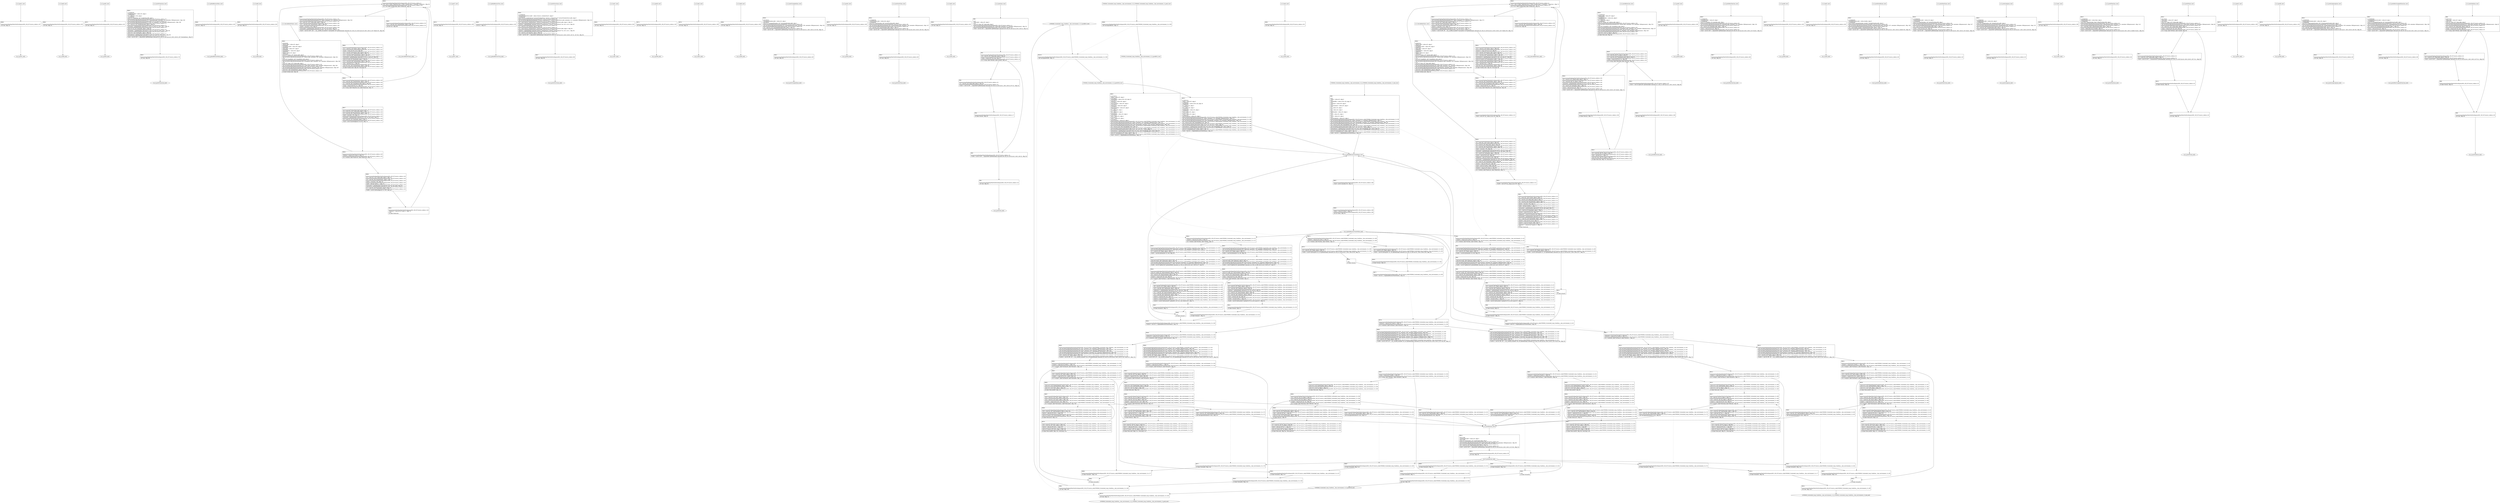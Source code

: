 digraph "icfg graph" {
BBio_ll_good1_end [label="{io_ll_good1_end}"];
BBio_ll_bad6_end [label="{io_ll_bad6_end}"];
BBio_ll_good5_end [label="{io_ll_good5_end}"];
BBio_ll_printWcharLine_end [label="{io_ll_printWcharLine_end}"];
BBio_ll_globalReturnsFalse_end [label="{io_ll_globalReturnsFalse_end}"];
BBio_ll_bad8_end [label="{io_ll_bad8_end}"];
BBio_ll_decodeHexWChars_end [label="{io_ll_decodeHexWChars_end}"];
BBio_ll_good7_end [label="{io_ll_good7_end}"];
BBio_ll_globalReturnsTrue_end [label="{io_ll_globalReturnsTrue_end}"];
BBio_ll_printStructLine_end [label="{io_ll_printStructLine_end}"];
BBio_ll_bad7_end [label="{io_ll_bad7_end}"];
BBio_ll_good6_end [label="{io_ll_good6_end}"];
BBio_ll_bad2_end [label="{io_ll_bad2_end}"];
BBio_ll_bad9_end [label="{io_ll_bad9_end}"];
BBio_ll_printUnsignedLine_end [label="{io_ll_printUnsignedLine_end}"];
BBio_ll_good4_end [label="{io_ll_good4_end}"];
BBio_ll_printSizeTLine_end [label="{io_ll_printSizeTLine_end}"];
BBio_ll_bad5_end [label="{io_ll_bad5_end}"];
BBio_ll_printLine_end [label="{io_ll_printLine_end}"];
BBCWE606_Unchecked_Loop_Condition__char_environment_12_ll_goodB2G_end [label="{CWE606_Unchecked_Loop_Condition__char_environment_12_ll_goodB2G_end}"];
BBio_ll_bad4_end [label="{io_ll_bad4_end}"];
BBio_ll_decodeHexChars_end [label="{io_ll_decodeHexChars_end}"];
BBio_ll_printBytesLine_end [label="{io_ll_printBytesLine_end}"];
BBio_ll_globalReturnsTrueOrFalse_end [label="{io_ll_globalReturnsTrueOrFalse_end}"];
BBio_ll_good3_end [label="{io_ll_good3_end}"];
BBio_ll_printHexCharLine_end [label="{io_ll_printHexCharLine_end}"];
BBCWE606_Unchecked_Loop_Condition__char_environment_12_ll_goodG2B_end [label="{CWE606_Unchecked_Loop_Condition__char_environment_12_ll_goodG2B_end}"];
BBio_ll_good9_end [label="{io_ll_good9_end}"];
BBio_ll_bad3_end [label="{io_ll_bad3_end}"];
BBio_ll_printDoubleLine_end [label="{io_ll_printDoubleLine_end}"];
BBio_ll_printShortLine_end [label="{io_ll_printShortLine_end}"];
BBio_ll_printLongLine_end [label="{io_ll_printLongLine_end}"];
BBio_ll_bad1_end [label="{io_ll_bad1_end}"];
BBio_ll_printFloatLine_end [label="{io_ll_printFloatLine_end}"];
BBio_ll_printWLine_end [label="{io_ll_printWLine_end}"];
BBio_ll_good2_end [label="{io_ll_good2_end}"];
BBio_ll_printIntLine_end [label="{io_ll_printIntLine_end}"];
BBCWE606_Unchecked_Loop_Condition__char_environment_12_ll_CWE606_Unchecked_Loop_Condition__char_environment_12_good_end [label="{CWE606_Unchecked_Loop_Condition__char_environment_12_ll_CWE606_Unchecked_Loop_Condition__char_environment_12_good_end}"];
BBio_ll_good8_end [label="{io_ll_good8_end}"];
BBio_ll_printLongLongLine_end [label="{io_ll_printLongLongLine_end}"];
BBCWE606_Unchecked_Loop_Condition__char_environment_12_ll_CWE606_Unchecked_Loop_Condition__char_environment_12_bad_end [label="{CWE606_Unchecked_Loop_Condition__char_environment_12_ll_CWE606_Unchecked_Loop_Condition__char_environment_12_bad_end}"];
BBio_ll_printHexUnsignedCharLine_end [label="{io_ll_printHexUnsignedCharLine_end}"];
BBio_ll_printSinkLine_end [label="{io_ll_printSinkLine_end}"];
BBio_ll_good1_start [label="{io_ll_good1_start}", shape=record];
io_ll_good1BB69 [label="{BB69:\l\l/home/raoxue/Desktop/MemVerif/workspace/000_109_037/source_code/io.c:187\l
  ret void, !dbg !52\l
}", shape=record];
BBio_ll_bad6_start [label="{io_ll_bad6_start}", shape=record];
io_ll_bad6BB83 [label="{BB83:\l\l/home/raoxue/Desktop/MemVerif/workspace/000_109_037/source_code/io.c:203\l
  ret void, !dbg !52\l
}", shape=record];
BBio_ll_good5_start [label="{io_ll_good5_start}", shape=record];
io_ll_good5BB73 [label="{BB73:\l\l/home/raoxue/Desktop/MemVerif/workspace/000_109_037/source_code/io.c:191\l
  ret void, !dbg !52\l
}", shape=record];
BBio_ll_printWcharLine_start [label="{io_ll_printWcharLine_start}", shape=record];
io_ll_printWcharLineBB28 [label="{BB28:\l\l/:1536866560\l
  %wideChar.addr = alloca i32, align 4\l
/:1536866560\l
  %s = alloca [2 x i32], align 4\l
/:1536866560\l
  store i32 %wideChar, i32* %wideChar.addr, align 4\l
/home/raoxue/Desktop/MemVerif/workspace/000_109_037/source_code/io.c:70\l
  call void @llvm.dbg.declare(metadata i32* %wideChar.addr, metadata !162, metadata !DIExpression()), !dbg !163\l
/home/raoxue/Desktop/MemVerif/workspace/000_109_037/source_code/io.c:74\l
  call void @llvm.dbg.declare(metadata [2 x i32]* %s, metadata !164, metadata !DIExpression()), !dbg !168\l
/home/raoxue/Desktop/MemVerif/workspace/000_109_037/source_code/io.c:75\l
  %0 = load i32, i32* %wideChar.addr, align 4, !dbg !61\l
/home/raoxue/Desktop/MemVerif/workspace/000_109_037/source_code/io.c:75\l
  %arrayidx = getelementptr inbounds [2 x i32], [2 x i32]* %s, i64 0, i64 0, !dbg !62\l
/home/raoxue/Desktop/MemVerif/workspace/000_109_037/source_code/io.c:75\l
  store i32 %0, i32* %arrayidx, align 4, !dbg !63\l
/home/raoxue/Desktop/MemVerif/workspace/000_109_037/source_code/io.c:76\l
  %arrayidx1 = getelementptr inbounds [2 x i32], [2 x i32]* %s, i64 0, i64 1, !dbg !64\l
/home/raoxue/Desktop/MemVerif/workspace/000_109_037/source_code/io.c:76\l
  store i32 0, i32* %arrayidx1, align 4, !dbg !65\l
/home/raoxue/Desktop/MemVerif/workspace/000_109_037/source_code/io.c:77\l
  %arraydecay = getelementptr inbounds [2 x i32], [2 x i32]* %s, i64 0, i64 0, !dbg !66\l
/home/raoxue/Desktop/MemVerif/workspace/000_109_037/source_code/io.c:77\l
  %call = call i32 (i8*, ...) @printf(i8* getelementptr inbounds ([5 x i8], [5 x i8]* @.str.10, i64 0, i64 0), i32* %arraydecay), !dbg !67\l
}", shape=record];
io_ll_printWcharLineBB28 [label="{BB28:\l\l/:1536866560\l
  %wideChar.addr = alloca i32, align 4\l
/:1536866560\l
  %s = alloca [2 x i32], align 4\l
/:1536866560\l
  store i32 %wideChar, i32* %wideChar.addr, align 4\l
/home/raoxue/Desktop/MemVerif/workspace/000_109_037/source_code/io.c:70\l
  call void @llvm.dbg.declare(metadata i32* %wideChar.addr, metadata !162, metadata !DIExpression()), !dbg !163\l
/home/raoxue/Desktop/MemVerif/workspace/000_109_037/source_code/io.c:74\l
  call void @llvm.dbg.declare(metadata [2 x i32]* %s, metadata !164, metadata !DIExpression()), !dbg !168\l
/home/raoxue/Desktop/MemVerif/workspace/000_109_037/source_code/io.c:75\l
  %0 = load i32, i32* %wideChar.addr, align 4, !dbg !61\l
/home/raoxue/Desktop/MemVerif/workspace/000_109_037/source_code/io.c:75\l
  %arrayidx = getelementptr inbounds [2 x i32], [2 x i32]* %s, i64 0, i64 0, !dbg !62\l
/home/raoxue/Desktop/MemVerif/workspace/000_109_037/source_code/io.c:75\l
  store i32 %0, i32* %arrayidx, align 4, !dbg !63\l
/home/raoxue/Desktop/MemVerif/workspace/000_109_037/source_code/io.c:76\l
  %arrayidx1 = getelementptr inbounds [2 x i32], [2 x i32]* %s, i64 0, i64 1, !dbg !64\l
/home/raoxue/Desktop/MemVerif/workspace/000_109_037/source_code/io.c:76\l
  store i32 0, i32* %arrayidx1, align 4, !dbg !65\l
/home/raoxue/Desktop/MemVerif/workspace/000_109_037/source_code/io.c:77\l
  %arraydecay = getelementptr inbounds [2 x i32], [2 x i32]* %s, i64 0, i64 0, !dbg !66\l
/home/raoxue/Desktop/MemVerif/workspace/000_109_037/source_code/io.c:77\l
  %call = call i32 (i8*, ...) @printf(i8* getelementptr inbounds ([5 x i8], [5 x i8]* @.str.10, i64 0, i64 0), i32* %arraydecay), !dbg !67\l
}", shape=record];
io_ll_printWcharLineBB29 [label="{BB29:\l\l/home/raoxue/Desktop/MemVerif/workspace/000_109_037/source_code/io.c:78\l
  ret void, !dbg !68\l
}", shape=record];
BBio_ll_globalReturnsFalse_start [label="{io_ll_globalReturnsFalse_start}", shape=record];
io_ll_globalReturnsFalseBB66 [label="{BB66:\l\l/home/raoxue/Desktop/MemVerif/workspace/000_109_037/source_code/io.c:163\l
  ret i32 0, !dbg !52\l
}", shape=record];
BBio_ll_bad8_start [label="{io_ll_bad8_start}", shape=record];
io_ll_bad8BB85 [label="{BB85:\l\l/home/raoxue/Desktop/MemVerif/workspace/000_109_037/source_code/io.c:205\l
  ret void, !dbg !52\l
}", shape=record];
BBio_ll_decodeHexWChars_start [label="{io_ll_decodeHexWChars_start}", shape=record];
io_ll_decodeHexWCharsBB55 [label="{BB55:\l\l/:93948488\l
  %bytes.addr = alloca i8*, align 8\l
/:93948488\l
  %numBytes.addr = alloca i64, align 8\l
/:93948488\l
  %hex.addr = alloca i32*, align 8\l
/:93948488\l
  %numWritten = alloca i64, align 8\l
/:93948488\l
  %byte = alloca i32, align 4\l
/:93948488\l
  store i8* %bytes, i8** %bytes.addr, align 8\l
/home/raoxue/Desktop/MemVerif/workspace/000_109_037/source_code/io.c:135\l
  call void @llvm.dbg.declare(metadata i8** %bytes.addr, metadata !290, metadata !DIExpression()), !dbg !291\l
/:135\l
  store i64 %numBytes, i64* %numBytes.addr, align 8\l
/home/raoxue/Desktop/MemVerif/workspace/000_109_037/source_code/io.c:135\l
  call void @llvm.dbg.declare(metadata i64* %numBytes.addr, metadata !292, metadata !DIExpression()), !dbg !293\l
/:135\l
  store i32* %hex, i32** %hex.addr, align 8\l
/home/raoxue/Desktop/MemVerif/workspace/000_109_037/source_code/io.c:135\l
  call void @llvm.dbg.declare(metadata i32** %hex.addr, metadata !294, metadata !DIExpression()), !dbg !295\l
/home/raoxue/Desktop/MemVerif/workspace/000_109_037/source_code/io.c:137\l
  call void @llvm.dbg.declare(metadata i64* %numWritten, metadata !296, metadata !DIExpression()), !dbg !297\l
/home/raoxue/Desktop/MemVerif/workspace/000_109_037/source_code/io.c:137\l
  store i64 0, i64* %numWritten, align 8, !dbg !65\l
/home/raoxue/Desktop/MemVerif/workspace/000_109_037/source_code/io.c:143\l
  br label %while.cond, !dbg !66\l
}", shape=record];
io_ll_decodeHexWCharsBB56 [label="{BB56:\l\l/home/raoxue/Desktop/MemVerif/workspace/000_109_037/source_code/io.c:143\l
  %0 = load i64, i64* %numWritten, align 8, !dbg !67\l
/home/raoxue/Desktop/MemVerif/workspace/000_109_037/source_code/io.c:143\l
  %1 = load i64, i64* %numBytes.addr, align 8, !dbg !68\l
/home/raoxue/Desktop/MemVerif/workspace/000_109_037/source_code/io.c:143\l
  %cmp = icmp ult i64 %0, %1, !dbg !69\l
/home/raoxue/Desktop/MemVerif/workspace/000_109_037/source_code/io.c:143\l
  br i1 %cmp, label %land.lhs.true, label %land.end, !dbg !70\l
}", shape=record];
io_ll_decodeHexWCharsBB57 [label="{BB57:\l\l/home/raoxue/Desktop/MemVerif/workspace/000_109_037/source_code/io.c:143\l
  %2 = load i32*, i32** %hex.addr, align 8, !dbg !71\l
/home/raoxue/Desktop/MemVerif/workspace/000_109_037/source_code/io.c:143\l
  %3 = load i64, i64* %numWritten, align 8, !dbg !72\l
/home/raoxue/Desktop/MemVerif/workspace/000_109_037/source_code/io.c:143\l
  %mul = mul i64 2, %3, !dbg !73\l
/home/raoxue/Desktop/MemVerif/workspace/000_109_037/source_code/io.c:143\l
  %arrayidx = getelementptr inbounds i32, i32* %2, i64 %mul, !dbg !71\l
/home/raoxue/Desktop/MemVerif/workspace/000_109_037/source_code/io.c:143\l
  %4 = load i32, i32* %arrayidx, align 4, !dbg !71\l
/home/raoxue/Desktop/MemVerif/workspace/000_109_037/source_code/io.c:143\l
  %call = call i32 @iswxdigit(i32 %4) #5, !dbg !74\l
}", shape=record];
io_ll_decodeHexWCharsBB57 [label="{BB57:\l\l/home/raoxue/Desktop/MemVerif/workspace/000_109_037/source_code/io.c:143\l
  %2 = load i32*, i32** %hex.addr, align 8, !dbg !71\l
/home/raoxue/Desktop/MemVerif/workspace/000_109_037/source_code/io.c:143\l
  %3 = load i64, i64* %numWritten, align 8, !dbg !72\l
/home/raoxue/Desktop/MemVerif/workspace/000_109_037/source_code/io.c:143\l
  %mul = mul i64 2, %3, !dbg !73\l
/home/raoxue/Desktop/MemVerif/workspace/000_109_037/source_code/io.c:143\l
  %arrayidx = getelementptr inbounds i32, i32* %2, i64 %mul, !dbg !71\l
/home/raoxue/Desktop/MemVerif/workspace/000_109_037/source_code/io.c:143\l
  %4 = load i32, i32* %arrayidx, align 4, !dbg !71\l
/home/raoxue/Desktop/MemVerif/workspace/000_109_037/source_code/io.c:143\l
  %call = call i32 @iswxdigit(i32 %4) #5, !dbg !74\l
}", shape=record];
io_ll_decodeHexWCharsBB59 [label="{BB59:\l\l/home/raoxue/Desktop/MemVerif/workspace/000_109_037/source_code/io.c:143\l
  %tobool = icmp ne i32 %call, 0, !dbg !74\l
/home/raoxue/Desktop/MemVerif/workspace/000_109_037/source_code/io.c:143\l
  br i1 %tobool, label %land.rhs, label %land.end, !dbg !75\l
}", shape=record];
io_ll_decodeHexWCharsBB60 [label="{BB60:\l\l/home/raoxue/Desktop/MemVerif/workspace/000_109_037/source_code/io.c:143\l
  %5 = load i32*, i32** %hex.addr, align 8, !dbg !76\l
/home/raoxue/Desktop/MemVerif/workspace/000_109_037/source_code/io.c:143\l
  %6 = load i64, i64* %numWritten, align 8, !dbg !77\l
/home/raoxue/Desktop/MemVerif/workspace/000_109_037/source_code/io.c:143\l
  %mul1 = mul i64 2, %6, !dbg !78\l
/home/raoxue/Desktop/MemVerif/workspace/000_109_037/source_code/io.c:143\l
  %add = add i64 %mul1, 1, !dbg !79\l
/home/raoxue/Desktop/MemVerif/workspace/000_109_037/source_code/io.c:143\l
  %arrayidx2 = getelementptr inbounds i32, i32* %5, i64 %add, !dbg !76\l
/home/raoxue/Desktop/MemVerif/workspace/000_109_037/source_code/io.c:143\l
  %7 = load i32, i32* %arrayidx2, align 4, !dbg !76\l
/home/raoxue/Desktop/MemVerif/workspace/000_109_037/source_code/io.c:143\l
  %call3 = call i32 @iswxdigit(i32 %7) #5, !dbg !80\l
}", shape=record];
io_ll_decodeHexWCharsBB60 [label="{BB60:\l\l/home/raoxue/Desktop/MemVerif/workspace/000_109_037/source_code/io.c:143\l
  %5 = load i32*, i32** %hex.addr, align 8, !dbg !76\l
/home/raoxue/Desktop/MemVerif/workspace/000_109_037/source_code/io.c:143\l
  %6 = load i64, i64* %numWritten, align 8, !dbg !77\l
/home/raoxue/Desktop/MemVerif/workspace/000_109_037/source_code/io.c:143\l
  %mul1 = mul i64 2, %6, !dbg !78\l
/home/raoxue/Desktop/MemVerif/workspace/000_109_037/source_code/io.c:143\l
  %add = add i64 %mul1, 1, !dbg !79\l
/home/raoxue/Desktop/MemVerif/workspace/000_109_037/source_code/io.c:143\l
  %arrayidx2 = getelementptr inbounds i32, i32* %5, i64 %add, !dbg !76\l
/home/raoxue/Desktop/MemVerif/workspace/000_109_037/source_code/io.c:143\l
  %7 = load i32, i32* %arrayidx2, align 4, !dbg !76\l
/home/raoxue/Desktop/MemVerif/workspace/000_109_037/source_code/io.c:143\l
  %call3 = call i32 @iswxdigit(i32 %7) #5, !dbg !80\l
}", shape=record];
io_ll_decodeHexWCharsBB61 [label="{BB61:\l\l/home/raoxue/Desktop/MemVerif/workspace/000_109_037/source_code/io.c:143\l
  %tobool4 = icmp ne i32 %call3, 0, !dbg !75\l
/:143\l
  br label %land.end\l
}", shape=record];
io_ll_decodeHexWCharsBB58 [label="{BB58:\l\l/home/raoxue/Desktop/MemVerif/workspace/000_109_037/source_code/io.c:0\l
  %8 = phi i1 [ false, %land.lhs.true ], [ false, %while.cond ], [ %tobool4, %land.rhs ], !dbg !81\l
/home/raoxue/Desktop/MemVerif/workspace/000_109_037/source_code/io.c:143\l
  br i1 %8, label %while.body, label %while.end, !dbg !66\l
}", shape=record];
io_ll_decodeHexWCharsBB62 [label="{BB62:\l\l/home/raoxue/Desktop/MemVerif/workspace/000_109_037/source_code/io.c:145\l
  call void @llvm.dbg.declare(metadata i32* %byte, metadata !314, metadata !DIExpression()), !dbg !316\l
/home/raoxue/Desktop/MemVerif/workspace/000_109_037/source_code/io.c:146\l
  %9 = load i32*, i32** %hex.addr, align 8, !dbg !85\l
/home/raoxue/Desktop/MemVerif/workspace/000_109_037/source_code/io.c:146\l
  %10 = load i64, i64* %numWritten, align 8, !dbg !86\l
/home/raoxue/Desktop/MemVerif/workspace/000_109_037/source_code/io.c:146\l
  %mul5 = mul i64 2, %10, !dbg !87\l
/home/raoxue/Desktop/MemVerif/workspace/000_109_037/source_code/io.c:146\l
  %arrayidx6 = getelementptr inbounds i32, i32* %9, i64 %mul5, !dbg !85\l
/home/raoxue/Desktop/MemVerif/workspace/000_109_037/source_code/io.c:146\l
  %call7 = call i32 (i32*, i32*, ...) @__isoc99_swscanf(i32* %arrayidx6, i32* getelementptr inbounds ([5 x i32], [5 x i32]* @.str.16, i64 0, i64 0), i32* %byte) #5, !dbg !88\l
}", shape=record];
io_ll_decodeHexWCharsBB62 [label="{BB62:\l\l/home/raoxue/Desktop/MemVerif/workspace/000_109_037/source_code/io.c:145\l
  call void @llvm.dbg.declare(metadata i32* %byte, metadata !314, metadata !DIExpression()), !dbg !316\l
/home/raoxue/Desktop/MemVerif/workspace/000_109_037/source_code/io.c:146\l
  %9 = load i32*, i32** %hex.addr, align 8, !dbg !85\l
/home/raoxue/Desktop/MemVerif/workspace/000_109_037/source_code/io.c:146\l
  %10 = load i64, i64* %numWritten, align 8, !dbg !86\l
/home/raoxue/Desktop/MemVerif/workspace/000_109_037/source_code/io.c:146\l
  %mul5 = mul i64 2, %10, !dbg !87\l
/home/raoxue/Desktop/MemVerif/workspace/000_109_037/source_code/io.c:146\l
  %arrayidx6 = getelementptr inbounds i32, i32* %9, i64 %mul5, !dbg !85\l
/home/raoxue/Desktop/MemVerif/workspace/000_109_037/source_code/io.c:146\l
  %call7 = call i32 (i32*, i32*, ...) @__isoc99_swscanf(i32* %arrayidx6, i32* getelementptr inbounds ([5 x i32], [5 x i32]* @.str.16, i64 0, i64 0), i32* %byte) #5, !dbg !88\l
}", shape=record];
io_ll_decodeHexWCharsBB64 [label="{BB64:\l\l/home/raoxue/Desktop/MemVerif/workspace/000_109_037/source_code/io.c:147\l
  %11 = load i32, i32* %byte, align 4, !dbg !89\l
/home/raoxue/Desktop/MemVerif/workspace/000_109_037/source_code/io.c:147\l
  %conv = trunc i32 %11 to i8, !dbg !90\l
/home/raoxue/Desktop/MemVerif/workspace/000_109_037/source_code/io.c:147\l
  %12 = load i8*, i8** %bytes.addr, align 8, !dbg !91\l
/home/raoxue/Desktop/MemVerif/workspace/000_109_037/source_code/io.c:147\l
  %13 = load i64, i64* %numWritten, align 8, !dbg !92\l
/home/raoxue/Desktop/MemVerif/workspace/000_109_037/source_code/io.c:147\l
  %arrayidx8 = getelementptr inbounds i8, i8* %12, i64 %13, !dbg !91\l
/home/raoxue/Desktop/MemVerif/workspace/000_109_037/source_code/io.c:147\l
  store i8 %conv, i8* %arrayidx8, align 1, !dbg !93\l
/home/raoxue/Desktop/MemVerif/workspace/000_109_037/source_code/io.c:148\l
  %14 = load i64, i64* %numWritten, align 8, !dbg !94\l
/home/raoxue/Desktop/MemVerif/workspace/000_109_037/source_code/io.c:148\l
  %inc = add i64 %14, 1, !dbg !94\l
/home/raoxue/Desktop/MemVerif/workspace/000_109_037/source_code/io.c:148\l
  store i64 %inc, i64* %numWritten, align 8, !dbg !94\l
/home/raoxue/Desktop/MemVerif/workspace/000_109_037/source_code/io.c:143\l
  br label %while.cond, !dbg !66, !llvm.loop !95\l
}", shape=record];
io_ll_decodeHexWCharsBB63 [label="{BB63:\l\l/home/raoxue/Desktop/MemVerif/workspace/000_109_037/source_code/io.c:151\l
  %15 = load i64, i64* %numWritten, align 8, !dbg !98\l
/home/raoxue/Desktop/MemVerif/workspace/000_109_037/source_code/io.c:151\l
  ret i64 %15, !dbg !99\l
}", shape=record];
BBio_ll_good7_start [label="{io_ll_good7_start}", shape=record];
io_ll_good7BB75 [label="{BB75:\l\l/home/raoxue/Desktop/MemVerif/workspace/000_109_037/source_code/io.c:193\l
  ret void, !dbg !52\l
}", shape=record];
BBio_ll_globalReturnsTrue_start [label="{io_ll_globalReturnsTrue_start}", shape=record];
io_ll_globalReturnsTrueBB65 [label="{BB65:\l\l/home/raoxue/Desktop/MemVerif/workspace/000_109_037/source_code/io.c:158\l
  ret i32 1, !dbg !52\l
}", shape=record];
BBio_ll_printStructLine_start [label="{io_ll_printStructLine_start}", shape=record];
io_ll_printStructLineBB36 [label="{BB36:\l\l/:1536866560\l
  %structTwoIntsStruct.addr = alloca %struct._twoIntsStruct*, align 8\l
/:1536866560\l
  store %struct._twoIntsStruct* %structTwoIntsStruct, %struct._twoIntsStruct** %structTwoIntsStruct.addr, align 8\l
/home/raoxue/Desktop/MemVerif/workspace/000_109_037/source_code/io.c:95\l
  call void @llvm.dbg.declare(metadata %struct._twoIntsStruct** %structTwoIntsStruct.addr, metadata !212, metadata !DIExpression()), !dbg !213\l
/home/raoxue/Desktop/MemVerif/workspace/000_109_037/source_code/io.c:97\l
  %0 = load %struct._twoIntsStruct*, %struct._twoIntsStruct** %structTwoIntsStruct.addr, align 8, !dbg !61\l
/home/raoxue/Desktop/MemVerif/workspace/000_109_037/source_code/io.c:97\l
  %intOne = getelementptr inbounds %struct._twoIntsStruct, %struct._twoIntsStruct* %0, i32 0, i32 0, !dbg !62\l
/home/raoxue/Desktop/MemVerif/workspace/000_109_037/source_code/io.c:97\l
  %1 = load i32, i32* %intOne, align 4, !dbg !62\l
/home/raoxue/Desktop/MemVerif/workspace/000_109_037/source_code/io.c:97\l
  %2 = load %struct._twoIntsStruct*, %struct._twoIntsStruct** %structTwoIntsStruct.addr, align 8, !dbg !63\l
/home/raoxue/Desktop/MemVerif/workspace/000_109_037/source_code/io.c:97\l
  %intTwo = getelementptr inbounds %struct._twoIntsStruct, %struct._twoIntsStruct* %2, i32 0, i32 1, !dbg !64\l
/home/raoxue/Desktop/MemVerif/workspace/000_109_037/source_code/io.c:97\l
  %3 = load i32, i32* %intTwo, align 4, !dbg !64\l
/home/raoxue/Desktop/MemVerif/workspace/000_109_037/source_code/io.c:97\l
  %call = call i32 (i8*, ...) @printf(i8* getelementptr inbounds ([10 x i8], [10 x i8]* @.str.13, i64 0, i64 0), i32 %1, i32 %3), !dbg !65\l
}", shape=record];
io_ll_printStructLineBB36 [label="{BB36:\l\l/:1536866560\l
  %structTwoIntsStruct.addr = alloca %struct._twoIntsStruct*, align 8\l
/:1536866560\l
  store %struct._twoIntsStruct* %structTwoIntsStruct, %struct._twoIntsStruct** %structTwoIntsStruct.addr, align 8\l
/home/raoxue/Desktop/MemVerif/workspace/000_109_037/source_code/io.c:95\l
  call void @llvm.dbg.declare(metadata %struct._twoIntsStruct** %structTwoIntsStruct.addr, metadata !212, metadata !DIExpression()), !dbg !213\l
/home/raoxue/Desktop/MemVerif/workspace/000_109_037/source_code/io.c:97\l
  %0 = load %struct._twoIntsStruct*, %struct._twoIntsStruct** %structTwoIntsStruct.addr, align 8, !dbg !61\l
/home/raoxue/Desktop/MemVerif/workspace/000_109_037/source_code/io.c:97\l
  %intOne = getelementptr inbounds %struct._twoIntsStruct, %struct._twoIntsStruct* %0, i32 0, i32 0, !dbg !62\l
/home/raoxue/Desktop/MemVerif/workspace/000_109_037/source_code/io.c:97\l
  %1 = load i32, i32* %intOne, align 4, !dbg !62\l
/home/raoxue/Desktop/MemVerif/workspace/000_109_037/source_code/io.c:97\l
  %2 = load %struct._twoIntsStruct*, %struct._twoIntsStruct** %structTwoIntsStruct.addr, align 8, !dbg !63\l
/home/raoxue/Desktop/MemVerif/workspace/000_109_037/source_code/io.c:97\l
  %intTwo = getelementptr inbounds %struct._twoIntsStruct, %struct._twoIntsStruct* %2, i32 0, i32 1, !dbg !64\l
/home/raoxue/Desktop/MemVerif/workspace/000_109_037/source_code/io.c:97\l
  %3 = load i32, i32* %intTwo, align 4, !dbg !64\l
/home/raoxue/Desktop/MemVerif/workspace/000_109_037/source_code/io.c:97\l
  %call = call i32 (i8*, ...) @printf(i8* getelementptr inbounds ([10 x i8], [10 x i8]* @.str.13, i64 0, i64 0), i32 %1, i32 %3), !dbg !65\l
}", shape=record];
io_ll_printStructLineBB37 [label="{BB37:\l\l/home/raoxue/Desktop/MemVerif/workspace/000_109_037/source_code/io.c:98\l
  ret void, !dbg !66\l
}", shape=record];
BBio_ll_bad7_start [label="{io_ll_bad7_start}", shape=record];
io_ll_bad7BB84 [label="{BB84:\l\l/home/raoxue/Desktop/MemVerif/workspace/000_109_037/source_code/io.c:204\l
  ret void, !dbg !52\l
}", shape=record];
BBio_ll_good6_start [label="{io_ll_good6_start}", shape=record];
io_ll_good6BB74 [label="{BB74:\l\l/home/raoxue/Desktop/MemVerif/workspace/000_109_037/source_code/io.c:192\l
  ret void, !dbg !52\l
}", shape=record];
BBio_ll_bad2_start [label="{io_ll_bad2_start}", shape=record];
io_ll_bad2BB79 [label="{BB79:\l\l/home/raoxue/Desktop/MemVerif/workspace/000_109_037/source_code/io.c:199\l
  ret void, !dbg !52\l
}", shape=record];
BBio_ll_bad9_start [label="{io_ll_bad9_start}", shape=record];
io_ll_bad9BB86 [label="{BB86:\l\l/home/raoxue/Desktop/MemVerif/workspace/000_109_037/source_code/io.c:206\l
  ret void, !dbg !52\l
}", shape=record];
BBio_ll_printUnsignedLine_start [label="{io_ll_printUnsignedLine_start}", shape=record];
io_ll_printUnsignedLineBB30 [label="{BB30:\l\l/:94109528\l
  %unsignedNumber.addr = alloca i32, align 4\l
/:94109528\l
  store i32 %unsignedNumber, i32* %unsignedNumber.addr, align 4\l
/home/raoxue/Desktop/MemVerif/workspace/000_109_037/source_code/io.c:80\l
  call void @llvm.dbg.declare(metadata i32* %unsignedNumber.addr, metadata !180, metadata !DIExpression()), !dbg !181\l
/home/raoxue/Desktop/MemVerif/workspace/000_109_037/source_code/io.c:82\l
  %0 = load i32, i32* %unsignedNumber.addr, align 4, !dbg !54\l
/home/raoxue/Desktop/MemVerif/workspace/000_109_037/source_code/io.c:82\l
  %call = call i32 (i8*, ...) @printf(i8* getelementptr inbounds ([4 x i8], [4 x i8]* @.str.11, i64 0, i64 0), i32 %0), !dbg !55\l
}", shape=record];
io_ll_printUnsignedLineBB30 [label="{BB30:\l\l/:94109528\l
  %unsignedNumber.addr = alloca i32, align 4\l
/:94109528\l
  store i32 %unsignedNumber, i32* %unsignedNumber.addr, align 4\l
/home/raoxue/Desktop/MemVerif/workspace/000_109_037/source_code/io.c:80\l
  call void @llvm.dbg.declare(metadata i32* %unsignedNumber.addr, metadata !180, metadata !DIExpression()), !dbg !181\l
/home/raoxue/Desktop/MemVerif/workspace/000_109_037/source_code/io.c:82\l
  %0 = load i32, i32* %unsignedNumber.addr, align 4, !dbg !54\l
/home/raoxue/Desktop/MemVerif/workspace/000_109_037/source_code/io.c:82\l
  %call = call i32 (i8*, ...) @printf(i8* getelementptr inbounds ([4 x i8], [4 x i8]* @.str.11, i64 0, i64 0), i32 %0), !dbg !55\l
}", shape=record];
io_ll_printUnsignedLineBB31 [label="{BB31:\l\l/home/raoxue/Desktop/MemVerif/workspace/000_109_037/source_code/io.c:83\l
  ret void, !dbg !56\l
}", shape=record];
BBio_ll_good4_start [label="{io_ll_good4_start}", shape=record];
io_ll_good4BB72 [label="{BB72:\l\l/home/raoxue/Desktop/MemVerif/workspace/000_109_037/source_code/io.c:190\l
  ret void, !dbg !52\l
}", shape=record];
BBio_ll_printSizeTLine_start [label="{io_ll_printSizeTLine_start}", shape=record];
io_ll_printSizeTLineBB24 [label="{BB24:\l\l/:1536866560\l
  %sizeTNumber.addr = alloca i64, align 8\l
/:1536866560\l
  store i64 %sizeTNumber, i64* %sizeTNumber.addr, align 8\l
/home/raoxue/Desktop/MemVerif/workspace/000_109_037/source_code/io.c:60\l
  call void @llvm.dbg.declare(metadata i64* %sizeTNumber.addr, metadata !146, metadata !DIExpression()), !dbg !147\l
/home/raoxue/Desktop/MemVerif/workspace/000_109_037/source_code/io.c:62\l
  %0 = load i64, i64* %sizeTNumber.addr, align 8, !dbg !57\l
/home/raoxue/Desktop/MemVerif/workspace/000_109_037/source_code/io.c:62\l
  %call = call i32 (i8*, ...) @printf(i8* getelementptr inbounds ([5 x i8], [5 x i8]* @.str.8, i64 0, i64 0), i64 %0), !dbg !58\l
}", shape=record];
io_ll_printSizeTLineBB24 [label="{BB24:\l\l/:1536866560\l
  %sizeTNumber.addr = alloca i64, align 8\l
/:1536866560\l
  store i64 %sizeTNumber, i64* %sizeTNumber.addr, align 8\l
/home/raoxue/Desktop/MemVerif/workspace/000_109_037/source_code/io.c:60\l
  call void @llvm.dbg.declare(metadata i64* %sizeTNumber.addr, metadata !146, metadata !DIExpression()), !dbg !147\l
/home/raoxue/Desktop/MemVerif/workspace/000_109_037/source_code/io.c:62\l
  %0 = load i64, i64* %sizeTNumber.addr, align 8, !dbg !57\l
/home/raoxue/Desktop/MemVerif/workspace/000_109_037/source_code/io.c:62\l
  %call = call i32 (i8*, ...) @printf(i8* getelementptr inbounds ([5 x i8], [5 x i8]* @.str.8, i64 0, i64 0), i64 %0), !dbg !58\l
}", shape=record];
io_ll_printSizeTLineBB25 [label="{BB25:\l\l/home/raoxue/Desktop/MemVerif/workspace/000_109_037/source_code/io.c:63\l
  ret void, !dbg !59\l
}", shape=record];
BBio_ll_bad5_start [label="{io_ll_bad5_start}", shape=record];
io_ll_bad5BB82 [label="{BB82:\l\l/home/raoxue/Desktop/MemVerif/workspace/000_109_037/source_code/io.c:202\l
  ret void, !dbg !52\l
}", shape=record];
BBio_ll_printLine_start [label="{io_ll_printLine_start}", shape=record];
io_ll_printLineBB0 [label="{BB0:\l\l/:415\l
  %line.addr = alloca i8*, align 8\l
/:415\l
  store i8* %line, i8** %line.addr, align 8\l
/home/raoxue/Desktop/MemVerif/workspace/000_109_037/source_code/io.c:11\l
  call void @llvm.dbg.declare(metadata i8** %line.addr, metadata !52, metadata !DIExpression()), !dbg !53\l
/home/raoxue/Desktop/MemVerif/workspace/000_109_037/source_code/io.c:13\l
  %call = call i32 (i8*, ...) @printf(i8* getelementptr inbounds ([9 x i8], [9 x i8]* @.str, i64 0, i64 0)), !dbg !54\l
}", shape=record];
io_ll_printLineBB0 [label="{BB0:\l\l/:415\l
  %line.addr = alloca i8*, align 8\l
/:415\l
  store i8* %line, i8** %line.addr, align 8\l
/home/raoxue/Desktop/MemVerif/workspace/000_109_037/source_code/io.c:11\l
  call void @llvm.dbg.declare(metadata i8** %line.addr, metadata !52, metadata !DIExpression()), !dbg !53\l
/home/raoxue/Desktop/MemVerif/workspace/000_109_037/source_code/io.c:13\l
  %call = call i32 (i8*, ...) @printf(i8* getelementptr inbounds ([9 x i8], [9 x i8]* @.str, i64 0, i64 0)), !dbg !54\l
}", shape=record];
io_ll_printLineBB1 [label="{BB1:\l\l/home/raoxue/Desktop/MemVerif/workspace/000_109_037/source_code/io.c:14\l
  %0 = load i8*, i8** %line.addr, align 8, !dbg !55\l
/home/raoxue/Desktop/MemVerif/workspace/000_109_037/source_code/io.c:14\l
  %cmp = icmp ne i8* %0, null, !dbg !57\l
/home/raoxue/Desktop/MemVerif/workspace/000_109_037/source_code/io.c:14\l
  br i1 %cmp, label %if.then, label %if.end, !dbg !58\l
}", shape=record];
io_ll_printLineBB2 [label="{BB2:\l\l/home/raoxue/Desktop/MemVerif/workspace/000_109_037/source_code/io.c:16\l
  %1 = load i8*, i8** %line.addr, align 8, !dbg !59\l
/home/raoxue/Desktop/MemVerif/workspace/000_109_037/source_code/io.c:16\l
  %call1 = call i32 (i8*, ...) @printf(i8* getelementptr inbounds ([4 x i8], [4 x i8]* @.str.1, i64 0, i64 0), i8* %1), !dbg !61\l
}", shape=record];
io_ll_printLineBB2 [label="{BB2:\l\l/home/raoxue/Desktop/MemVerif/workspace/000_109_037/source_code/io.c:16\l
  %1 = load i8*, i8** %line.addr, align 8, !dbg !59\l
/home/raoxue/Desktop/MemVerif/workspace/000_109_037/source_code/io.c:16\l
  %call1 = call i32 (i8*, ...) @printf(i8* getelementptr inbounds ([4 x i8], [4 x i8]* @.str.1, i64 0, i64 0), i8* %1), !dbg !61\l
}", shape=record];
io_ll_printLineBB4 [label="{BB4:\l\l/home/raoxue/Desktop/MemVerif/workspace/000_109_037/source_code/io.c:17\l
  br label %if.end, !dbg !62\l
}", shape=record];
io_ll_printLineBB3 [label="{BB3:\l\l/home/raoxue/Desktop/MemVerif/workspace/000_109_037/source_code/io.c:18\l
  %call2 = call i32 (i8*, ...) @printf(i8* getelementptr inbounds ([9 x i8], [9 x i8]* @.str.2, i64 0, i64 0)), !dbg !63\l
}", shape=record];
io_ll_printLineBB3 [label="{BB3:\l\l/home/raoxue/Desktop/MemVerif/workspace/000_109_037/source_code/io.c:18\l
  %call2 = call i32 (i8*, ...) @printf(i8* getelementptr inbounds ([9 x i8], [9 x i8]* @.str.2, i64 0, i64 0)), !dbg !63\l
}", shape=record];
io_ll_printLineBB5 [label="{BB5:\l\l/home/raoxue/Desktop/MemVerif/workspace/000_109_037/source_code/io.c:19\l
  ret void, !dbg !64\l
}", shape=record];
BBCWE606_Unchecked_Loop_Condition__char_environment_12_ll_goodB2G_start [label="{CWE606_Unchecked_Loop_Condition__char_environment_12_ll_goodB2G_start}", shape=record];
CWE606_Unchecked_Loop_Condition__char_environment_12_ll_goodB2GBB33 [label="{BB33:\l\l/:110750072\l
  %data = alloca i8*, align 8\l
/:110750072\l
  %dataBuffer = alloca [100 x i8], align 16\l
/:110750072\l
  %dataLen = alloca i64, align 8\l
/:110750072\l
  %environment = alloca i8*, align 8\l
/:110750072\l
  %dataLen6 = alloca i64, align 8\l
/:110750072\l
  %environment8 = alloca i8*, align 8\l
/:110750072\l
  %i = alloca i32, align 4\l
/:110750072\l
  %n = alloca i32, align 4\l
/:110750072\l
  %intVariable = alloca i32, align 4\l
/:110750072\l
  %i31 = alloca i32, align 4\l
/:110750072\l
  %n32 = alloca i32, align 4\l
/:110750072\l
  %intVariable33 = alloca i32, align 4\l
/home/raoxue/Desktop/MemVerif/workspace/000_109_037/source_code/CWE606_Unchecked_Loop_Condition__char_environment_12.c:109\l
  call void @llvm.dbg.declare(metadata i8** %data, metadata !136, metadata !DIExpression()), !dbg !137\l
/home/raoxue/Desktop/MemVerif/workspace/000_109_037/source_code/CWE606_Unchecked_Loop_Condition__char_environment_12.c:110\l
  call void @llvm.dbg.declare(metadata [100 x i8]* %dataBuffer, metadata !138, metadata !DIExpression()), !dbg !139\l
/home/raoxue/Desktop/MemVerif/workspace/000_109_037/source_code/CWE606_Unchecked_Loop_Condition__char_environment_12.c:110\l
  %0 = bitcast [100 x i8]* %dataBuffer to i8*, !dbg !20\l
/home/raoxue/Desktop/MemVerif/workspace/000_109_037/source_code/CWE606_Unchecked_Loop_Condition__char_environment_12.c:110\l
  call void @llvm.memset.p0i8.i64(i8* align 16 %0, i8 0, i64 100, i1 false), !dbg !20\l
/home/raoxue/Desktop/MemVerif/workspace/000_109_037/source_code/CWE606_Unchecked_Loop_Condition__char_environment_12.c:111\l
  %arraydecay = getelementptr inbounds [100 x i8], [100 x i8]* %dataBuffer, i64 0, i64 0, !dbg !21\l
/home/raoxue/Desktop/MemVerif/workspace/000_109_037/source_code/CWE606_Unchecked_Loop_Condition__char_environment_12.c:111\l
  store i8* %arraydecay, i8** %data, align 8, !dbg !22\l
/home/raoxue/Desktop/MemVerif/workspace/000_109_037/source_code/CWE606_Unchecked_Loop_Condition__char_environment_12.c:112\l
  %call = call i32 (...) @globalReturnsTrueOrFalse(), !dbg !23\l
}", shape=record];
CWE606_Unchecked_Loop_Condition__char_environment_12_ll_goodB2GBB33 [label="{BB33:\l\l/:110750072\l
  %data = alloca i8*, align 8\l
/:110750072\l
  %dataBuffer = alloca [100 x i8], align 16\l
/:110750072\l
  %dataLen = alloca i64, align 8\l
/:110750072\l
  %environment = alloca i8*, align 8\l
/:110750072\l
  %dataLen6 = alloca i64, align 8\l
/:110750072\l
  %environment8 = alloca i8*, align 8\l
/:110750072\l
  %i = alloca i32, align 4\l
/:110750072\l
  %n = alloca i32, align 4\l
/:110750072\l
  %intVariable = alloca i32, align 4\l
/:110750072\l
  %i31 = alloca i32, align 4\l
/:110750072\l
  %n32 = alloca i32, align 4\l
/:110750072\l
  %intVariable33 = alloca i32, align 4\l
/home/raoxue/Desktop/MemVerif/workspace/000_109_037/source_code/CWE606_Unchecked_Loop_Condition__char_environment_12.c:109\l
  call void @llvm.dbg.declare(metadata i8** %data, metadata !136, metadata !DIExpression()), !dbg !137\l
/home/raoxue/Desktop/MemVerif/workspace/000_109_037/source_code/CWE606_Unchecked_Loop_Condition__char_environment_12.c:110\l
  call void @llvm.dbg.declare(metadata [100 x i8]* %dataBuffer, metadata !138, metadata !DIExpression()), !dbg !139\l
/home/raoxue/Desktop/MemVerif/workspace/000_109_037/source_code/CWE606_Unchecked_Loop_Condition__char_environment_12.c:110\l
  %0 = bitcast [100 x i8]* %dataBuffer to i8*, !dbg !20\l
/home/raoxue/Desktop/MemVerif/workspace/000_109_037/source_code/CWE606_Unchecked_Loop_Condition__char_environment_12.c:110\l
  call void @llvm.memset.p0i8.i64(i8* align 16 %0, i8 0, i64 100, i1 false), !dbg !20\l
/home/raoxue/Desktop/MemVerif/workspace/000_109_037/source_code/CWE606_Unchecked_Loop_Condition__char_environment_12.c:111\l
  %arraydecay = getelementptr inbounds [100 x i8], [100 x i8]* %dataBuffer, i64 0, i64 0, !dbg !21\l
/home/raoxue/Desktop/MemVerif/workspace/000_109_037/source_code/CWE606_Unchecked_Loop_Condition__char_environment_12.c:111\l
  store i8* %arraydecay, i8** %data, align 8, !dbg !22\l
/home/raoxue/Desktop/MemVerif/workspace/000_109_037/source_code/CWE606_Unchecked_Loop_Condition__char_environment_12.c:112\l
  %call = call i32 (...) @globalReturnsTrueOrFalse(), !dbg !23\l
}", shape=record];
CWE606_Unchecked_Loop_Condition__char_environment_12_ll_goodB2GBB34 [label="{BB34:\l\l/home/raoxue/Desktop/MemVerif/workspace/000_109_037/source_code/CWE606_Unchecked_Loop_Condition__char_environment_12.c:112\l
  %tobool = icmp ne i32 %call, 0, !dbg !23\l
/home/raoxue/Desktop/MemVerif/workspace/000_109_037/source_code/CWE606_Unchecked_Loop_Condition__char_environment_12.c:112\l
  br i1 %tobool, label %if.then, label %if.else, !dbg !25\l
}", shape=record];
CWE606_Unchecked_Loop_Condition__char_environment_12_ll_goodB2GBB35 [label="{BB35:\l\l/home/raoxue/Desktop/MemVerif/workspace/000_109_037/source_code/CWE606_Unchecked_Loop_Condition__char_environment_12.c:116\l
  call void @llvm.dbg.declare(metadata i64* %dataLen, metadata !145, metadata !DIExpression()), !dbg !148\l
/home/raoxue/Desktop/MemVerif/workspace/000_109_037/source_code/CWE606_Unchecked_Loop_Condition__char_environment_12.c:116\l
  %1 = load i8*, i8** %data, align 8, !dbg !33\l
/home/raoxue/Desktop/MemVerif/workspace/000_109_037/source_code/CWE606_Unchecked_Loop_Condition__char_environment_12.c:116\l
  %call1 = call i64 @strlen(i8* %1) #6, !dbg !34\l
}", shape=record];
CWE606_Unchecked_Loop_Condition__char_environment_12_ll_goodB2GBB35 [label="{BB35:\l\l/home/raoxue/Desktop/MemVerif/workspace/000_109_037/source_code/CWE606_Unchecked_Loop_Condition__char_environment_12.c:116\l
  call void @llvm.dbg.declare(metadata i64* %dataLen, metadata !145, metadata !DIExpression()), !dbg !148\l
/home/raoxue/Desktop/MemVerif/workspace/000_109_037/source_code/CWE606_Unchecked_Loop_Condition__char_environment_12.c:116\l
  %1 = load i8*, i8** %data, align 8, !dbg !33\l
/home/raoxue/Desktop/MemVerif/workspace/000_109_037/source_code/CWE606_Unchecked_Loop_Condition__char_environment_12.c:116\l
  %call1 = call i64 @strlen(i8* %1) #6, !dbg !34\l
}", shape=record];
CWE606_Unchecked_Loop_Condition__char_environment_12_ll_goodB2GBB37 [label="{BB37:\l\l/home/raoxue/Desktop/MemVerif/workspace/000_109_037/source_code/CWE606_Unchecked_Loop_Condition__char_environment_12.c:116\l
  store i64 %call1, i64* %dataLen, align 8, !dbg !32\l
/home/raoxue/Desktop/MemVerif/workspace/000_109_037/source_code/CWE606_Unchecked_Loop_Condition__char_environment_12.c:117\l
  call void @llvm.dbg.declare(metadata i8** %environment, metadata !151, metadata !DIExpression()), !dbg !152\l
/home/raoxue/Desktop/MemVerif/workspace/000_109_037/source_code/CWE606_Unchecked_Loop_Condition__char_environment_12.c:117\l
  %call2 = call i8* @getenv(i8* getelementptr inbounds ([4 x i8], [4 x i8]* @.str, i64 0, i64 0)) #7, !dbg !37\l
}", shape=record];
CWE606_Unchecked_Loop_Condition__char_environment_12_ll_goodB2GBB37 [label="{BB37:\l\l/home/raoxue/Desktop/MemVerif/workspace/000_109_037/source_code/CWE606_Unchecked_Loop_Condition__char_environment_12.c:116\l
  store i64 %call1, i64* %dataLen, align 8, !dbg !32\l
/home/raoxue/Desktop/MemVerif/workspace/000_109_037/source_code/CWE606_Unchecked_Loop_Condition__char_environment_12.c:117\l
  call void @llvm.dbg.declare(metadata i8** %environment, metadata !151, metadata !DIExpression()), !dbg !152\l
/home/raoxue/Desktop/MemVerif/workspace/000_109_037/source_code/CWE606_Unchecked_Loop_Condition__char_environment_12.c:117\l
  %call2 = call i8* @getenv(i8* getelementptr inbounds ([4 x i8], [4 x i8]* @.str, i64 0, i64 0)) #7, !dbg !37\l
}", shape=record];
CWE606_Unchecked_Loop_Condition__char_environment_12_ll_goodB2GBB38 [label="{BB38:\l\l/home/raoxue/Desktop/MemVerif/workspace/000_109_037/source_code/CWE606_Unchecked_Loop_Condition__char_environment_12.c:117\l
  store i8* %call2, i8** %environment, align 8, !dbg !36\l
/home/raoxue/Desktop/MemVerif/workspace/000_109_037/source_code/CWE606_Unchecked_Loop_Condition__char_environment_12.c:119\l
  %2 = load i8*, i8** %environment, align 8, !dbg !38\l
/home/raoxue/Desktop/MemVerif/workspace/000_109_037/source_code/CWE606_Unchecked_Loop_Condition__char_environment_12.c:119\l
  %cmp = icmp ne i8* %2, null, !dbg !40\l
/home/raoxue/Desktop/MemVerif/workspace/000_109_037/source_code/CWE606_Unchecked_Loop_Condition__char_environment_12.c:119\l
  br i1 %cmp, label %if.then3, label %if.end, !dbg !41\l
}", shape=record];
CWE606_Unchecked_Loop_Condition__char_environment_12_ll_goodB2GBB39 [label="{BB39:\l\l/home/raoxue/Desktop/MemVerif/workspace/000_109_037/source_code/CWE606_Unchecked_Loop_Condition__char_environment_12.c:122\l
  %3 = load i8*, i8** %data, align 8, !dbg !42\l
/home/raoxue/Desktop/MemVerif/workspace/000_109_037/source_code/CWE606_Unchecked_Loop_Condition__char_environment_12.c:122\l
  %4 = load i64, i64* %dataLen, align 8, !dbg !44\l
/home/raoxue/Desktop/MemVerif/workspace/000_109_037/source_code/CWE606_Unchecked_Loop_Condition__char_environment_12.c:122\l
  %add.ptr = getelementptr inbounds i8, i8* %3, i64 %4, !dbg !45\l
/home/raoxue/Desktop/MemVerif/workspace/000_109_037/source_code/CWE606_Unchecked_Loop_Condition__char_environment_12.c:122\l
  %5 = load i8*, i8** %environment, align 8, !dbg !46\l
/home/raoxue/Desktop/MemVerif/workspace/000_109_037/source_code/CWE606_Unchecked_Loop_Condition__char_environment_12.c:122\l
  %6 = load i64, i64* %dataLen, align 8, !dbg !47\l
/home/raoxue/Desktop/MemVerif/workspace/000_109_037/source_code/CWE606_Unchecked_Loop_Condition__char_environment_12.c:122\l
  %sub = sub i64 100, %6, !dbg !48\l
/home/raoxue/Desktop/MemVerif/workspace/000_109_037/source_code/CWE606_Unchecked_Loop_Condition__char_environment_12.c:122\l
  %sub4 = sub i64 %sub, 1, !dbg !49\l
/home/raoxue/Desktop/MemVerif/workspace/000_109_037/source_code/CWE606_Unchecked_Loop_Condition__char_environment_12.c:122\l
  %call5 = call i8* @strncat(i8* %add.ptr, i8* %5, i64 %sub4) #7, !dbg !50\l
}", shape=record];
CWE606_Unchecked_Loop_Condition__char_environment_12_ll_goodB2GBB39 [label="{BB39:\l\l/home/raoxue/Desktop/MemVerif/workspace/000_109_037/source_code/CWE606_Unchecked_Loop_Condition__char_environment_12.c:122\l
  %3 = load i8*, i8** %data, align 8, !dbg !42\l
/home/raoxue/Desktop/MemVerif/workspace/000_109_037/source_code/CWE606_Unchecked_Loop_Condition__char_environment_12.c:122\l
  %4 = load i64, i64* %dataLen, align 8, !dbg !44\l
/home/raoxue/Desktop/MemVerif/workspace/000_109_037/source_code/CWE606_Unchecked_Loop_Condition__char_environment_12.c:122\l
  %add.ptr = getelementptr inbounds i8, i8* %3, i64 %4, !dbg !45\l
/home/raoxue/Desktop/MemVerif/workspace/000_109_037/source_code/CWE606_Unchecked_Loop_Condition__char_environment_12.c:122\l
  %5 = load i8*, i8** %environment, align 8, !dbg !46\l
/home/raoxue/Desktop/MemVerif/workspace/000_109_037/source_code/CWE606_Unchecked_Loop_Condition__char_environment_12.c:122\l
  %6 = load i64, i64* %dataLen, align 8, !dbg !47\l
/home/raoxue/Desktop/MemVerif/workspace/000_109_037/source_code/CWE606_Unchecked_Loop_Condition__char_environment_12.c:122\l
  %sub = sub i64 100, %6, !dbg !48\l
/home/raoxue/Desktop/MemVerif/workspace/000_109_037/source_code/CWE606_Unchecked_Loop_Condition__char_environment_12.c:122\l
  %sub4 = sub i64 %sub, 1, !dbg !49\l
/home/raoxue/Desktop/MemVerif/workspace/000_109_037/source_code/CWE606_Unchecked_Loop_Condition__char_environment_12.c:122\l
  %call5 = call i8* @strncat(i8* %add.ptr, i8* %5, i64 %sub4) #7, !dbg !50\l
}", shape=record];
CWE606_Unchecked_Loop_Condition__char_environment_12_ll_goodB2GBB41 [label="{BB41:\l\l/home/raoxue/Desktop/MemVerif/workspace/000_109_037/source_code/CWE606_Unchecked_Loop_Condition__char_environment_12.c:123\l
  br label %if.end, !dbg !51\l
}", shape=record];
CWE606_Unchecked_Loop_Condition__char_environment_12_ll_goodB2GBB40 [label="{BB40:\l\l/home/raoxue/Desktop/MemVerif/workspace/000_109_037/source_code/CWE606_Unchecked_Loop_Condition__char_environment_12.c:125\l
  br label %if.end17, !dbg !52\l
}", shape=record];
CWE606_Unchecked_Loop_Condition__char_environment_12_ll_goodB2GBB36 [label="{BB36:\l\l/home/raoxue/Desktop/MemVerif/workspace/000_109_037/source_code/CWE606_Unchecked_Loop_Condition__char_environment_12.c:130\l
  call void @llvm.dbg.declare(metadata i64* %dataLen6, metadata !169, metadata !DIExpression()), !dbg !172\l
/home/raoxue/Desktop/MemVerif/workspace/000_109_037/source_code/CWE606_Unchecked_Loop_Condition__char_environment_12.c:130\l
  %7 = load i8*, i8** %data, align 8, !dbg !57\l
/home/raoxue/Desktop/MemVerif/workspace/000_109_037/source_code/CWE606_Unchecked_Loop_Condition__char_environment_12.c:130\l
  %call7 = call i64 @strlen(i8* %7) #6, !dbg !58\l
}", shape=record];
CWE606_Unchecked_Loop_Condition__char_environment_12_ll_goodB2GBB36 [label="{BB36:\l\l/home/raoxue/Desktop/MemVerif/workspace/000_109_037/source_code/CWE606_Unchecked_Loop_Condition__char_environment_12.c:130\l
  call void @llvm.dbg.declare(metadata i64* %dataLen6, metadata !169, metadata !DIExpression()), !dbg !172\l
/home/raoxue/Desktop/MemVerif/workspace/000_109_037/source_code/CWE606_Unchecked_Loop_Condition__char_environment_12.c:130\l
  %7 = load i8*, i8** %data, align 8, !dbg !57\l
/home/raoxue/Desktop/MemVerif/workspace/000_109_037/source_code/CWE606_Unchecked_Loop_Condition__char_environment_12.c:130\l
  %call7 = call i64 @strlen(i8* %7) #6, !dbg !58\l
}", shape=record];
CWE606_Unchecked_Loop_Condition__char_environment_12_ll_goodB2GBB43 [label="{BB43:\l\l/home/raoxue/Desktop/MemVerif/workspace/000_109_037/source_code/CWE606_Unchecked_Loop_Condition__char_environment_12.c:130\l
  store i64 %call7, i64* %dataLen6, align 8, !dbg !56\l
/home/raoxue/Desktop/MemVerif/workspace/000_109_037/source_code/CWE606_Unchecked_Loop_Condition__char_environment_12.c:131\l
  call void @llvm.dbg.declare(metadata i8** %environment8, metadata !175, metadata !DIExpression()), !dbg !176\l
/home/raoxue/Desktop/MemVerif/workspace/000_109_037/source_code/CWE606_Unchecked_Loop_Condition__char_environment_12.c:131\l
  %call9 = call i8* @getenv(i8* getelementptr inbounds ([4 x i8], [4 x i8]* @.str, i64 0, i64 0)) #7, !dbg !61\l
}", shape=record];
CWE606_Unchecked_Loop_Condition__char_environment_12_ll_goodB2GBB43 [label="{BB43:\l\l/home/raoxue/Desktop/MemVerif/workspace/000_109_037/source_code/CWE606_Unchecked_Loop_Condition__char_environment_12.c:130\l
  store i64 %call7, i64* %dataLen6, align 8, !dbg !56\l
/home/raoxue/Desktop/MemVerif/workspace/000_109_037/source_code/CWE606_Unchecked_Loop_Condition__char_environment_12.c:131\l
  call void @llvm.dbg.declare(metadata i8** %environment8, metadata !175, metadata !DIExpression()), !dbg !176\l
/home/raoxue/Desktop/MemVerif/workspace/000_109_037/source_code/CWE606_Unchecked_Loop_Condition__char_environment_12.c:131\l
  %call9 = call i8* @getenv(i8* getelementptr inbounds ([4 x i8], [4 x i8]* @.str, i64 0, i64 0)) #7, !dbg !61\l
}", shape=record];
CWE606_Unchecked_Loop_Condition__char_environment_12_ll_goodB2GBB44 [label="{BB44:\l\l/home/raoxue/Desktop/MemVerif/workspace/000_109_037/source_code/CWE606_Unchecked_Loop_Condition__char_environment_12.c:131\l
  store i8* %call9, i8** %environment8, align 8, !dbg !60\l
/home/raoxue/Desktop/MemVerif/workspace/000_109_037/source_code/CWE606_Unchecked_Loop_Condition__char_environment_12.c:133\l
  %8 = load i8*, i8** %environment8, align 8, !dbg !62\l
/home/raoxue/Desktop/MemVerif/workspace/000_109_037/source_code/CWE606_Unchecked_Loop_Condition__char_environment_12.c:133\l
  %cmp10 = icmp ne i8* %8, null, !dbg !64\l
/home/raoxue/Desktop/MemVerif/workspace/000_109_037/source_code/CWE606_Unchecked_Loop_Condition__char_environment_12.c:133\l
  br i1 %cmp10, label %if.then11, label %if.end16, !dbg !65\l
}", shape=record];
CWE606_Unchecked_Loop_Condition__char_environment_12_ll_goodB2GBB45 [label="{BB45:\l\l/home/raoxue/Desktop/MemVerif/workspace/000_109_037/source_code/CWE606_Unchecked_Loop_Condition__char_environment_12.c:136\l
  %9 = load i8*, i8** %data, align 8, !dbg !66\l
/home/raoxue/Desktop/MemVerif/workspace/000_109_037/source_code/CWE606_Unchecked_Loop_Condition__char_environment_12.c:136\l
  %10 = load i64, i64* %dataLen6, align 8, !dbg !68\l
/home/raoxue/Desktop/MemVerif/workspace/000_109_037/source_code/CWE606_Unchecked_Loop_Condition__char_environment_12.c:136\l
  %add.ptr12 = getelementptr inbounds i8, i8* %9, i64 %10, !dbg !69\l
/home/raoxue/Desktop/MemVerif/workspace/000_109_037/source_code/CWE606_Unchecked_Loop_Condition__char_environment_12.c:136\l
  %11 = load i8*, i8** %environment8, align 8, !dbg !70\l
/home/raoxue/Desktop/MemVerif/workspace/000_109_037/source_code/CWE606_Unchecked_Loop_Condition__char_environment_12.c:136\l
  %12 = load i64, i64* %dataLen6, align 8, !dbg !71\l
/home/raoxue/Desktop/MemVerif/workspace/000_109_037/source_code/CWE606_Unchecked_Loop_Condition__char_environment_12.c:136\l
  %sub13 = sub i64 100, %12, !dbg !72\l
/home/raoxue/Desktop/MemVerif/workspace/000_109_037/source_code/CWE606_Unchecked_Loop_Condition__char_environment_12.c:136\l
  %sub14 = sub i64 %sub13, 1, !dbg !73\l
/home/raoxue/Desktop/MemVerif/workspace/000_109_037/source_code/CWE606_Unchecked_Loop_Condition__char_environment_12.c:136\l
  %call15 = call i8* @strncat(i8* %add.ptr12, i8* %11, i64 %sub14) #7, !dbg !74\l
}", shape=record];
CWE606_Unchecked_Loop_Condition__char_environment_12_ll_goodB2GBB45 [label="{BB45:\l\l/home/raoxue/Desktop/MemVerif/workspace/000_109_037/source_code/CWE606_Unchecked_Loop_Condition__char_environment_12.c:136\l
  %9 = load i8*, i8** %data, align 8, !dbg !66\l
/home/raoxue/Desktop/MemVerif/workspace/000_109_037/source_code/CWE606_Unchecked_Loop_Condition__char_environment_12.c:136\l
  %10 = load i64, i64* %dataLen6, align 8, !dbg !68\l
/home/raoxue/Desktop/MemVerif/workspace/000_109_037/source_code/CWE606_Unchecked_Loop_Condition__char_environment_12.c:136\l
  %add.ptr12 = getelementptr inbounds i8, i8* %9, i64 %10, !dbg !69\l
/home/raoxue/Desktop/MemVerif/workspace/000_109_037/source_code/CWE606_Unchecked_Loop_Condition__char_environment_12.c:136\l
  %11 = load i8*, i8** %environment8, align 8, !dbg !70\l
/home/raoxue/Desktop/MemVerif/workspace/000_109_037/source_code/CWE606_Unchecked_Loop_Condition__char_environment_12.c:136\l
  %12 = load i64, i64* %dataLen6, align 8, !dbg !71\l
/home/raoxue/Desktop/MemVerif/workspace/000_109_037/source_code/CWE606_Unchecked_Loop_Condition__char_environment_12.c:136\l
  %sub13 = sub i64 100, %12, !dbg !72\l
/home/raoxue/Desktop/MemVerif/workspace/000_109_037/source_code/CWE606_Unchecked_Loop_Condition__char_environment_12.c:136\l
  %sub14 = sub i64 %sub13, 1, !dbg !73\l
/home/raoxue/Desktop/MemVerif/workspace/000_109_037/source_code/CWE606_Unchecked_Loop_Condition__char_environment_12.c:136\l
  %call15 = call i8* @strncat(i8* %add.ptr12, i8* %11, i64 %sub14) #7, !dbg !74\l
}", shape=record];
CWE606_Unchecked_Loop_Condition__char_environment_12_ll_goodB2GBB47 [label="{BB47:\l\l/home/raoxue/Desktop/MemVerif/workspace/000_109_037/source_code/CWE606_Unchecked_Loop_Condition__char_environment_12.c:137\l
  br label %if.end16, !dbg !75\l
}", shape=record];
CWE606_Unchecked_Loop_Condition__char_environment_12_ll_goodB2GBB46 [label="{BB46:\l\l/:137\l
  br label %if.end17\l
}", shape=record];
CWE606_Unchecked_Loop_Condition__char_environment_12_ll_goodB2GBB42 [label="{BB42:\l\l/home/raoxue/Desktop/MemVerif/workspace/000_109_037/source_code/CWE606_Unchecked_Loop_Condition__char_environment_12.c:140\l
  %call18 = call i32 (...) @globalReturnsTrueOrFalse(), !dbg !76\l
}", shape=record];
CWE606_Unchecked_Loop_Condition__char_environment_12_ll_goodB2GBB42 [label="{BB42:\l\l/home/raoxue/Desktop/MemVerif/workspace/000_109_037/source_code/CWE606_Unchecked_Loop_Condition__char_environment_12.c:140\l
  %call18 = call i32 (...) @globalReturnsTrueOrFalse(), !dbg !76\l
}", shape=record];
CWE606_Unchecked_Loop_Condition__char_environment_12_ll_goodB2GBB48 [label="{BB48:\l\l/home/raoxue/Desktop/MemVerif/workspace/000_109_037/source_code/CWE606_Unchecked_Loop_Condition__char_environment_12.c:140\l
  %tobool19 = icmp ne i32 %call18, 0, !dbg !76\l
/home/raoxue/Desktop/MemVerif/workspace/000_109_037/source_code/CWE606_Unchecked_Loop_Condition__char_environment_12.c:140\l
  br i1 %tobool19, label %if.then20, label %if.else30, !dbg !78\l
}", shape=record];
CWE606_Unchecked_Loop_Condition__char_environment_12_ll_goodB2GBB49 [label="{BB49:\l\l/home/raoxue/Desktop/MemVerif/workspace/000_109_037/source_code/CWE606_Unchecked_Loop_Condition__char_environment_12.c:143\l
  call void @llvm.dbg.declare(metadata i32* %i, metadata !195, metadata !DIExpression()), !dbg !198\l
/home/raoxue/Desktop/MemVerif/workspace/000_109_037/source_code/CWE606_Unchecked_Loop_Condition__char_environment_12.c:143\l
  call void @llvm.dbg.declare(metadata i32* %n, metadata !199, metadata !DIExpression()), !dbg !200\l
/home/raoxue/Desktop/MemVerif/workspace/000_109_037/source_code/CWE606_Unchecked_Loop_Condition__char_environment_12.c:143\l
  call void @llvm.dbg.declare(metadata i32* %intVariable, metadata !201, metadata !DIExpression()), !dbg !202\l
/home/raoxue/Desktop/MemVerif/workspace/000_109_037/source_code/CWE606_Unchecked_Loop_Condition__char_environment_12.c:144\l
  %13 = load i8*, i8** %data, align 8, !dbg !88\l
/home/raoxue/Desktop/MemVerif/workspace/000_109_037/source_code/CWE606_Unchecked_Loop_Condition__char_environment_12.c:144\l
  %call21 = call i32 (i8*, i8*, ...) @__isoc99_sscanf(i8* %13, i8* getelementptr inbounds ([3 x i8], [3 x i8]* @.str.2, i64 0, i64 0), i32* %n) #7, !dbg !90\l
}", shape=record];
CWE606_Unchecked_Loop_Condition__char_environment_12_ll_goodB2GBB49 [label="{BB49:\l\l/home/raoxue/Desktop/MemVerif/workspace/000_109_037/source_code/CWE606_Unchecked_Loop_Condition__char_environment_12.c:143\l
  call void @llvm.dbg.declare(metadata i32* %i, metadata !195, metadata !DIExpression()), !dbg !198\l
/home/raoxue/Desktop/MemVerif/workspace/000_109_037/source_code/CWE606_Unchecked_Loop_Condition__char_environment_12.c:143\l
  call void @llvm.dbg.declare(metadata i32* %n, metadata !199, metadata !DIExpression()), !dbg !200\l
/home/raoxue/Desktop/MemVerif/workspace/000_109_037/source_code/CWE606_Unchecked_Loop_Condition__char_environment_12.c:143\l
  call void @llvm.dbg.declare(metadata i32* %intVariable, metadata !201, metadata !DIExpression()), !dbg !202\l
/home/raoxue/Desktop/MemVerif/workspace/000_109_037/source_code/CWE606_Unchecked_Loop_Condition__char_environment_12.c:144\l
  %13 = load i8*, i8** %data, align 8, !dbg !88\l
/home/raoxue/Desktop/MemVerif/workspace/000_109_037/source_code/CWE606_Unchecked_Loop_Condition__char_environment_12.c:144\l
  %call21 = call i32 (i8*, i8*, ...) @__isoc99_sscanf(i8* %13, i8* getelementptr inbounds ([3 x i8], [3 x i8]* @.str.2, i64 0, i64 0), i32* %n) #7, !dbg !90\l
}", shape=record];
CWE606_Unchecked_Loop_Condition__char_environment_12_ll_goodB2GBB51 [label="{BB51:\l\l/home/raoxue/Desktop/MemVerif/workspace/000_109_037/source_code/CWE606_Unchecked_Loop_Condition__char_environment_12.c:144\l
  %cmp22 = icmp eq i32 %call21, 1, !dbg !91\l
/home/raoxue/Desktop/MemVerif/workspace/000_109_037/source_code/CWE606_Unchecked_Loop_Condition__char_environment_12.c:144\l
  br i1 %cmp22, label %if.then23, label %if.end29, !dbg !92\l
}", shape=record];
CWE606_Unchecked_Loop_Condition__char_environment_12_ll_goodB2GBB52 [label="{BB52:\l\l/home/raoxue/Desktop/MemVerif/workspace/000_109_037/source_code/CWE606_Unchecked_Loop_Condition__char_environment_12.c:147\l
  %14 = load i32, i32* %n, align 4, !dbg !93\l
/home/raoxue/Desktop/MemVerif/workspace/000_109_037/source_code/CWE606_Unchecked_Loop_Condition__char_environment_12.c:147\l
  %cmp24 = icmp slt i32 %14, 10000, !dbg !96\l
/home/raoxue/Desktop/MemVerif/workspace/000_109_037/source_code/CWE606_Unchecked_Loop_Condition__char_environment_12.c:147\l
  br i1 %cmp24, label %if.then25, label %if.end28, !dbg !97\l
}", shape=record];
CWE606_Unchecked_Loop_Condition__char_environment_12_ll_goodB2GBB54 [label="{BB54:\l\l/home/raoxue/Desktop/MemVerif/workspace/000_109_037/source_code/CWE606_Unchecked_Loop_Condition__char_environment_12.c:149\l
  store i32 0, i32* %intVariable, align 4, !dbg !98\l
/home/raoxue/Desktop/MemVerif/workspace/000_109_037/source_code/CWE606_Unchecked_Loop_Condition__char_environment_12.c:150\l
  store i32 0, i32* %i, align 4, !dbg !100\l
/home/raoxue/Desktop/MemVerif/workspace/000_109_037/source_code/CWE606_Unchecked_Loop_Condition__char_environment_12.c:150\l
  br label %for.cond, !dbg !102\l
}", shape=record];
CWE606_Unchecked_Loop_Condition__char_environment_12_ll_goodB2GBB56 [label="{BB56:\l\l/home/raoxue/Desktop/MemVerif/workspace/000_109_037/source_code/CWE606_Unchecked_Loop_Condition__char_environment_12.c:150\l
  %15 = load i32, i32* %i, align 4, !dbg !103\l
/home/raoxue/Desktop/MemVerif/workspace/000_109_037/source_code/CWE606_Unchecked_Loop_Condition__char_environment_12.c:150\l
  %16 = load i32, i32* %n, align 4, !dbg !105\l
/home/raoxue/Desktop/MemVerif/workspace/000_109_037/source_code/CWE606_Unchecked_Loop_Condition__char_environment_12.c:150\l
  %cmp26 = icmp slt i32 %15, %16, !dbg !106\l
/home/raoxue/Desktop/MemVerif/workspace/000_109_037/source_code/CWE606_Unchecked_Loop_Condition__char_environment_12.c:150\l
  br i1 %cmp26, label %for.body, label %for.end, !dbg !107\l
}", shape=record];
CWE606_Unchecked_Loop_Condition__char_environment_12_ll_goodB2GBB57 [label="{BB57:\l\l/home/raoxue/Desktop/MemVerif/workspace/000_109_037/source_code/CWE606_Unchecked_Loop_Condition__char_environment_12.c:153\l
  %17 = load i32, i32* %intVariable, align 4, !dbg !108\l
/home/raoxue/Desktop/MemVerif/workspace/000_109_037/source_code/CWE606_Unchecked_Loop_Condition__char_environment_12.c:153\l
  %inc = add nsw i32 %17, 1, !dbg !108\l
/home/raoxue/Desktop/MemVerif/workspace/000_109_037/source_code/CWE606_Unchecked_Loop_Condition__char_environment_12.c:153\l
  store i32 %inc, i32* %intVariable, align 4, !dbg !108\l
/home/raoxue/Desktop/MemVerif/workspace/000_109_037/source_code/CWE606_Unchecked_Loop_Condition__char_environment_12.c:154\l
  br label %for.inc, !dbg !110\l
}", shape=record];
CWE606_Unchecked_Loop_Condition__char_environment_12_ll_goodB2GBB59 [label="{BB59:\l\l/home/raoxue/Desktop/MemVerif/workspace/000_109_037/source_code/CWE606_Unchecked_Loop_Condition__char_environment_12.c:150\l
  %18 = load i32, i32* %i, align 4, !dbg !111\l
/home/raoxue/Desktop/MemVerif/workspace/000_109_037/source_code/CWE606_Unchecked_Loop_Condition__char_environment_12.c:150\l
  %inc27 = add nsw i32 %18, 1, !dbg !111\l
/home/raoxue/Desktop/MemVerif/workspace/000_109_037/source_code/CWE606_Unchecked_Loop_Condition__char_environment_12.c:150\l
  store i32 %inc27, i32* %i, align 4, !dbg !111\l
/home/raoxue/Desktop/MemVerif/workspace/000_109_037/source_code/CWE606_Unchecked_Loop_Condition__char_environment_12.c:150\l
  br label %for.cond, !dbg !112, !llvm.loop !113\l
}", shape=record];
CWE606_Unchecked_Loop_Condition__char_environment_12_ll_goodB2GBB58 [label="{BB58:\l\l/home/raoxue/Desktop/MemVerif/workspace/000_109_037/source_code/CWE606_Unchecked_Loop_Condition__char_environment_12.c:155\l
  %19 = load i32, i32* %intVariable, align 4, !dbg !116\l
/home/raoxue/Desktop/MemVerif/workspace/000_109_037/source_code/CWE606_Unchecked_Loop_Condition__char_environment_12.c:155\l
  call void @printIntLine(i32 %19), !dbg !117\l
}", shape=record];
CWE606_Unchecked_Loop_Condition__char_environment_12_ll_goodB2GBB58 [label="{BB58:\l\l/home/raoxue/Desktop/MemVerif/workspace/000_109_037/source_code/CWE606_Unchecked_Loop_Condition__char_environment_12.c:155\l
  %19 = load i32, i32* %intVariable, align 4, !dbg !116\l
/home/raoxue/Desktop/MemVerif/workspace/000_109_037/source_code/CWE606_Unchecked_Loop_Condition__char_environment_12.c:155\l
  call void @printIntLine(i32 %19), !dbg !117\l
}", shape=record];
CWE606_Unchecked_Loop_Condition__char_environment_12_ll_goodB2GBB60 [label="{BB60:\l\l/home/raoxue/Desktop/MemVerif/workspace/000_109_037/source_code/CWE606_Unchecked_Loop_Condition__char_environment_12.c:156\l
  br label %if.end28, !dbg !118\l
}", shape=record];
CWE606_Unchecked_Loop_Condition__char_environment_12_ll_goodB2GBB55 [label="{BB55:\l\l/home/raoxue/Desktop/MemVerif/workspace/000_109_037/source_code/CWE606_Unchecked_Loop_Condition__char_environment_12.c:157\l
  br label %if.end29, !dbg !119\l
}", shape=record];
CWE606_Unchecked_Loop_Condition__char_environment_12_ll_goodB2GBB53 [label="{BB53:\l\l/home/raoxue/Desktop/MemVerif/workspace/000_109_037/source_code/CWE606_Unchecked_Loop_Condition__char_environment_12.c:159\l
  br label %if.end48, !dbg !120\l
}", shape=record];
CWE606_Unchecked_Loop_Condition__char_environment_12_ll_goodB2GBB50 [label="{BB50:\l\l/home/raoxue/Desktop/MemVerif/workspace/000_109_037/source_code/CWE606_Unchecked_Loop_Condition__char_environment_12.c:163\l
  call void @llvm.dbg.declare(metadata i32* %i31, metadata !235, metadata !DIExpression()), !dbg !238\l
/home/raoxue/Desktop/MemVerif/workspace/000_109_037/source_code/CWE606_Unchecked_Loop_Condition__char_environment_12.c:163\l
  call void @llvm.dbg.declare(metadata i32* %n32, metadata !239, metadata !DIExpression()), !dbg !240\l
/home/raoxue/Desktop/MemVerif/workspace/000_109_037/source_code/CWE606_Unchecked_Loop_Condition__char_environment_12.c:163\l
  call void @llvm.dbg.declare(metadata i32* %intVariable33, metadata !241, metadata !DIExpression()), !dbg !242\l
/home/raoxue/Desktop/MemVerif/workspace/000_109_037/source_code/CWE606_Unchecked_Loop_Condition__char_environment_12.c:164\l
  %20 = load i8*, i8** %data, align 8, !dbg !129\l
/home/raoxue/Desktop/MemVerif/workspace/000_109_037/source_code/CWE606_Unchecked_Loop_Condition__char_environment_12.c:164\l
  %call34 = call i32 (i8*, i8*, ...) @__isoc99_sscanf(i8* %20, i8* getelementptr inbounds ([3 x i8], [3 x i8]* @.str.2, i64 0, i64 0), i32* %n32) #7, !dbg !131\l
}", shape=record];
CWE606_Unchecked_Loop_Condition__char_environment_12_ll_goodB2GBB50 [label="{BB50:\l\l/home/raoxue/Desktop/MemVerif/workspace/000_109_037/source_code/CWE606_Unchecked_Loop_Condition__char_environment_12.c:163\l
  call void @llvm.dbg.declare(metadata i32* %i31, metadata !235, metadata !DIExpression()), !dbg !238\l
/home/raoxue/Desktop/MemVerif/workspace/000_109_037/source_code/CWE606_Unchecked_Loop_Condition__char_environment_12.c:163\l
  call void @llvm.dbg.declare(metadata i32* %n32, metadata !239, metadata !DIExpression()), !dbg !240\l
/home/raoxue/Desktop/MemVerif/workspace/000_109_037/source_code/CWE606_Unchecked_Loop_Condition__char_environment_12.c:163\l
  call void @llvm.dbg.declare(metadata i32* %intVariable33, metadata !241, metadata !DIExpression()), !dbg !242\l
/home/raoxue/Desktop/MemVerif/workspace/000_109_037/source_code/CWE606_Unchecked_Loop_Condition__char_environment_12.c:164\l
  %20 = load i8*, i8** %data, align 8, !dbg !129\l
/home/raoxue/Desktop/MemVerif/workspace/000_109_037/source_code/CWE606_Unchecked_Loop_Condition__char_environment_12.c:164\l
  %call34 = call i32 (i8*, i8*, ...) @__isoc99_sscanf(i8* %20, i8* getelementptr inbounds ([3 x i8], [3 x i8]* @.str.2, i64 0, i64 0), i32* %n32) #7, !dbg !131\l
}", shape=record];
CWE606_Unchecked_Loop_Condition__char_environment_12_ll_goodB2GBB62 [label="{BB62:\l\l/home/raoxue/Desktop/MemVerif/workspace/000_109_037/source_code/CWE606_Unchecked_Loop_Condition__char_environment_12.c:164\l
  %cmp35 = icmp eq i32 %call34, 1, !dbg !132\l
/home/raoxue/Desktop/MemVerif/workspace/000_109_037/source_code/CWE606_Unchecked_Loop_Condition__char_environment_12.c:164\l
  br i1 %cmp35, label %if.then36, label %if.end47, !dbg !133\l
}", shape=record];
CWE606_Unchecked_Loop_Condition__char_environment_12_ll_goodB2GBB63 [label="{BB63:\l\l/home/raoxue/Desktop/MemVerif/workspace/000_109_037/source_code/CWE606_Unchecked_Loop_Condition__char_environment_12.c:167\l
  %21 = load i32, i32* %n32, align 4, !dbg !134\l
/home/raoxue/Desktop/MemVerif/workspace/000_109_037/source_code/CWE606_Unchecked_Loop_Condition__char_environment_12.c:167\l
  %cmp37 = icmp slt i32 %21, 10000, !dbg !137\l
/home/raoxue/Desktop/MemVerif/workspace/000_109_037/source_code/CWE606_Unchecked_Loop_Condition__char_environment_12.c:167\l
  br i1 %cmp37, label %if.then38, label %if.end46, !dbg !138\l
}", shape=record];
CWE606_Unchecked_Loop_Condition__char_environment_12_ll_goodB2GBB65 [label="{BB65:\l\l/home/raoxue/Desktop/MemVerif/workspace/000_109_037/source_code/CWE606_Unchecked_Loop_Condition__char_environment_12.c:169\l
  store i32 0, i32* %intVariable33, align 4, !dbg !139\l
/home/raoxue/Desktop/MemVerif/workspace/000_109_037/source_code/CWE606_Unchecked_Loop_Condition__char_environment_12.c:170\l
  store i32 0, i32* %i31, align 4, !dbg !141\l
/home/raoxue/Desktop/MemVerif/workspace/000_109_037/source_code/CWE606_Unchecked_Loop_Condition__char_environment_12.c:170\l
  br label %for.cond39, !dbg !143\l
}", shape=record];
CWE606_Unchecked_Loop_Condition__char_environment_12_ll_goodB2GBB67 [label="{BB67:\l\l/home/raoxue/Desktop/MemVerif/workspace/000_109_037/source_code/CWE606_Unchecked_Loop_Condition__char_environment_12.c:170\l
  %22 = load i32, i32* %i31, align 4, !dbg !144\l
/home/raoxue/Desktop/MemVerif/workspace/000_109_037/source_code/CWE606_Unchecked_Loop_Condition__char_environment_12.c:170\l
  %23 = load i32, i32* %n32, align 4, !dbg !146\l
/home/raoxue/Desktop/MemVerif/workspace/000_109_037/source_code/CWE606_Unchecked_Loop_Condition__char_environment_12.c:170\l
  %cmp40 = icmp slt i32 %22, %23, !dbg !147\l
/home/raoxue/Desktop/MemVerif/workspace/000_109_037/source_code/CWE606_Unchecked_Loop_Condition__char_environment_12.c:170\l
  br i1 %cmp40, label %for.body41, label %for.end45, !dbg !148\l
}", shape=record];
CWE606_Unchecked_Loop_Condition__char_environment_12_ll_goodB2GBB68 [label="{BB68:\l\l/home/raoxue/Desktop/MemVerif/workspace/000_109_037/source_code/CWE606_Unchecked_Loop_Condition__char_environment_12.c:173\l
  %24 = load i32, i32* %intVariable33, align 4, !dbg !149\l
/home/raoxue/Desktop/MemVerif/workspace/000_109_037/source_code/CWE606_Unchecked_Loop_Condition__char_environment_12.c:173\l
  %inc42 = add nsw i32 %24, 1, !dbg !149\l
/home/raoxue/Desktop/MemVerif/workspace/000_109_037/source_code/CWE606_Unchecked_Loop_Condition__char_environment_12.c:173\l
  store i32 %inc42, i32* %intVariable33, align 4, !dbg !149\l
/home/raoxue/Desktop/MemVerif/workspace/000_109_037/source_code/CWE606_Unchecked_Loop_Condition__char_environment_12.c:174\l
  br label %for.inc43, !dbg !151\l
}", shape=record];
CWE606_Unchecked_Loop_Condition__char_environment_12_ll_goodB2GBB70 [label="{BB70:\l\l/home/raoxue/Desktop/MemVerif/workspace/000_109_037/source_code/CWE606_Unchecked_Loop_Condition__char_environment_12.c:170\l
  %25 = load i32, i32* %i31, align 4, !dbg !152\l
/home/raoxue/Desktop/MemVerif/workspace/000_109_037/source_code/CWE606_Unchecked_Loop_Condition__char_environment_12.c:170\l
  %inc44 = add nsw i32 %25, 1, !dbg !152\l
/home/raoxue/Desktop/MemVerif/workspace/000_109_037/source_code/CWE606_Unchecked_Loop_Condition__char_environment_12.c:170\l
  store i32 %inc44, i32* %i31, align 4, !dbg !152\l
/home/raoxue/Desktop/MemVerif/workspace/000_109_037/source_code/CWE606_Unchecked_Loop_Condition__char_environment_12.c:170\l
  br label %for.cond39, !dbg !153, !llvm.loop !154\l
}", shape=record];
CWE606_Unchecked_Loop_Condition__char_environment_12_ll_goodB2GBB69 [label="{BB69:\l\l/home/raoxue/Desktop/MemVerif/workspace/000_109_037/source_code/CWE606_Unchecked_Loop_Condition__char_environment_12.c:175\l
  %26 = load i32, i32* %intVariable33, align 4, !dbg !156\l
/home/raoxue/Desktop/MemVerif/workspace/000_109_037/source_code/CWE606_Unchecked_Loop_Condition__char_environment_12.c:175\l
  call void @printIntLine(i32 %26), !dbg !157\l
}", shape=record];
CWE606_Unchecked_Loop_Condition__char_environment_12_ll_goodB2GBB69 [label="{BB69:\l\l/home/raoxue/Desktop/MemVerif/workspace/000_109_037/source_code/CWE606_Unchecked_Loop_Condition__char_environment_12.c:175\l
  %26 = load i32, i32* %intVariable33, align 4, !dbg !156\l
/home/raoxue/Desktop/MemVerif/workspace/000_109_037/source_code/CWE606_Unchecked_Loop_Condition__char_environment_12.c:175\l
  call void @printIntLine(i32 %26), !dbg !157\l
}", shape=record];
CWE606_Unchecked_Loop_Condition__char_environment_12_ll_goodB2GBB71 [label="{BB71:\l\l/home/raoxue/Desktop/MemVerif/workspace/000_109_037/source_code/CWE606_Unchecked_Loop_Condition__char_environment_12.c:176\l
  br label %if.end46, !dbg !158\l
}", shape=record];
CWE606_Unchecked_Loop_Condition__char_environment_12_ll_goodB2GBB66 [label="{BB66:\l\l/home/raoxue/Desktop/MemVerif/workspace/000_109_037/source_code/CWE606_Unchecked_Loop_Condition__char_environment_12.c:177\l
  br label %if.end47, !dbg !159\l
}", shape=record];
CWE606_Unchecked_Loop_Condition__char_environment_12_ll_goodB2GBB64 [label="{BB64:\l\l/:177\l
  br label %if.end48\l
}", shape=record];
CWE606_Unchecked_Loop_Condition__char_environment_12_ll_goodB2GBB61 [label="{BB61:\l\l/home/raoxue/Desktop/MemVerif/workspace/000_109_037/source_code/CWE606_Unchecked_Loop_Condition__char_environment_12.c:180\l
  ret void, !dbg !160\l
}", shape=record];
BBio_ll_bad4_start [label="{io_ll_bad4_start}", shape=record];
io_ll_bad4BB81 [label="{BB81:\l\l/home/raoxue/Desktop/MemVerif/workspace/000_109_037/source_code/io.c:201\l
  ret void, !dbg !52\l
}", shape=record];
BBio_ll_decodeHexChars_start [label="{io_ll_decodeHexChars_start}", shape=record];
io_ll_decodeHexCharsBB45 [label="{BB45:\l\l/:93962816\l
  %bytes.addr = alloca i8*, align 8\l
/:93962816\l
  %numBytes.addr = alloca i64, align 8\l
/:93962816\l
  %hex.addr = alloca i8*, align 8\l
/:93962816\l
  %numWritten = alloca i64, align 8\l
/:93962816\l
  %byte = alloca i32, align 4\l
/:93962816\l
  store i8* %bytes, i8** %bytes.addr, align 8\l
/home/raoxue/Desktop/MemVerif/workspace/000_109_037/source_code/io.c:113\l
  call void @llvm.dbg.declare(metadata i8** %bytes.addr, metadata !253, metadata !DIExpression()), !dbg !254\l
/:113\l
  store i64 %numBytes, i64* %numBytes.addr, align 8\l
/home/raoxue/Desktop/MemVerif/workspace/000_109_037/source_code/io.c:113\l
  call void @llvm.dbg.declare(metadata i64* %numBytes.addr, metadata !255, metadata !DIExpression()), !dbg !256\l
/:113\l
  store i8* %hex, i8** %hex.addr, align 8\l
/home/raoxue/Desktop/MemVerif/workspace/000_109_037/source_code/io.c:113\l
  call void @llvm.dbg.declare(metadata i8** %hex.addr, metadata !257, metadata !DIExpression()), !dbg !258\l
/home/raoxue/Desktop/MemVerif/workspace/000_109_037/source_code/io.c:115\l
  call void @llvm.dbg.declare(metadata i64* %numWritten, metadata !259, metadata !DIExpression()), !dbg !260\l
/home/raoxue/Desktop/MemVerif/workspace/000_109_037/source_code/io.c:115\l
  store i64 0, i64* %numWritten, align 8, !dbg !63\l
/home/raoxue/Desktop/MemVerif/workspace/000_109_037/source_code/io.c:121\l
  br label %while.cond, !dbg !64\l
}", shape=record];
io_ll_decodeHexCharsBB46 [label="{BB46:\l\l/home/raoxue/Desktop/MemVerif/workspace/000_109_037/source_code/io.c:121\l
  %0 = load i64, i64* %numWritten, align 8, !dbg !65\l
/home/raoxue/Desktop/MemVerif/workspace/000_109_037/source_code/io.c:121\l
  %1 = load i64, i64* %numBytes.addr, align 8, !dbg !66\l
/home/raoxue/Desktop/MemVerif/workspace/000_109_037/source_code/io.c:121\l
  %cmp = icmp ult i64 %0, %1, !dbg !67\l
/home/raoxue/Desktop/MemVerif/workspace/000_109_037/source_code/io.c:121\l
  br i1 %cmp, label %land.lhs.true, label %land.end, !dbg !68\l
}", shape=record];
io_ll_decodeHexCharsBB47 [label="{BB47:\l\l/home/raoxue/Desktop/MemVerif/workspace/000_109_037/source_code/io.c:121\l
  %call = call i16** @__ctype_b_loc() #5, !dbg !69\l
}", shape=record];
io_ll_decodeHexCharsBB47 [label="{BB47:\l\l/home/raoxue/Desktop/MemVerif/workspace/000_109_037/source_code/io.c:121\l
  %call = call i16** @__ctype_b_loc() #5, !dbg !69\l
}", shape=record];
io_ll_decodeHexCharsBB49 [label="{BB49:\l\l/home/raoxue/Desktop/MemVerif/workspace/000_109_037/source_code/io.c:121\l
  %2 = load i16*, i16** %call, align 8, !dbg !69\l
/home/raoxue/Desktop/MemVerif/workspace/000_109_037/source_code/io.c:121\l
  %3 = load i8*, i8** %hex.addr, align 8, !dbg !69\l
/home/raoxue/Desktop/MemVerif/workspace/000_109_037/source_code/io.c:121\l
  %4 = load i64, i64* %numWritten, align 8, !dbg !69\l
/home/raoxue/Desktop/MemVerif/workspace/000_109_037/source_code/io.c:121\l
  %mul = mul i64 2, %4, !dbg !69\l
/home/raoxue/Desktop/MemVerif/workspace/000_109_037/source_code/io.c:121\l
  %arrayidx = getelementptr inbounds i8, i8* %3, i64 %mul, !dbg !69\l
/home/raoxue/Desktop/MemVerif/workspace/000_109_037/source_code/io.c:121\l
  %5 = load i8, i8* %arrayidx, align 1, !dbg !69\l
/home/raoxue/Desktop/MemVerif/workspace/000_109_037/source_code/io.c:121\l
  %conv = sext i8 %5 to i32, !dbg !69\l
/home/raoxue/Desktop/MemVerif/workspace/000_109_037/source_code/io.c:121\l
  %idxprom = sext i32 %conv to i64, !dbg !69\l
/home/raoxue/Desktop/MemVerif/workspace/000_109_037/source_code/io.c:121\l
  %arrayidx1 = getelementptr inbounds i16, i16* %2, i64 %idxprom, !dbg !69\l
/home/raoxue/Desktop/MemVerif/workspace/000_109_037/source_code/io.c:121\l
  %6 = load i16, i16* %arrayidx1, align 2, !dbg !69\l
/home/raoxue/Desktop/MemVerif/workspace/000_109_037/source_code/io.c:121\l
  %conv2 = zext i16 %6 to i32, !dbg !69\l
/home/raoxue/Desktop/MemVerif/workspace/000_109_037/source_code/io.c:121\l
  %and = and i32 %conv2, 4096, !dbg !69\l
/home/raoxue/Desktop/MemVerif/workspace/000_109_037/source_code/io.c:121\l
  %tobool = icmp ne i32 %and, 0, !dbg !69\l
/home/raoxue/Desktop/MemVerif/workspace/000_109_037/source_code/io.c:121\l
  br i1 %tobool, label %land.rhs, label %land.end, !dbg !70\l
}", shape=record];
io_ll_decodeHexCharsBB50 [label="{BB50:\l\l/home/raoxue/Desktop/MemVerif/workspace/000_109_037/source_code/io.c:121\l
  %call3 = call i16** @__ctype_b_loc() #5, !dbg !71\l
}", shape=record];
io_ll_decodeHexCharsBB50 [label="{BB50:\l\l/home/raoxue/Desktop/MemVerif/workspace/000_109_037/source_code/io.c:121\l
  %call3 = call i16** @__ctype_b_loc() #5, !dbg !71\l
}", shape=record];
io_ll_decodeHexCharsBB51 [label="{BB51:\l\l/home/raoxue/Desktop/MemVerif/workspace/000_109_037/source_code/io.c:121\l
  %7 = load i16*, i16** %call3, align 8, !dbg !71\l
/home/raoxue/Desktop/MemVerif/workspace/000_109_037/source_code/io.c:121\l
  %8 = load i8*, i8** %hex.addr, align 8, !dbg !71\l
/home/raoxue/Desktop/MemVerif/workspace/000_109_037/source_code/io.c:121\l
  %9 = load i64, i64* %numWritten, align 8, !dbg !71\l
/home/raoxue/Desktop/MemVerif/workspace/000_109_037/source_code/io.c:121\l
  %mul4 = mul i64 2, %9, !dbg !71\l
/home/raoxue/Desktop/MemVerif/workspace/000_109_037/source_code/io.c:121\l
  %add = add i64 %mul4, 1, !dbg !71\l
/home/raoxue/Desktop/MemVerif/workspace/000_109_037/source_code/io.c:121\l
  %arrayidx5 = getelementptr inbounds i8, i8* %8, i64 %add, !dbg !71\l
/home/raoxue/Desktop/MemVerif/workspace/000_109_037/source_code/io.c:121\l
  %10 = load i8, i8* %arrayidx5, align 1, !dbg !71\l
/home/raoxue/Desktop/MemVerif/workspace/000_109_037/source_code/io.c:121\l
  %conv6 = sext i8 %10 to i32, !dbg !71\l
/home/raoxue/Desktop/MemVerif/workspace/000_109_037/source_code/io.c:121\l
  %idxprom7 = sext i32 %conv6 to i64, !dbg !71\l
/home/raoxue/Desktop/MemVerif/workspace/000_109_037/source_code/io.c:121\l
  %arrayidx8 = getelementptr inbounds i16, i16* %7, i64 %idxprom7, !dbg !71\l
/home/raoxue/Desktop/MemVerif/workspace/000_109_037/source_code/io.c:121\l
  %11 = load i16, i16* %arrayidx8, align 2, !dbg !71\l
/home/raoxue/Desktop/MemVerif/workspace/000_109_037/source_code/io.c:121\l
  %conv9 = zext i16 %11 to i32, !dbg !71\l
/home/raoxue/Desktop/MemVerif/workspace/000_109_037/source_code/io.c:121\l
  %and10 = and i32 %conv9, 4096, !dbg !71\l
/home/raoxue/Desktop/MemVerif/workspace/000_109_037/source_code/io.c:121\l
  %tobool11 = icmp ne i32 %and10, 0, !dbg !70\l
/:121\l
  br label %land.end\l
}", shape=record];
io_ll_decodeHexCharsBB48 [label="{BB48:\l\l/home/raoxue/Desktop/MemVerif/workspace/000_109_037/source_code/io.c:0\l
  %12 = phi i1 [ false, %land.lhs.true ], [ false, %while.cond ], [ %tobool11, %land.rhs ], !dbg !72\l
/home/raoxue/Desktop/MemVerif/workspace/000_109_037/source_code/io.c:121\l
  br i1 %12, label %while.body, label %while.end, !dbg !64\l
}", shape=record];
io_ll_decodeHexCharsBB52 [label="{BB52:\l\l/home/raoxue/Desktop/MemVerif/workspace/000_109_037/source_code/io.c:123\l
  call void @llvm.dbg.declare(metadata i32* %byte, metadata !270, metadata !DIExpression()), !dbg !272\l
/home/raoxue/Desktop/MemVerif/workspace/000_109_037/source_code/io.c:124\l
  %13 = load i8*, i8** %hex.addr, align 8, !dbg !76\l
/home/raoxue/Desktop/MemVerif/workspace/000_109_037/source_code/io.c:124\l
  %14 = load i64, i64* %numWritten, align 8, !dbg !77\l
/home/raoxue/Desktop/MemVerif/workspace/000_109_037/source_code/io.c:124\l
  %mul12 = mul i64 2, %14, !dbg !78\l
/home/raoxue/Desktop/MemVerif/workspace/000_109_037/source_code/io.c:124\l
  %arrayidx13 = getelementptr inbounds i8, i8* %13, i64 %mul12, !dbg !76\l
/home/raoxue/Desktop/MemVerif/workspace/000_109_037/source_code/io.c:124\l
  %call14 = call i32 (i8*, i8*, ...) @__isoc99_sscanf(i8* %arrayidx13, i8* getelementptr inbounds ([5 x i8], [5 x i8]* @.str.14, i64 0, i64 0), i32* %byte) #6, !dbg !79\l
}", shape=record];
io_ll_decodeHexCharsBB52 [label="{BB52:\l\l/home/raoxue/Desktop/MemVerif/workspace/000_109_037/source_code/io.c:123\l
  call void @llvm.dbg.declare(metadata i32* %byte, metadata !270, metadata !DIExpression()), !dbg !272\l
/home/raoxue/Desktop/MemVerif/workspace/000_109_037/source_code/io.c:124\l
  %13 = load i8*, i8** %hex.addr, align 8, !dbg !76\l
/home/raoxue/Desktop/MemVerif/workspace/000_109_037/source_code/io.c:124\l
  %14 = load i64, i64* %numWritten, align 8, !dbg !77\l
/home/raoxue/Desktop/MemVerif/workspace/000_109_037/source_code/io.c:124\l
  %mul12 = mul i64 2, %14, !dbg !78\l
/home/raoxue/Desktop/MemVerif/workspace/000_109_037/source_code/io.c:124\l
  %arrayidx13 = getelementptr inbounds i8, i8* %13, i64 %mul12, !dbg !76\l
/home/raoxue/Desktop/MemVerif/workspace/000_109_037/source_code/io.c:124\l
  %call14 = call i32 (i8*, i8*, ...) @__isoc99_sscanf(i8* %arrayidx13, i8* getelementptr inbounds ([5 x i8], [5 x i8]* @.str.14, i64 0, i64 0), i32* %byte) #6, !dbg !79\l
}", shape=record];
io_ll_decodeHexCharsBB54 [label="{BB54:\l\l/home/raoxue/Desktop/MemVerif/workspace/000_109_037/source_code/io.c:125\l
  %15 = load i32, i32* %byte, align 4, !dbg !80\l
/home/raoxue/Desktop/MemVerif/workspace/000_109_037/source_code/io.c:125\l
  %conv15 = trunc i32 %15 to i8, !dbg !81\l
/home/raoxue/Desktop/MemVerif/workspace/000_109_037/source_code/io.c:125\l
  %16 = load i8*, i8** %bytes.addr, align 8, !dbg !82\l
/home/raoxue/Desktop/MemVerif/workspace/000_109_037/source_code/io.c:125\l
  %17 = load i64, i64* %numWritten, align 8, !dbg !83\l
/home/raoxue/Desktop/MemVerif/workspace/000_109_037/source_code/io.c:125\l
  %arrayidx16 = getelementptr inbounds i8, i8* %16, i64 %17, !dbg !82\l
/home/raoxue/Desktop/MemVerif/workspace/000_109_037/source_code/io.c:125\l
  store i8 %conv15, i8* %arrayidx16, align 1, !dbg !84\l
/home/raoxue/Desktop/MemVerif/workspace/000_109_037/source_code/io.c:126\l
  %18 = load i64, i64* %numWritten, align 8, !dbg !85\l
/home/raoxue/Desktop/MemVerif/workspace/000_109_037/source_code/io.c:126\l
  %inc = add i64 %18, 1, !dbg !85\l
/home/raoxue/Desktop/MemVerif/workspace/000_109_037/source_code/io.c:126\l
  store i64 %inc, i64* %numWritten, align 8, !dbg !85\l
/home/raoxue/Desktop/MemVerif/workspace/000_109_037/source_code/io.c:121\l
  br label %while.cond, !dbg !64, !llvm.loop !86\l
}", shape=record];
io_ll_decodeHexCharsBB53 [label="{BB53:\l\l/home/raoxue/Desktop/MemVerif/workspace/000_109_037/source_code/io.c:129\l
  %19 = load i64, i64* %numWritten, align 8, !dbg !89\l
/home/raoxue/Desktop/MemVerif/workspace/000_109_037/source_code/io.c:129\l
  ret i64 %19, !dbg !90\l
}", shape=record];
BBio_ll_printBytesLine_start [label="{io_ll_printBytesLine_start}", shape=record];
io_ll_printBytesLineBB38 [label="{BB38:\l\l/:1536866560\l
  %bytes.addr = alloca i8*, align 8\l
/:1536866560\l
  %numBytes.addr = alloca i64, align 8\l
/:1536866560\l
  %i = alloca i64, align 8\l
/:1536866560\l
  store i8* %bytes, i8** %bytes.addr, align 8\l
/home/raoxue/Desktop/MemVerif/workspace/000_109_037/source_code/io.c:100\l
  call void @llvm.dbg.declare(metadata i8** %bytes.addr, metadata !224, metadata !DIExpression()), !dbg !225\l
/:100\l
  store i64 %numBytes, i64* %numBytes.addr, align 8\l
/home/raoxue/Desktop/MemVerif/workspace/000_109_037/source_code/io.c:100\l
  call void @llvm.dbg.declare(metadata i64* %numBytes.addr, metadata !226, metadata !DIExpression()), !dbg !227\l
/home/raoxue/Desktop/MemVerif/workspace/000_109_037/source_code/io.c:102\l
  call void @llvm.dbg.declare(metadata i64* %i, metadata !228, metadata !DIExpression()), !dbg !229\l
/home/raoxue/Desktop/MemVerif/workspace/000_109_037/source_code/io.c:103\l
  store i64 0, i64* %i, align 8, !dbg !62\l
/home/raoxue/Desktop/MemVerif/workspace/000_109_037/source_code/io.c:103\l
  br label %for.cond, !dbg !64\l
}", shape=record];
io_ll_printBytesLineBB39 [label="{BB39:\l\l/home/raoxue/Desktop/MemVerif/workspace/000_109_037/source_code/io.c:103\l
  %0 = load i64, i64* %i, align 8, !dbg !65\l
/home/raoxue/Desktop/MemVerif/workspace/000_109_037/source_code/io.c:103\l
  %1 = load i64, i64* %numBytes.addr, align 8, !dbg !67\l
/home/raoxue/Desktop/MemVerif/workspace/000_109_037/source_code/io.c:103\l
  %cmp = icmp ult i64 %0, %1, !dbg !68\l
/home/raoxue/Desktop/MemVerif/workspace/000_109_037/source_code/io.c:103\l
  br i1 %cmp, label %for.body, label %for.end, !dbg !69\l
}", shape=record];
io_ll_printBytesLineBB40 [label="{BB40:\l\l/home/raoxue/Desktop/MemVerif/workspace/000_109_037/source_code/io.c:105\l
  %2 = load i8*, i8** %bytes.addr, align 8, !dbg !70\l
/home/raoxue/Desktop/MemVerif/workspace/000_109_037/source_code/io.c:105\l
  %3 = load i64, i64* %i, align 8, !dbg !72\l
/home/raoxue/Desktop/MemVerif/workspace/000_109_037/source_code/io.c:105\l
  %arrayidx = getelementptr inbounds i8, i8* %2, i64 %3, !dbg !70\l
/home/raoxue/Desktop/MemVerif/workspace/000_109_037/source_code/io.c:105\l
  %4 = load i8, i8* %arrayidx, align 1, !dbg !70\l
/home/raoxue/Desktop/MemVerif/workspace/000_109_037/source_code/io.c:105\l
  %conv = zext i8 %4 to i32, !dbg !70\l
/home/raoxue/Desktop/MemVerif/workspace/000_109_037/source_code/io.c:105\l
  %call = call i32 (i8*, ...) @printf(i8* getelementptr inbounds ([5 x i8], [5 x i8]* @.str.14, i64 0, i64 0), i32 %conv), !dbg !73\l
}", shape=record];
io_ll_printBytesLineBB40 [label="{BB40:\l\l/home/raoxue/Desktop/MemVerif/workspace/000_109_037/source_code/io.c:105\l
  %2 = load i8*, i8** %bytes.addr, align 8, !dbg !70\l
/home/raoxue/Desktop/MemVerif/workspace/000_109_037/source_code/io.c:105\l
  %3 = load i64, i64* %i, align 8, !dbg !72\l
/home/raoxue/Desktop/MemVerif/workspace/000_109_037/source_code/io.c:105\l
  %arrayidx = getelementptr inbounds i8, i8* %2, i64 %3, !dbg !70\l
/home/raoxue/Desktop/MemVerif/workspace/000_109_037/source_code/io.c:105\l
  %4 = load i8, i8* %arrayidx, align 1, !dbg !70\l
/home/raoxue/Desktop/MemVerif/workspace/000_109_037/source_code/io.c:105\l
  %conv = zext i8 %4 to i32, !dbg !70\l
/home/raoxue/Desktop/MemVerif/workspace/000_109_037/source_code/io.c:105\l
  %call = call i32 (i8*, ...) @printf(i8* getelementptr inbounds ([5 x i8], [5 x i8]* @.str.14, i64 0, i64 0), i32 %conv), !dbg !73\l
}", shape=record];
io_ll_printBytesLineBB42 [label="{BB42:\l\l/home/raoxue/Desktop/MemVerif/workspace/000_109_037/source_code/io.c:106\l
  br label %for.inc, !dbg !74\l
}", shape=record];
io_ll_printBytesLineBB43 [label="{BB43:\l\l/home/raoxue/Desktop/MemVerif/workspace/000_109_037/source_code/io.c:103\l
  %5 = load i64, i64* %i, align 8, !dbg !75\l
/home/raoxue/Desktop/MemVerif/workspace/000_109_037/source_code/io.c:103\l
  %inc = add i64 %5, 1, !dbg !75\l
/home/raoxue/Desktop/MemVerif/workspace/000_109_037/source_code/io.c:103\l
  store i64 %inc, i64* %i, align 8, !dbg !75\l
/home/raoxue/Desktop/MemVerif/workspace/000_109_037/source_code/io.c:103\l
  br label %for.cond, !dbg !76, !llvm.loop !77\l
}", shape=record];
io_ll_printBytesLineBB41 [label="{BB41:\l\l/home/raoxue/Desktop/MemVerif/workspace/000_109_037/source_code/io.c:107\l
  %call1 = call i32 @puts(i8* getelementptr inbounds ([1 x i8], [1 x i8]* @.str.15, i64 0, i64 0)), !dbg !80\l
}", shape=record];
io_ll_printBytesLineBB41 [label="{BB41:\l\l/home/raoxue/Desktop/MemVerif/workspace/000_109_037/source_code/io.c:107\l
  %call1 = call i32 @puts(i8* getelementptr inbounds ([1 x i8], [1 x i8]* @.str.15, i64 0, i64 0)), !dbg !80\l
}", shape=record];
io_ll_printBytesLineBB44 [label="{BB44:\l\l/home/raoxue/Desktop/MemVerif/workspace/000_109_037/source_code/io.c:108\l
  ret void, !dbg !81\l
}", shape=record];
BBio_ll_globalReturnsTrueOrFalse_start [label="{io_ll_globalReturnsTrueOrFalse_start}", shape=record];
io_ll_globalReturnsTrueOrFalseBB67 [label="{BB67:\l\l/home/raoxue/Desktop/MemVerif/workspace/000_109_037/source_code/io.c:168\l
  %call = call i32 @rand() #5, !dbg !52\l
}", shape=record];
io_ll_globalReturnsTrueOrFalseBB67 [label="{BB67:\l\l/home/raoxue/Desktop/MemVerif/workspace/000_109_037/source_code/io.c:168\l
  %call = call i32 @rand() #5, !dbg !52\l
}", shape=record];
io_ll_globalReturnsTrueOrFalseBB68 [label="{BB68:\l\l/home/raoxue/Desktop/MemVerif/workspace/000_109_037/source_code/io.c:168\l
  %rem = srem i32 %call, 2, !dbg !53\l
/home/raoxue/Desktop/MemVerif/workspace/000_109_037/source_code/io.c:168\l
  ret i32 %rem, !dbg !54\l
}", shape=record];
BBio_ll_good3_start [label="{io_ll_good3_start}", shape=record];
io_ll_good3BB71 [label="{BB71:\l\l/home/raoxue/Desktop/MemVerif/workspace/000_109_037/source_code/io.c:189\l
  ret void, !dbg !52\l
}", shape=record];
BBio_ll_printHexCharLine_start [label="{io_ll_printHexCharLine_start}", shape=record];
io_ll_printHexCharLineBB26 [label="{BB26:\l\l/:1536866560\l
  %charHex.addr = alloca i8, align 1\l
/:1536866560\l
  store i8 %charHex, i8* %charHex.addr, align 1\l
/home/raoxue/Desktop/MemVerif/workspace/000_109_037/source_code/io.c:65\l
  call void @llvm.dbg.declare(metadata i8* %charHex.addr, metadata !154, metadata !DIExpression()), !dbg !155\l
/home/raoxue/Desktop/MemVerif/workspace/000_109_037/source_code/io.c:67\l
  %0 = load i8, i8* %charHex.addr, align 1, !dbg !54\l
/home/raoxue/Desktop/MemVerif/workspace/000_109_037/source_code/io.c:67\l
  %conv = sext i8 %0 to i32, !dbg !54\l
/home/raoxue/Desktop/MemVerif/workspace/000_109_037/source_code/io.c:67\l
  %call = call i32 (i8*, ...) @printf(i8* getelementptr inbounds ([6 x i8], [6 x i8]* @.str.9, i64 0, i64 0), i32 %conv), !dbg !55\l
}", shape=record];
io_ll_printHexCharLineBB26 [label="{BB26:\l\l/:1536866560\l
  %charHex.addr = alloca i8, align 1\l
/:1536866560\l
  store i8 %charHex, i8* %charHex.addr, align 1\l
/home/raoxue/Desktop/MemVerif/workspace/000_109_037/source_code/io.c:65\l
  call void @llvm.dbg.declare(metadata i8* %charHex.addr, metadata !154, metadata !DIExpression()), !dbg !155\l
/home/raoxue/Desktop/MemVerif/workspace/000_109_037/source_code/io.c:67\l
  %0 = load i8, i8* %charHex.addr, align 1, !dbg !54\l
/home/raoxue/Desktop/MemVerif/workspace/000_109_037/source_code/io.c:67\l
  %conv = sext i8 %0 to i32, !dbg !54\l
/home/raoxue/Desktop/MemVerif/workspace/000_109_037/source_code/io.c:67\l
  %call = call i32 (i8*, ...) @printf(i8* getelementptr inbounds ([6 x i8], [6 x i8]* @.str.9, i64 0, i64 0), i32 %conv), !dbg !55\l
}", shape=record];
io_ll_printHexCharLineBB27 [label="{BB27:\l\l/home/raoxue/Desktop/MemVerif/workspace/000_109_037/source_code/io.c:68\l
  ret void, !dbg !56\l
}", shape=record];
BBCWE606_Unchecked_Loop_Condition__char_environment_12_ll_goodG2B_start [label="{CWE606_Unchecked_Loop_Condition__char_environment_12_ll_goodG2B_start}", shape=record];
CWE606_Unchecked_Loop_Condition__char_environment_12_ll_goodG2BBB72 [label="{BB72:\l\l/:110820152\l
  %data = alloca i8*, align 8\l
/:110820152\l
  %dataBuffer = alloca [100 x i8], align 16\l
/:110820152\l
  %i = alloca i32, align 4\l
/:110820152\l
  %n = alloca i32, align 4\l
/:110820152\l
  %intVariable = alloca i32, align 4\l
/:110820152\l
  %i12 = alloca i32, align 4\l
/:110820152\l
  %n13 = alloca i32, align 4\l
/:110820152\l
  %intVariable14 = alloca i32, align 4\l
/home/raoxue/Desktop/MemVerif/workspace/000_109_037/source_code/CWE606_Unchecked_Loop_Condition__char_environment_12.c:187\l
  call void @llvm.dbg.declare(metadata i8** %data, metadata !276, metadata !DIExpression()), !dbg !277\l
/home/raoxue/Desktop/MemVerif/workspace/000_109_037/source_code/CWE606_Unchecked_Loop_Condition__char_environment_12.c:188\l
  call void @llvm.dbg.declare(metadata [100 x i8]* %dataBuffer, metadata !278, metadata !DIExpression()), !dbg !279\l
/home/raoxue/Desktop/MemVerif/workspace/000_109_037/source_code/CWE606_Unchecked_Loop_Condition__char_environment_12.c:188\l
  %0 = bitcast [100 x i8]* %dataBuffer to i8*, !dbg !20\l
/home/raoxue/Desktop/MemVerif/workspace/000_109_037/source_code/CWE606_Unchecked_Loop_Condition__char_environment_12.c:188\l
  call void @llvm.memset.p0i8.i64(i8* align 16 %0, i8 0, i64 100, i1 false), !dbg !20\l
/home/raoxue/Desktop/MemVerif/workspace/000_109_037/source_code/CWE606_Unchecked_Loop_Condition__char_environment_12.c:189\l
  %arraydecay = getelementptr inbounds [100 x i8], [100 x i8]* %dataBuffer, i64 0, i64 0, !dbg !21\l
/home/raoxue/Desktop/MemVerif/workspace/000_109_037/source_code/CWE606_Unchecked_Loop_Condition__char_environment_12.c:189\l
  store i8* %arraydecay, i8** %data, align 8, !dbg !22\l
/home/raoxue/Desktop/MemVerif/workspace/000_109_037/source_code/CWE606_Unchecked_Loop_Condition__char_environment_12.c:190\l
  %call = call i32 (...) @globalReturnsTrueOrFalse(), !dbg !23\l
}", shape=record];
CWE606_Unchecked_Loop_Condition__char_environment_12_ll_goodG2BBB72 [label="{BB72:\l\l/:110820152\l
  %data = alloca i8*, align 8\l
/:110820152\l
  %dataBuffer = alloca [100 x i8], align 16\l
/:110820152\l
  %i = alloca i32, align 4\l
/:110820152\l
  %n = alloca i32, align 4\l
/:110820152\l
  %intVariable = alloca i32, align 4\l
/:110820152\l
  %i12 = alloca i32, align 4\l
/:110820152\l
  %n13 = alloca i32, align 4\l
/:110820152\l
  %intVariable14 = alloca i32, align 4\l
/home/raoxue/Desktop/MemVerif/workspace/000_109_037/source_code/CWE606_Unchecked_Loop_Condition__char_environment_12.c:187\l
  call void @llvm.dbg.declare(metadata i8** %data, metadata !276, metadata !DIExpression()), !dbg !277\l
/home/raoxue/Desktop/MemVerif/workspace/000_109_037/source_code/CWE606_Unchecked_Loop_Condition__char_environment_12.c:188\l
  call void @llvm.dbg.declare(metadata [100 x i8]* %dataBuffer, metadata !278, metadata !DIExpression()), !dbg !279\l
/home/raoxue/Desktop/MemVerif/workspace/000_109_037/source_code/CWE606_Unchecked_Loop_Condition__char_environment_12.c:188\l
  %0 = bitcast [100 x i8]* %dataBuffer to i8*, !dbg !20\l
/home/raoxue/Desktop/MemVerif/workspace/000_109_037/source_code/CWE606_Unchecked_Loop_Condition__char_environment_12.c:188\l
  call void @llvm.memset.p0i8.i64(i8* align 16 %0, i8 0, i64 100, i1 false), !dbg !20\l
/home/raoxue/Desktop/MemVerif/workspace/000_109_037/source_code/CWE606_Unchecked_Loop_Condition__char_environment_12.c:189\l
  %arraydecay = getelementptr inbounds [100 x i8], [100 x i8]* %dataBuffer, i64 0, i64 0, !dbg !21\l
/home/raoxue/Desktop/MemVerif/workspace/000_109_037/source_code/CWE606_Unchecked_Loop_Condition__char_environment_12.c:189\l
  store i8* %arraydecay, i8** %data, align 8, !dbg !22\l
/home/raoxue/Desktop/MemVerif/workspace/000_109_037/source_code/CWE606_Unchecked_Loop_Condition__char_environment_12.c:190\l
  %call = call i32 (...) @globalReturnsTrueOrFalse(), !dbg !23\l
}", shape=record];
CWE606_Unchecked_Loop_Condition__char_environment_12_ll_goodG2BBB73 [label="{BB73:\l\l/home/raoxue/Desktop/MemVerif/workspace/000_109_037/source_code/CWE606_Unchecked_Loop_Condition__char_environment_12.c:190\l
  %tobool = icmp ne i32 %call, 0, !dbg !23\l
/home/raoxue/Desktop/MemVerif/workspace/000_109_037/source_code/CWE606_Unchecked_Loop_Condition__char_environment_12.c:190\l
  br i1 %tobool, label %if.then, label %if.else, !dbg !25\l
}", shape=record];
CWE606_Unchecked_Loop_Condition__char_environment_12_ll_goodG2BBB74 [label="{BB74:\l\l/home/raoxue/Desktop/MemVerif/workspace/000_109_037/source_code/CWE606_Unchecked_Loop_Condition__char_environment_12.c:193\l
  %1 = load i8*, i8** %data, align 8, !dbg !26\l
/home/raoxue/Desktop/MemVerif/workspace/000_109_037/source_code/CWE606_Unchecked_Loop_Condition__char_environment_12.c:193\l
  %call1 = call i8* @strcpy(i8* %1, i8* getelementptr inbounds ([3 x i8], [3 x i8]* @.str.1, i64 0, i64 0)) #6, !dbg !28\l
}", shape=record];
CWE606_Unchecked_Loop_Condition__char_environment_12_ll_goodG2BBB74 [label="{BB74:\l\l/home/raoxue/Desktop/MemVerif/workspace/000_109_037/source_code/CWE606_Unchecked_Loop_Condition__char_environment_12.c:193\l
  %1 = load i8*, i8** %data, align 8, !dbg !26\l
/home/raoxue/Desktop/MemVerif/workspace/000_109_037/source_code/CWE606_Unchecked_Loop_Condition__char_environment_12.c:193\l
  %call1 = call i8* @strcpy(i8* %1, i8* getelementptr inbounds ([3 x i8], [3 x i8]* @.str.1, i64 0, i64 0)) #6, !dbg !28\l
}", shape=record];
CWE606_Unchecked_Loop_Condition__char_environment_12_ll_goodG2BBB76 [label="{BB76:\l\l/home/raoxue/Desktop/MemVerif/workspace/000_109_037/source_code/CWE606_Unchecked_Loop_Condition__char_environment_12.c:194\l
  br label %if.end, !dbg !29\l
}", shape=record];
CWE606_Unchecked_Loop_Condition__char_environment_12_ll_goodG2BBB75 [label="{BB75:\l\l/home/raoxue/Desktop/MemVerif/workspace/000_109_037/source_code/CWE606_Unchecked_Loop_Condition__char_environment_12.c:198\l
  %2 = load i8*, i8** %data, align 8, !dbg !30\l
/home/raoxue/Desktop/MemVerif/workspace/000_109_037/source_code/CWE606_Unchecked_Loop_Condition__char_environment_12.c:198\l
  %call2 = call i8* @strcpy(i8* %2, i8* getelementptr inbounds ([3 x i8], [3 x i8]* @.str.1, i64 0, i64 0)) #6, !dbg !32\l
}", shape=record];
CWE606_Unchecked_Loop_Condition__char_environment_12_ll_goodG2BBB75 [label="{BB75:\l\l/home/raoxue/Desktop/MemVerif/workspace/000_109_037/source_code/CWE606_Unchecked_Loop_Condition__char_environment_12.c:198\l
  %2 = load i8*, i8** %data, align 8, !dbg !30\l
/home/raoxue/Desktop/MemVerif/workspace/000_109_037/source_code/CWE606_Unchecked_Loop_Condition__char_environment_12.c:198\l
  %call2 = call i8* @strcpy(i8* %2, i8* getelementptr inbounds ([3 x i8], [3 x i8]* @.str.1, i64 0, i64 0)) #6, !dbg !32\l
}", shape=record];
CWE606_Unchecked_Loop_Condition__char_environment_12_ll_goodG2BBB78 [label="{BB78:\l\l/:198\l
  br label %if.end\l
}", shape=record];
CWE606_Unchecked_Loop_Condition__char_environment_12_ll_goodG2BBB77 [label="{BB77:\l\l/home/raoxue/Desktop/MemVerif/workspace/000_109_037/source_code/CWE606_Unchecked_Loop_Condition__char_environment_12.c:200\l
  %call3 = call i32 (...) @globalReturnsTrueOrFalse(), !dbg !33\l
}", shape=record];
CWE606_Unchecked_Loop_Condition__char_environment_12_ll_goodG2BBB77 [label="{BB77:\l\l/home/raoxue/Desktop/MemVerif/workspace/000_109_037/source_code/CWE606_Unchecked_Loop_Condition__char_environment_12.c:200\l
  %call3 = call i32 (...) @globalReturnsTrueOrFalse(), !dbg !33\l
}", shape=record];
CWE606_Unchecked_Loop_Condition__char_environment_12_ll_goodG2BBB79 [label="{BB79:\l\l/home/raoxue/Desktop/MemVerif/workspace/000_109_037/source_code/CWE606_Unchecked_Loop_Condition__char_environment_12.c:200\l
  %tobool4 = icmp ne i32 %call3, 0, !dbg !33\l
/home/raoxue/Desktop/MemVerif/workspace/000_109_037/source_code/CWE606_Unchecked_Loop_Condition__char_environment_12.c:200\l
  br i1 %tobool4, label %if.then5, label %if.else11, !dbg !35\l
}", shape=record];
CWE606_Unchecked_Loop_Condition__char_environment_12_ll_goodG2BBB80 [label="{BB80:\l\l/home/raoxue/Desktop/MemVerif/workspace/000_109_037/source_code/CWE606_Unchecked_Loop_Condition__char_environment_12.c:203\l
  call void @llvm.dbg.declare(metadata i32* %i, metadata !295, metadata !DIExpression()), !dbg !298\l
/home/raoxue/Desktop/MemVerif/workspace/000_109_037/source_code/CWE606_Unchecked_Loop_Condition__char_environment_12.c:203\l
  call void @llvm.dbg.declare(metadata i32* %n, metadata !299, metadata !DIExpression()), !dbg !300\l
/home/raoxue/Desktop/MemVerif/workspace/000_109_037/source_code/CWE606_Unchecked_Loop_Condition__char_environment_12.c:203\l
  call void @llvm.dbg.declare(metadata i32* %intVariable, metadata !301, metadata !DIExpression()), !dbg !302\l
/home/raoxue/Desktop/MemVerif/workspace/000_109_037/source_code/CWE606_Unchecked_Loop_Condition__char_environment_12.c:204\l
  %3 = load i8*, i8** %data, align 8, !dbg !45\l
/home/raoxue/Desktop/MemVerif/workspace/000_109_037/source_code/CWE606_Unchecked_Loop_Condition__char_environment_12.c:204\l
  %call6 = call i32 (i8*, i8*, ...) @__isoc99_sscanf(i8* %3, i8* getelementptr inbounds ([3 x i8], [3 x i8]* @.str.2, i64 0, i64 0), i32* %n) #6, !dbg !47\l
}", shape=record];
CWE606_Unchecked_Loop_Condition__char_environment_12_ll_goodG2BBB80 [label="{BB80:\l\l/home/raoxue/Desktop/MemVerif/workspace/000_109_037/source_code/CWE606_Unchecked_Loop_Condition__char_environment_12.c:203\l
  call void @llvm.dbg.declare(metadata i32* %i, metadata !295, metadata !DIExpression()), !dbg !298\l
/home/raoxue/Desktop/MemVerif/workspace/000_109_037/source_code/CWE606_Unchecked_Loop_Condition__char_environment_12.c:203\l
  call void @llvm.dbg.declare(metadata i32* %n, metadata !299, metadata !DIExpression()), !dbg !300\l
/home/raoxue/Desktop/MemVerif/workspace/000_109_037/source_code/CWE606_Unchecked_Loop_Condition__char_environment_12.c:203\l
  call void @llvm.dbg.declare(metadata i32* %intVariable, metadata !301, metadata !DIExpression()), !dbg !302\l
/home/raoxue/Desktop/MemVerif/workspace/000_109_037/source_code/CWE606_Unchecked_Loop_Condition__char_environment_12.c:204\l
  %3 = load i8*, i8** %data, align 8, !dbg !45\l
/home/raoxue/Desktop/MemVerif/workspace/000_109_037/source_code/CWE606_Unchecked_Loop_Condition__char_environment_12.c:204\l
  %call6 = call i32 (i8*, i8*, ...) @__isoc99_sscanf(i8* %3, i8* getelementptr inbounds ([3 x i8], [3 x i8]* @.str.2, i64 0, i64 0), i32* %n) #6, !dbg !47\l
}", shape=record];
CWE606_Unchecked_Loop_Condition__char_environment_12_ll_goodG2BBB82 [label="{BB82:\l\l/home/raoxue/Desktop/MemVerif/workspace/000_109_037/source_code/CWE606_Unchecked_Loop_Condition__char_environment_12.c:204\l
  %cmp = icmp eq i32 %call6, 1, !dbg !48\l
/home/raoxue/Desktop/MemVerif/workspace/000_109_037/source_code/CWE606_Unchecked_Loop_Condition__char_environment_12.c:204\l
  br i1 %cmp, label %if.then7, label %if.end10, !dbg !49\l
}", shape=record];
CWE606_Unchecked_Loop_Condition__char_environment_12_ll_goodG2BBB83 [label="{BB83:\l\l/home/raoxue/Desktop/MemVerif/workspace/000_109_037/source_code/CWE606_Unchecked_Loop_Condition__char_environment_12.c:207\l
  store i32 0, i32* %intVariable, align 4, !dbg !50\l
/home/raoxue/Desktop/MemVerif/workspace/000_109_037/source_code/CWE606_Unchecked_Loop_Condition__char_environment_12.c:208\l
  store i32 0, i32* %i, align 4, !dbg !52\l
/home/raoxue/Desktop/MemVerif/workspace/000_109_037/source_code/CWE606_Unchecked_Loop_Condition__char_environment_12.c:208\l
  br label %for.cond, !dbg !54\l
}", shape=record];
CWE606_Unchecked_Loop_Condition__char_environment_12_ll_goodG2BBB85 [label="{BB85:\l\l/home/raoxue/Desktop/MemVerif/workspace/000_109_037/source_code/CWE606_Unchecked_Loop_Condition__char_environment_12.c:208\l
  %4 = load i32, i32* %i, align 4, !dbg !55\l
/home/raoxue/Desktop/MemVerif/workspace/000_109_037/source_code/CWE606_Unchecked_Loop_Condition__char_environment_12.c:208\l
  %5 = load i32, i32* %n, align 4, !dbg !57\l
/home/raoxue/Desktop/MemVerif/workspace/000_109_037/source_code/CWE606_Unchecked_Loop_Condition__char_environment_12.c:208\l
  %cmp8 = icmp slt i32 %4, %5, !dbg !58\l
/home/raoxue/Desktop/MemVerif/workspace/000_109_037/source_code/CWE606_Unchecked_Loop_Condition__char_environment_12.c:208\l
  br i1 %cmp8, label %for.body, label %for.end, !dbg !59\l
}", shape=record];
CWE606_Unchecked_Loop_Condition__char_environment_12_ll_goodG2BBB86 [label="{BB86:\l\l/home/raoxue/Desktop/MemVerif/workspace/000_109_037/source_code/CWE606_Unchecked_Loop_Condition__char_environment_12.c:211\l
  %6 = load i32, i32* %intVariable, align 4, !dbg !60\l
/home/raoxue/Desktop/MemVerif/workspace/000_109_037/source_code/CWE606_Unchecked_Loop_Condition__char_environment_12.c:211\l
  %inc = add nsw i32 %6, 1, !dbg !60\l
/home/raoxue/Desktop/MemVerif/workspace/000_109_037/source_code/CWE606_Unchecked_Loop_Condition__char_environment_12.c:211\l
  store i32 %inc, i32* %intVariable, align 4, !dbg !60\l
/home/raoxue/Desktop/MemVerif/workspace/000_109_037/source_code/CWE606_Unchecked_Loop_Condition__char_environment_12.c:212\l
  br label %for.inc, !dbg !62\l
}", shape=record];
CWE606_Unchecked_Loop_Condition__char_environment_12_ll_goodG2BBB88 [label="{BB88:\l\l/home/raoxue/Desktop/MemVerif/workspace/000_109_037/source_code/CWE606_Unchecked_Loop_Condition__char_environment_12.c:208\l
  %7 = load i32, i32* %i, align 4, !dbg !63\l
/home/raoxue/Desktop/MemVerif/workspace/000_109_037/source_code/CWE606_Unchecked_Loop_Condition__char_environment_12.c:208\l
  %inc9 = add nsw i32 %7, 1, !dbg !63\l
/home/raoxue/Desktop/MemVerif/workspace/000_109_037/source_code/CWE606_Unchecked_Loop_Condition__char_environment_12.c:208\l
  store i32 %inc9, i32* %i, align 4, !dbg !63\l
/home/raoxue/Desktop/MemVerif/workspace/000_109_037/source_code/CWE606_Unchecked_Loop_Condition__char_environment_12.c:208\l
  br label %for.cond, !dbg !64, !llvm.loop !65\l
}", shape=record];
CWE606_Unchecked_Loop_Condition__char_environment_12_ll_goodG2BBB87 [label="{BB87:\l\l/home/raoxue/Desktop/MemVerif/workspace/000_109_037/source_code/CWE606_Unchecked_Loop_Condition__char_environment_12.c:213\l
  %8 = load i32, i32* %intVariable, align 4, !dbg !68\l
/home/raoxue/Desktop/MemVerif/workspace/000_109_037/source_code/CWE606_Unchecked_Loop_Condition__char_environment_12.c:213\l
  call void @printIntLine(i32 %8), !dbg !69\l
}", shape=record];
CWE606_Unchecked_Loop_Condition__char_environment_12_ll_goodG2BBB87 [label="{BB87:\l\l/home/raoxue/Desktop/MemVerif/workspace/000_109_037/source_code/CWE606_Unchecked_Loop_Condition__char_environment_12.c:213\l
  %8 = load i32, i32* %intVariable, align 4, !dbg !68\l
/home/raoxue/Desktop/MemVerif/workspace/000_109_037/source_code/CWE606_Unchecked_Loop_Condition__char_environment_12.c:213\l
  call void @printIntLine(i32 %8), !dbg !69\l
}", shape=record];
CWE606_Unchecked_Loop_Condition__char_environment_12_ll_goodG2BBB89 [label="{BB89:\l\l/home/raoxue/Desktop/MemVerif/workspace/000_109_037/source_code/CWE606_Unchecked_Loop_Condition__char_environment_12.c:214\l
  br label %if.end10, !dbg !70\l
}", shape=record];
CWE606_Unchecked_Loop_Condition__char_environment_12_ll_goodG2BBB84 [label="{BB84:\l\l/home/raoxue/Desktop/MemVerif/workspace/000_109_037/source_code/CWE606_Unchecked_Loop_Condition__char_environment_12.c:216\l
  br label %if.end26, !dbg !71\l
}", shape=record];
CWE606_Unchecked_Loop_Condition__char_environment_12_ll_goodG2BBB81 [label="{BB81:\l\l/home/raoxue/Desktop/MemVerif/workspace/000_109_037/source_code/CWE606_Unchecked_Loop_Condition__char_environment_12.c:220\l
  call void @llvm.dbg.declare(metadata i32* %i12, metadata !329, metadata !DIExpression()), !dbg !332\l
/home/raoxue/Desktop/MemVerif/workspace/000_109_037/source_code/CWE606_Unchecked_Loop_Condition__char_environment_12.c:220\l
  call void @llvm.dbg.declare(metadata i32* %n13, metadata !333, metadata !DIExpression()), !dbg !334\l
/home/raoxue/Desktop/MemVerif/workspace/000_109_037/source_code/CWE606_Unchecked_Loop_Condition__char_environment_12.c:220\l
  call void @llvm.dbg.declare(metadata i32* %intVariable14, metadata !335, metadata !DIExpression()), !dbg !336\l
/home/raoxue/Desktop/MemVerif/workspace/000_109_037/source_code/CWE606_Unchecked_Loop_Condition__char_environment_12.c:221\l
  %9 = load i8*, i8** %data, align 8, !dbg !80\l
/home/raoxue/Desktop/MemVerif/workspace/000_109_037/source_code/CWE606_Unchecked_Loop_Condition__char_environment_12.c:221\l
  %call15 = call i32 (i8*, i8*, ...) @__isoc99_sscanf(i8* %9, i8* getelementptr inbounds ([3 x i8], [3 x i8]* @.str.2, i64 0, i64 0), i32* %n13) #6, !dbg !82\l
}", shape=record];
CWE606_Unchecked_Loop_Condition__char_environment_12_ll_goodG2BBB81 [label="{BB81:\l\l/home/raoxue/Desktop/MemVerif/workspace/000_109_037/source_code/CWE606_Unchecked_Loop_Condition__char_environment_12.c:220\l
  call void @llvm.dbg.declare(metadata i32* %i12, metadata !329, metadata !DIExpression()), !dbg !332\l
/home/raoxue/Desktop/MemVerif/workspace/000_109_037/source_code/CWE606_Unchecked_Loop_Condition__char_environment_12.c:220\l
  call void @llvm.dbg.declare(metadata i32* %n13, metadata !333, metadata !DIExpression()), !dbg !334\l
/home/raoxue/Desktop/MemVerif/workspace/000_109_037/source_code/CWE606_Unchecked_Loop_Condition__char_environment_12.c:220\l
  call void @llvm.dbg.declare(metadata i32* %intVariable14, metadata !335, metadata !DIExpression()), !dbg !336\l
/home/raoxue/Desktop/MemVerif/workspace/000_109_037/source_code/CWE606_Unchecked_Loop_Condition__char_environment_12.c:221\l
  %9 = load i8*, i8** %data, align 8, !dbg !80\l
/home/raoxue/Desktop/MemVerif/workspace/000_109_037/source_code/CWE606_Unchecked_Loop_Condition__char_environment_12.c:221\l
  %call15 = call i32 (i8*, i8*, ...) @__isoc99_sscanf(i8* %9, i8* getelementptr inbounds ([3 x i8], [3 x i8]* @.str.2, i64 0, i64 0), i32* %n13) #6, !dbg !82\l
}", shape=record];
CWE606_Unchecked_Loop_Condition__char_environment_12_ll_goodG2BBB91 [label="{BB91:\l\l/home/raoxue/Desktop/MemVerif/workspace/000_109_037/source_code/CWE606_Unchecked_Loop_Condition__char_environment_12.c:221\l
  %cmp16 = icmp eq i32 %call15, 1, !dbg !83\l
/home/raoxue/Desktop/MemVerif/workspace/000_109_037/source_code/CWE606_Unchecked_Loop_Condition__char_environment_12.c:221\l
  br i1 %cmp16, label %if.then17, label %if.end25, !dbg !84\l
}", shape=record];
CWE606_Unchecked_Loop_Condition__char_environment_12_ll_goodG2BBB92 [label="{BB92:\l\l/home/raoxue/Desktop/MemVerif/workspace/000_109_037/source_code/CWE606_Unchecked_Loop_Condition__char_environment_12.c:224\l
  store i32 0, i32* %intVariable14, align 4, !dbg !85\l
/home/raoxue/Desktop/MemVerif/workspace/000_109_037/source_code/CWE606_Unchecked_Loop_Condition__char_environment_12.c:225\l
  store i32 0, i32* %i12, align 4, !dbg !87\l
/home/raoxue/Desktop/MemVerif/workspace/000_109_037/source_code/CWE606_Unchecked_Loop_Condition__char_environment_12.c:225\l
  br label %for.cond18, !dbg !89\l
}", shape=record];
CWE606_Unchecked_Loop_Condition__char_environment_12_ll_goodG2BBB94 [label="{BB94:\l\l/home/raoxue/Desktop/MemVerif/workspace/000_109_037/source_code/CWE606_Unchecked_Loop_Condition__char_environment_12.c:225\l
  %10 = load i32, i32* %i12, align 4, !dbg !90\l
/home/raoxue/Desktop/MemVerif/workspace/000_109_037/source_code/CWE606_Unchecked_Loop_Condition__char_environment_12.c:225\l
  %11 = load i32, i32* %n13, align 4, !dbg !92\l
/home/raoxue/Desktop/MemVerif/workspace/000_109_037/source_code/CWE606_Unchecked_Loop_Condition__char_environment_12.c:225\l
  %cmp19 = icmp slt i32 %10, %11, !dbg !93\l
/home/raoxue/Desktop/MemVerif/workspace/000_109_037/source_code/CWE606_Unchecked_Loop_Condition__char_environment_12.c:225\l
  br i1 %cmp19, label %for.body20, label %for.end24, !dbg !94\l
}", shape=record];
CWE606_Unchecked_Loop_Condition__char_environment_12_ll_goodG2BBB95 [label="{BB95:\l\l/home/raoxue/Desktop/MemVerif/workspace/000_109_037/source_code/CWE606_Unchecked_Loop_Condition__char_environment_12.c:228\l
  %12 = load i32, i32* %intVariable14, align 4, !dbg !95\l
/home/raoxue/Desktop/MemVerif/workspace/000_109_037/source_code/CWE606_Unchecked_Loop_Condition__char_environment_12.c:228\l
  %inc21 = add nsw i32 %12, 1, !dbg !95\l
/home/raoxue/Desktop/MemVerif/workspace/000_109_037/source_code/CWE606_Unchecked_Loop_Condition__char_environment_12.c:228\l
  store i32 %inc21, i32* %intVariable14, align 4, !dbg !95\l
/home/raoxue/Desktop/MemVerif/workspace/000_109_037/source_code/CWE606_Unchecked_Loop_Condition__char_environment_12.c:229\l
  br label %for.inc22, !dbg !97\l
}", shape=record];
CWE606_Unchecked_Loop_Condition__char_environment_12_ll_goodG2BBB97 [label="{BB97:\l\l/home/raoxue/Desktop/MemVerif/workspace/000_109_037/source_code/CWE606_Unchecked_Loop_Condition__char_environment_12.c:225\l
  %13 = load i32, i32* %i12, align 4, !dbg !98\l
/home/raoxue/Desktop/MemVerif/workspace/000_109_037/source_code/CWE606_Unchecked_Loop_Condition__char_environment_12.c:225\l
  %inc23 = add nsw i32 %13, 1, !dbg !98\l
/home/raoxue/Desktop/MemVerif/workspace/000_109_037/source_code/CWE606_Unchecked_Loop_Condition__char_environment_12.c:225\l
  store i32 %inc23, i32* %i12, align 4, !dbg !98\l
/home/raoxue/Desktop/MemVerif/workspace/000_109_037/source_code/CWE606_Unchecked_Loop_Condition__char_environment_12.c:225\l
  br label %for.cond18, !dbg !99, !llvm.loop !100\l
}", shape=record];
CWE606_Unchecked_Loop_Condition__char_environment_12_ll_goodG2BBB96 [label="{BB96:\l\l/home/raoxue/Desktop/MemVerif/workspace/000_109_037/source_code/CWE606_Unchecked_Loop_Condition__char_environment_12.c:230\l
  %14 = load i32, i32* %intVariable14, align 4, !dbg !102\l
/home/raoxue/Desktop/MemVerif/workspace/000_109_037/source_code/CWE606_Unchecked_Loop_Condition__char_environment_12.c:230\l
  call void @printIntLine(i32 %14), !dbg !103\l
}", shape=record];
CWE606_Unchecked_Loop_Condition__char_environment_12_ll_goodG2BBB96 [label="{BB96:\l\l/home/raoxue/Desktop/MemVerif/workspace/000_109_037/source_code/CWE606_Unchecked_Loop_Condition__char_environment_12.c:230\l
  %14 = load i32, i32* %intVariable14, align 4, !dbg !102\l
/home/raoxue/Desktop/MemVerif/workspace/000_109_037/source_code/CWE606_Unchecked_Loop_Condition__char_environment_12.c:230\l
  call void @printIntLine(i32 %14), !dbg !103\l
}", shape=record];
CWE606_Unchecked_Loop_Condition__char_environment_12_ll_goodG2BBB98 [label="{BB98:\l\l/home/raoxue/Desktop/MemVerif/workspace/000_109_037/source_code/CWE606_Unchecked_Loop_Condition__char_environment_12.c:231\l
  br label %if.end25, !dbg !104\l
}", shape=record];
CWE606_Unchecked_Loop_Condition__char_environment_12_ll_goodG2BBB93 [label="{BB93:\l\l/:231\l
  br label %if.end26\l
}", shape=record];
CWE606_Unchecked_Loop_Condition__char_environment_12_ll_goodG2BBB90 [label="{BB90:\l\l/home/raoxue/Desktop/MemVerif/workspace/000_109_037/source_code/CWE606_Unchecked_Loop_Condition__char_environment_12.c:234\l
  ret void, !dbg !105\l
}", shape=record];
BBio_ll_good9_start [label="{io_ll_good9_start}", shape=record];
io_ll_good9BB77 [label="{BB77:\l\l/home/raoxue/Desktop/MemVerif/workspace/000_109_037/source_code/io.c:195\l
  ret void, !dbg !52\l
}", shape=record];
BBio_ll_bad3_start [label="{io_ll_bad3_start}", shape=record];
io_ll_bad3BB80 [label="{BB80:\l\l/home/raoxue/Desktop/MemVerif/workspace/000_109_037/source_code/io.c:200\l
  ret void, !dbg !52\l
}", shape=record];
BBio_ll_printDoubleLine_start [label="{io_ll_printDoubleLine_start}", shape=record];
io_ll_printDoubleLineBB34 [label="{BB34:\l\l/:1536866560\l
  %doubleNumber.addr = alloca double, align 8\l
/:1536866560\l
  store double %doubleNumber, double* %doubleNumber.addr, align 8\l
/home/raoxue/Desktop/MemVerif/workspace/000_109_037/source_code/io.c:90\l
  call void @llvm.dbg.declare(metadata double* %doubleNumber.addr, metadata !197, metadata !DIExpression()), !dbg !198\l
/home/raoxue/Desktop/MemVerif/workspace/000_109_037/source_code/io.c:92\l
  %0 = load double, double* %doubleNumber.addr, align 8, !dbg !55\l
/home/raoxue/Desktop/MemVerif/workspace/000_109_037/source_code/io.c:92\l
  %call = call i32 (i8*, ...) @printf(i8* getelementptr inbounds ([4 x i8], [4 x i8]* @.str.12, i64 0, i64 0), double %0), !dbg !56\l
}", shape=record];
io_ll_printDoubleLineBB34 [label="{BB34:\l\l/:1536866560\l
  %doubleNumber.addr = alloca double, align 8\l
/:1536866560\l
  store double %doubleNumber, double* %doubleNumber.addr, align 8\l
/home/raoxue/Desktop/MemVerif/workspace/000_109_037/source_code/io.c:90\l
  call void @llvm.dbg.declare(metadata double* %doubleNumber.addr, metadata !197, metadata !DIExpression()), !dbg !198\l
/home/raoxue/Desktop/MemVerif/workspace/000_109_037/source_code/io.c:92\l
  %0 = load double, double* %doubleNumber.addr, align 8, !dbg !55\l
/home/raoxue/Desktop/MemVerif/workspace/000_109_037/source_code/io.c:92\l
  %call = call i32 (i8*, ...) @printf(i8* getelementptr inbounds ([4 x i8], [4 x i8]* @.str.12, i64 0, i64 0), double %0), !dbg !56\l
}", shape=record];
io_ll_printDoubleLineBB35 [label="{BB35:\l\l/home/raoxue/Desktop/MemVerif/workspace/000_109_037/source_code/io.c:93\l
  ret void, !dbg !57\l
}", shape=record];
BBio_ll_printShortLine_start [label="{io_ll_printShortLine_start}", shape=record];
io_ll_printShortLineBB16 [label="{BB16:\l\l/:1536866560\l
  %shortNumber.addr = alloca i16, align 2\l
/:1536866560\l
  store i16 %shortNumber, i16* %shortNumber.addr, align 2\l
/home/raoxue/Desktop/MemVerif/workspace/000_109_037/source_code/io.c:40\l
  call void @llvm.dbg.declare(metadata i16* %shortNumber.addr, metadata !106, metadata !DIExpression()), !dbg !107\l
/home/raoxue/Desktop/MemVerif/workspace/000_109_037/source_code/io.c:42\l
  %0 = load i16, i16* %shortNumber.addr, align 2, !dbg !55\l
/home/raoxue/Desktop/MemVerif/workspace/000_109_037/source_code/io.c:42\l
  %conv = sext i16 %0 to i32, !dbg !55\l
/home/raoxue/Desktop/MemVerif/workspace/000_109_037/source_code/io.c:42\l
  %call = call i32 (i8*, ...) @printf(i8* getelementptr inbounds ([5 x i8], [5 x i8]* @.str.5, i64 0, i64 0), i32 %conv), !dbg !56\l
}", shape=record];
io_ll_printShortLineBB16 [label="{BB16:\l\l/:1536866560\l
  %shortNumber.addr = alloca i16, align 2\l
/:1536866560\l
  store i16 %shortNumber, i16* %shortNumber.addr, align 2\l
/home/raoxue/Desktop/MemVerif/workspace/000_109_037/source_code/io.c:40\l
  call void @llvm.dbg.declare(metadata i16* %shortNumber.addr, metadata !106, metadata !DIExpression()), !dbg !107\l
/home/raoxue/Desktop/MemVerif/workspace/000_109_037/source_code/io.c:42\l
  %0 = load i16, i16* %shortNumber.addr, align 2, !dbg !55\l
/home/raoxue/Desktop/MemVerif/workspace/000_109_037/source_code/io.c:42\l
  %conv = sext i16 %0 to i32, !dbg !55\l
/home/raoxue/Desktop/MemVerif/workspace/000_109_037/source_code/io.c:42\l
  %call = call i32 (i8*, ...) @printf(i8* getelementptr inbounds ([5 x i8], [5 x i8]* @.str.5, i64 0, i64 0), i32 %conv), !dbg !56\l
}", shape=record];
io_ll_printShortLineBB17 [label="{BB17:\l\l/home/raoxue/Desktop/MemVerif/workspace/000_109_037/source_code/io.c:43\l
  ret void, !dbg !57\l
}", shape=record];
BBio_ll_printLongLine_start [label="{io_ll_printLongLine_start}", shape=record];
io_ll_printLongLineBB20 [label="{BB20:\l\l/:1536866560\l
  %longNumber.addr = alloca i64, align 8\l
/:1536866560\l
  store i64 %longNumber, i64* %longNumber.addr, align 8\l
/home/raoxue/Desktop/MemVerif/workspace/000_109_037/source_code/io.c:50\l
  call void @llvm.dbg.declare(metadata i64* %longNumber.addr, metadata !124, metadata !DIExpression()), !dbg !125\l
/home/raoxue/Desktop/MemVerif/workspace/000_109_037/source_code/io.c:52\l
  %0 = load i64, i64* %longNumber.addr, align 8, !dbg !55\l
/home/raoxue/Desktop/MemVerif/workspace/000_109_037/source_code/io.c:52\l
  %call = call i32 (i8*, ...) @printf(i8* getelementptr inbounds ([5 x i8], [5 x i8]* @.str.7, i64 0, i64 0), i64 %0), !dbg !56\l
}", shape=record];
io_ll_printLongLineBB20 [label="{BB20:\l\l/:1536866560\l
  %longNumber.addr = alloca i64, align 8\l
/:1536866560\l
  store i64 %longNumber, i64* %longNumber.addr, align 8\l
/home/raoxue/Desktop/MemVerif/workspace/000_109_037/source_code/io.c:50\l
  call void @llvm.dbg.declare(metadata i64* %longNumber.addr, metadata !124, metadata !DIExpression()), !dbg !125\l
/home/raoxue/Desktop/MemVerif/workspace/000_109_037/source_code/io.c:52\l
  %0 = load i64, i64* %longNumber.addr, align 8, !dbg !55\l
/home/raoxue/Desktop/MemVerif/workspace/000_109_037/source_code/io.c:52\l
  %call = call i32 (i8*, ...) @printf(i8* getelementptr inbounds ([5 x i8], [5 x i8]* @.str.7, i64 0, i64 0), i64 %0), !dbg !56\l
}", shape=record];
io_ll_printLongLineBB21 [label="{BB21:\l\l/home/raoxue/Desktop/MemVerif/workspace/000_109_037/source_code/io.c:53\l
  ret void, !dbg !57\l
}", shape=record];
BBio_ll_bad1_start [label="{io_ll_bad1_start}", shape=record];
io_ll_bad1BB78 [label="{BB78:\l\l/home/raoxue/Desktop/MemVerif/workspace/000_109_037/source_code/io.c:198\l
  ret void, !dbg !52\l
}", shape=record];
BBio_ll_printFloatLine_start [label="{io_ll_printFloatLine_start}", shape=record];
io_ll_printFloatLineBB18 [label="{BB18:\l\l/:1536866560\l
  %floatNumber.addr = alloca float, align 4\l
/:1536866560\l
  store float %floatNumber, float* %floatNumber.addr, align 4\l
/home/raoxue/Desktop/MemVerif/workspace/000_109_037/source_code/io.c:45\l
  call void @llvm.dbg.declare(metadata float* %floatNumber.addr, metadata !115, metadata !DIExpression()), !dbg !116\l
/home/raoxue/Desktop/MemVerif/workspace/000_109_037/source_code/io.c:47\l
  %0 = load float, float* %floatNumber.addr, align 4, !dbg !55\l
/home/raoxue/Desktop/MemVerif/workspace/000_109_037/source_code/io.c:47\l
  %conv = fpext float %0 to double, !dbg !55\l
/home/raoxue/Desktop/MemVerif/workspace/000_109_037/source_code/io.c:47\l
  %call = call i32 (i8*, ...) @printf(i8* getelementptr inbounds ([4 x i8], [4 x i8]* @.str.6, i64 0, i64 0), double %conv), !dbg !56\l
}", shape=record];
io_ll_printFloatLineBB18 [label="{BB18:\l\l/:1536866560\l
  %floatNumber.addr = alloca float, align 4\l
/:1536866560\l
  store float %floatNumber, float* %floatNumber.addr, align 4\l
/home/raoxue/Desktop/MemVerif/workspace/000_109_037/source_code/io.c:45\l
  call void @llvm.dbg.declare(metadata float* %floatNumber.addr, metadata !115, metadata !DIExpression()), !dbg !116\l
/home/raoxue/Desktop/MemVerif/workspace/000_109_037/source_code/io.c:47\l
  %0 = load float, float* %floatNumber.addr, align 4, !dbg !55\l
/home/raoxue/Desktop/MemVerif/workspace/000_109_037/source_code/io.c:47\l
  %conv = fpext float %0 to double, !dbg !55\l
/home/raoxue/Desktop/MemVerif/workspace/000_109_037/source_code/io.c:47\l
  %call = call i32 (i8*, ...) @printf(i8* getelementptr inbounds ([4 x i8], [4 x i8]* @.str.6, i64 0, i64 0), double %conv), !dbg !56\l
}", shape=record];
io_ll_printFloatLineBB19 [label="{BB19:\l\l/home/raoxue/Desktop/MemVerif/workspace/000_109_037/source_code/io.c:48\l
  ret void, !dbg !57\l
}", shape=record];
BBio_ll_printWLine_start [label="{io_ll_printWLine_start}", shape=record];
io_ll_printWLineBB10 [label="{BB10:\l\l/:94120616\l
  %line.addr = alloca i32*, align 8\l
/:94120616\l
  store i32* %line, i32** %line.addr, align 8\l
/home/raoxue/Desktop/MemVerif/workspace/000_109_037/source_code/io.c:27\l
  call void @llvm.dbg.declare(metadata i32** %line.addr, metadata !83, metadata !DIExpression()), !dbg !84\l
/home/raoxue/Desktop/MemVerif/workspace/000_109_037/source_code/io.c:29\l
  %0 = load i32*, i32** %line.addr, align 8, !dbg !57\l
/home/raoxue/Desktop/MemVerif/workspace/000_109_037/source_code/io.c:29\l
  %cmp = icmp ne i32* %0, null, !dbg !59\l
/home/raoxue/Desktop/MemVerif/workspace/000_109_037/source_code/io.c:29\l
  br i1 %cmp, label %if.then, label %if.end, !dbg !60\l
}", shape=record];
io_ll_printWLineBB11 [label="{BB11:\l\l/home/raoxue/Desktop/MemVerif/workspace/000_109_037/source_code/io.c:31\l
  %1 = load i32*, i32** %line.addr, align 8, !dbg !61\l
/home/raoxue/Desktop/MemVerif/workspace/000_109_037/source_code/io.c:31\l
  %call = call i32 (i32*, ...) @wprintf(i32* getelementptr inbounds ([5 x i32], [5 x i32]* @.str.3, i64 0, i64 0), i32* %1), !dbg !63\l
}", shape=record];
io_ll_printWLineBB11 [label="{BB11:\l\l/home/raoxue/Desktop/MemVerif/workspace/000_109_037/source_code/io.c:31\l
  %1 = load i32*, i32** %line.addr, align 8, !dbg !61\l
/home/raoxue/Desktop/MemVerif/workspace/000_109_037/source_code/io.c:31\l
  %call = call i32 (i32*, ...) @wprintf(i32* getelementptr inbounds ([5 x i32], [5 x i32]* @.str.3, i64 0, i64 0), i32* %1), !dbg !63\l
}", shape=record];
io_ll_printWLineBB13 [label="{BB13:\l\l/home/raoxue/Desktop/MemVerif/workspace/000_109_037/source_code/io.c:32\l
  br label %if.end, !dbg !64\l
}", shape=record];
io_ll_printWLineBB12 [label="{BB12:\l\l/home/raoxue/Desktop/MemVerif/workspace/000_109_037/source_code/io.c:33\l
  ret void, !dbg !65\l
}", shape=record];
BBio_ll_good2_start [label="{io_ll_good2_start}", shape=record];
io_ll_good2BB70 [label="{BB70:\l\l/home/raoxue/Desktop/MemVerif/workspace/000_109_037/source_code/io.c:188\l
  ret void, !dbg !52\l
}", shape=record];
BBio_ll_printIntLine_start [label="{io_ll_printIntLine_start}", shape=record];
io_ll_printIntLineBB14 [label="{BB14:\l\l/:94121560\l
  %intNumber.addr = alloca i32, align 4\l
/:94121560\l
  store i32 %intNumber, i32* %intNumber.addr, align 4\l
/home/raoxue/Desktop/MemVerif/workspace/000_109_037/source_code/io.c:35\l
  call void @llvm.dbg.declare(metadata i32* %intNumber.addr, metadata !97, metadata !DIExpression()), !dbg !98\l
/home/raoxue/Desktop/MemVerif/workspace/000_109_037/source_code/io.c:37\l
  %0 = load i32, i32* %intNumber.addr, align 4, !dbg !54\l
/home/raoxue/Desktop/MemVerif/workspace/000_109_037/source_code/io.c:37\l
  %call = call i32 (i8*, ...) @printf(i8* getelementptr inbounds ([4 x i8], [4 x i8]* @.str.4, i64 0, i64 0), i32 %0), !dbg !55\l
}", shape=record];
io_ll_printIntLineBB14 [label="{BB14:\l\l/:94121560\l
  %intNumber.addr = alloca i32, align 4\l
/:94121560\l
  store i32 %intNumber, i32* %intNumber.addr, align 4\l
/home/raoxue/Desktop/MemVerif/workspace/000_109_037/source_code/io.c:35\l
  call void @llvm.dbg.declare(metadata i32* %intNumber.addr, metadata !97, metadata !DIExpression()), !dbg !98\l
/home/raoxue/Desktop/MemVerif/workspace/000_109_037/source_code/io.c:37\l
  %0 = load i32, i32* %intNumber.addr, align 4, !dbg !54\l
/home/raoxue/Desktop/MemVerif/workspace/000_109_037/source_code/io.c:37\l
  %call = call i32 (i8*, ...) @printf(i8* getelementptr inbounds ([4 x i8], [4 x i8]* @.str.4, i64 0, i64 0), i32 %0), !dbg !55\l
}", shape=record];
io_ll_printIntLineBB15 [label="{BB15:\l\l/home/raoxue/Desktop/MemVerif/workspace/000_109_037/source_code/io.c:38\l
  ret void, !dbg !56\l
}", shape=record];
BBCWE606_Unchecked_Loop_Condition__char_environment_12_ll_CWE606_Unchecked_Loop_Condition__char_environment_12_good_start [label="{CWE606_Unchecked_Loop_Condition__char_environment_12_ll_CWE606_Unchecked_Loop_Condition__char_environment_12_good_start}", shape=record];
CWE606_Unchecked_Loop_Condition__char_environment_12_ll_CWE606_Unchecked_Loop_Condition__char_environment_12_goodBB99 [label="{BB99:\l\l/home/raoxue/Desktop/MemVerif/workspace/000_109_037/source_code/CWE606_Unchecked_Loop_Condition__char_environment_12.c:238\l
  call void @goodB2G(), !dbg !12\l
}", shape=record];
CWE606_Unchecked_Loop_Condition__char_environment_12_ll_CWE606_Unchecked_Loop_Condition__char_environment_12_goodBB99 [label="{BB99:\l\l/home/raoxue/Desktop/MemVerif/workspace/000_109_037/source_code/CWE606_Unchecked_Loop_Condition__char_environment_12.c:238\l
  call void @goodB2G(), !dbg !12\l
}", shape=record];
CWE606_Unchecked_Loop_Condition__char_environment_12_ll_CWE606_Unchecked_Loop_Condition__char_environment_12_goodBB100 [label="{BB100:\l\l/home/raoxue/Desktop/MemVerif/workspace/000_109_037/source_code/CWE606_Unchecked_Loop_Condition__char_environment_12.c:239\l
  call void @goodG2B(), !dbg !13\l
}", shape=record];
CWE606_Unchecked_Loop_Condition__char_environment_12_ll_CWE606_Unchecked_Loop_Condition__char_environment_12_goodBB100 [label="{BB100:\l\l/home/raoxue/Desktop/MemVerif/workspace/000_109_037/source_code/CWE606_Unchecked_Loop_Condition__char_environment_12.c:239\l
  call void @goodG2B(), !dbg !13\l
}", shape=record];
CWE606_Unchecked_Loop_Condition__char_environment_12_ll_CWE606_Unchecked_Loop_Condition__char_environment_12_goodBB101 [label="{BB101:\l\l/home/raoxue/Desktop/MemVerif/workspace/000_109_037/source_code/CWE606_Unchecked_Loop_Condition__char_environment_12.c:240\l
  ret void, !dbg !14\l
}", shape=record];
BBio_ll_good8_start [label="{io_ll_good8_start}", shape=record];
io_ll_good8BB76 [label="{BB76:\l\l/home/raoxue/Desktop/MemVerif/workspace/000_109_037/source_code/io.c:194\l
  ret void, !dbg !52\l
}", shape=record];
BBio_ll_printLongLongLine_start [label="{io_ll_printLongLongLine_start}", shape=record];
io_ll_printLongLongLineBB22 [label="{BB22:\l\l/:1536866560\l
  %longLongIntNumber.addr = alloca i64, align 8\l
/:1536866560\l
  store i64 %longLongIntNumber, i64* %longLongIntNumber.addr, align 8\l
/home/raoxue/Desktop/MemVerif/workspace/000_109_037/source_code/io.c:55\l
  call void @llvm.dbg.declare(metadata i64* %longLongIntNumber.addr, metadata !136, metadata !DIExpression()), !dbg !137\l
/home/raoxue/Desktop/MemVerif/workspace/000_109_037/source_code/io.c:57\l
  %0 = load i64, i64* %longLongIntNumber.addr, align 8, !dbg !59\l
/home/raoxue/Desktop/MemVerif/workspace/000_109_037/source_code/io.c:57\l
  %call = call i32 (i8*, ...) @printf(i8* getelementptr inbounds ([5 x i8], [5 x i8]* @.str.7, i64 0, i64 0), i64 %0), !dbg !60\l
}", shape=record];
io_ll_printLongLongLineBB22 [label="{BB22:\l\l/:1536866560\l
  %longLongIntNumber.addr = alloca i64, align 8\l
/:1536866560\l
  store i64 %longLongIntNumber, i64* %longLongIntNumber.addr, align 8\l
/home/raoxue/Desktop/MemVerif/workspace/000_109_037/source_code/io.c:55\l
  call void @llvm.dbg.declare(metadata i64* %longLongIntNumber.addr, metadata !136, metadata !DIExpression()), !dbg !137\l
/home/raoxue/Desktop/MemVerif/workspace/000_109_037/source_code/io.c:57\l
  %0 = load i64, i64* %longLongIntNumber.addr, align 8, !dbg !59\l
/home/raoxue/Desktop/MemVerif/workspace/000_109_037/source_code/io.c:57\l
  %call = call i32 (i8*, ...) @printf(i8* getelementptr inbounds ([5 x i8], [5 x i8]* @.str.7, i64 0, i64 0), i64 %0), !dbg !60\l
}", shape=record];
io_ll_printLongLongLineBB23 [label="{BB23:\l\l/home/raoxue/Desktop/MemVerif/workspace/000_109_037/source_code/io.c:58\l
  ret void, !dbg !61\l
}", shape=record];
BBCWE606_Unchecked_Loop_Condition__char_environment_12_ll_CWE606_Unchecked_Loop_Condition__char_environment_12_bad_start [label="{CWE606_Unchecked_Loop_Condition__char_environment_12_ll_CWE606_Unchecked_Loop_Condition__char_environment_12_bad_start}", shape=record];
CWE606_Unchecked_Loop_Condition__char_environment_12_ll_CWE606_Unchecked_Loop_Condition__char_environment_12_badBB0 [label="{BB0:\l\l/:415\l
  %data = alloca i8*, align 8\l
/:415\l
  %dataBuffer = alloca [100 x i8], align 16\l
/:415\l
  %dataLen = alloca i64, align 8\l
/:415\l
  %environment = alloca i8*, align 8\l
/:415\l
  %i = alloca i32, align 4\l
/:415\l
  %n = alloca i32, align 4\l
/:415\l
  %intVariable = alloca i32, align 4\l
/:415\l
  %i18 = alloca i32, align 4\l
/:415\l
  %n19 = alloca i32, align 4\l
/:415\l
  %intVariable20 = alloca i32, align 4\l
/home/raoxue/Desktop/MemVerif/workspace/000_109_037/source_code/CWE606_Unchecked_Loop_Condition__char_environment_12.c:39\l
  call void @llvm.dbg.declare(metadata i8** %data, metadata !12, metadata !DIExpression()), !dbg !15\l
/home/raoxue/Desktop/MemVerif/workspace/000_109_037/source_code/CWE606_Unchecked_Loop_Condition__char_environment_12.c:40\l
  call void @llvm.dbg.declare(metadata [100 x i8]* %dataBuffer, metadata !16, metadata !DIExpression()), !dbg !20\l
/home/raoxue/Desktop/MemVerif/workspace/000_109_037/source_code/CWE606_Unchecked_Loop_Condition__char_environment_12.c:40\l
  %0 = bitcast [100 x i8]* %dataBuffer to i8*, !dbg !20\l
/home/raoxue/Desktop/MemVerif/workspace/000_109_037/source_code/CWE606_Unchecked_Loop_Condition__char_environment_12.c:40\l
  call void @llvm.memset.p0i8.i64(i8* align 16 %0, i8 0, i64 100, i1 false), !dbg !20\l
/home/raoxue/Desktop/MemVerif/workspace/000_109_037/source_code/CWE606_Unchecked_Loop_Condition__char_environment_12.c:41\l
  %arraydecay = getelementptr inbounds [100 x i8], [100 x i8]* %dataBuffer, i64 0, i64 0, !dbg !21\l
/home/raoxue/Desktop/MemVerif/workspace/000_109_037/source_code/CWE606_Unchecked_Loop_Condition__char_environment_12.c:41\l
  store i8* %arraydecay, i8** %data, align 8, !dbg !22\l
/home/raoxue/Desktop/MemVerif/workspace/000_109_037/source_code/CWE606_Unchecked_Loop_Condition__char_environment_12.c:42\l
  %call = call i32 (...) @globalReturnsTrueOrFalse(), !dbg !23\l
}", shape=record];
CWE606_Unchecked_Loop_Condition__char_environment_12_ll_CWE606_Unchecked_Loop_Condition__char_environment_12_badBB0 [label="{BB0:\l\l/:415\l
  %data = alloca i8*, align 8\l
/:415\l
  %dataBuffer = alloca [100 x i8], align 16\l
/:415\l
  %dataLen = alloca i64, align 8\l
/:415\l
  %environment = alloca i8*, align 8\l
/:415\l
  %i = alloca i32, align 4\l
/:415\l
  %n = alloca i32, align 4\l
/:415\l
  %intVariable = alloca i32, align 4\l
/:415\l
  %i18 = alloca i32, align 4\l
/:415\l
  %n19 = alloca i32, align 4\l
/:415\l
  %intVariable20 = alloca i32, align 4\l
/home/raoxue/Desktop/MemVerif/workspace/000_109_037/source_code/CWE606_Unchecked_Loop_Condition__char_environment_12.c:39\l
  call void @llvm.dbg.declare(metadata i8** %data, metadata !12, metadata !DIExpression()), !dbg !15\l
/home/raoxue/Desktop/MemVerif/workspace/000_109_037/source_code/CWE606_Unchecked_Loop_Condition__char_environment_12.c:40\l
  call void @llvm.dbg.declare(metadata [100 x i8]* %dataBuffer, metadata !16, metadata !DIExpression()), !dbg !20\l
/home/raoxue/Desktop/MemVerif/workspace/000_109_037/source_code/CWE606_Unchecked_Loop_Condition__char_environment_12.c:40\l
  %0 = bitcast [100 x i8]* %dataBuffer to i8*, !dbg !20\l
/home/raoxue/Desktop/MemVerif/workspace/000_109_037/source_code/CWE606_Unchecked_Loop_Condition__char_environment_12.c:40\l
  call void @llvm.memset.p0i8.i64(i8* align 16 %0, i8 0, i64 100, i1 false), !dbg !20\l
/home/raoxue/Desktop/MemVerif/workspace/000_109_037/source_code/CWE606_Unchecked_Loop_Condition__char_environment_12.c:41\l
  %arraydecay = getelementptr inbounds [100 x i8], [100 x i8]* %dataBuffer, i64 0, i64 0, !dbg !21\l
/home/raoxue/Desktop/MemVerif/workspace/000_109_037/source_code/CWE606_Unchecked_Loop_Condition__char_environment_12.c:41\l
  store i8* %arraydecay, i8** %data, align 8, !dbg !22\l
/home/raoxue/Desktop/MemVerif/workspace/000_109_037/source_code/CWE606_Unchecked_Loop_Condition__char_environment_12.c:42\l
  %call = call i32 (...) @globalReturnsTrueOrFalse(), !dbg !23\l
}", shape=record];
CWE606_Unchecked_Loop_Condition__char_environment_12_ll_CWE606_Unchecked_Loop_Condition__char_environment_12_badBB1 [label="{BB1:\l\l/home/raoxue/Desktop/MemVerif/workspace/000_109_037/source_code/CWE606_Unchecked_Loop_Condition__char_environment_12.c:42\l
  %tobool = icmp ne i32 %call, 0, !dbg !23\l
/home/raoxue/Desktop/MemVerif/workspace/000_109_037/source_code/CWE606_Unchecked_Loop_Condition__char_environment_12.c:42\l
  br i1 %tobool, label %if.then, label %if.else, !dbg !25\l
}", shape=record];
CWE606_Unchecked_Loop_Condition__char_environment_12_ll_CWE606_Unchecked_Loop_Condition__char_environment_12_badBB2 [label="{BB2:\l\l/home/raoxue/Desktop/MemVerif/workspace/000_109_037/source_code/CWE606_Unchecked_Loop_Condition__char_environment_12.c:46\l
  call void @llvm.dbg.declare(metadata i64* %dataLen, metadata !26, metadata !DIExpression()), !dbg !32\l
/home/raoxue/Desktop/MemVerif/workspace/000_109_037/source_code/CWE606_Unchecked_Loop_Condition__char_environment_12.c:46\l
  %1 = load i8*, i8** %data, align 8, !dbg !33\l
/home/raoxue/Desktop/MemVerif/workspace/000_109_037/source_code/CWE606_Unchecked_Loop_Condition__char_environment_12.c:46\l
  %call1 = call i64 @strlen(i8* %1) #6, !dbg !34\l
}", shape=record];
CWE606_Unchecked_Loop_Condition__char_environment_12_ll_CWE606_Unchecked_Loop_Condition__char_environment_12_badBB2 [label="{BB2:\l\l/home/raoxue/Desktop/MemVerif/workspace/000_109_037/source_code/CWE606_Unchecked_Loop_Condition__char_environment_12.c:46\l
  call void @llvm.dbg.declare(metadata i64* %dataLen, metadata !26, metadata !DIExpression()), !dbg !32\l
/home/raoxue/Desktop/MemVerif/workspace/000_109_037/source_code/CWE606_Unchecked_Loop_Condition__char_environment_12.c:46\l
  %1 = load i8*, i8** %data, align 8, !dbg !33\l
/home/raoxue/Desktop/MemVerif/workspace/000_109_037/source_code/CWE606_Unchecked_Loop_Condition__char_environment_12.c:46\l
  %call1 = call i64 @strlen(i8* %1) #6, !dbg !34\l
}", shape=record];
CWE606_Unchecked_Loop_Condition__char_environment_12_ll_CWE606_Unchecked_Loop_Condition__char_environment_12_badBB4 [label="{BB4:\l\l/home/raoxue/Desktop/MemVerif/workspace/000_109_037/source_code/CWE606_Unchecked_Loop_Condition__char_environment_12.c:46\l
  store i64 %call1, i64* %dataLen, align 8, !dbg !32\l
/home/raoxue/Desktop/MemVerif/workspace/000_109_037/source_code/CWE606_Unchecked_Loop_Condition__char_environment_12.c:47\l
  call void @llvm.dbg.declare(metadata i8** %environment, metadata !35, metadata !DIExpression()), !dbg !36\l
/home/raoxue/Desktop/MemVerif/workspace/000_109_037/source_code/CWE606_Unchecked_Loop_Condition__char_environment_12.c:47\l
  %call2 = call i8* @getenv(i8* getelementptr inbounds ([4 x i8], [4 x i8]* @.str, i64 0, i64 0)) #7, !dbg !37\l
}", shape=record];
CWE606_Unchecked_Loop_Condition__char_environment_12_ll_CWE606_Unchecked_Loop_Condition__char_environment_12_badBB4 [label="{BB4:\l\l/home/raoxue/Desktop/MemVerif/workspace/000_109_037/source_code/CWE606_Unchecked_Loop_Condition__char_environment_12.c:46\l
  store i64 %call1, i64* %dataLen, align 8, !dbg !32\l
/home/raoxue/Desktop/MemVerif/workspace/000_109_037/source_code/CWE606_Unchecked_Loop_Condition__char_environment_12.c:47\l
  call void @llvm.dbg.declare(metadata i8** %environment, metadata !35, metadata !DIExpression()), !dbg !36\l
/home/raoxue/Desktop/MemVerif/workspace/000_109_037/source_code/CWE606_Unchecked_Loop_Condition__char_environment_12.c:47\l
  %call2 = call i8* @getenv(i8* getelementptr inbounds ([4 x i8], [4 x i8]* @.str, i64 0, i64 0)) #7, !dbg !37\l
}", shape=record];
CWE606_Unchecked_Loop_Condition__char_environment_12_ll_CWE606_Unchecked_Loop_Condition__char_environment_12_badBB5 [label="{BB5:\l\l/home/raoxue/Desktop/MemVerif/workspace/000_109_037/source_code/CWE606_Unchecked_Loop_Condition__char_environment_12.c:47\l
  store i8* %call2, i8** %environment, align 8, !dbg !36\l
/home/raoxue/Desktop/MemVerif/workspace/000_109_037/source_code/CWE606_Unchecked_Loop_Condition__char_environment_12.c:49\l
  %2 = load i8*, i8** %environment, align 8, !dbg !38\l
/home/raoxue/Desktop/MemVerif/workspace/000_109_037/source_code/CWE606_Unchecked_Loop_Condition__char_environment_12.c:49\l
  %cmp = icmp ne i8* %2, null, !dbg !40\l
/home/raoxue/Desktop/MemVerif/workspace/000_109_037/source_code/CWE606_Unchecked_Loop_Condition__char_environment_12.c:49\l
  br i1 %cmp, label %if.then3, label %if.end, !dbg !41\l
}", shape=record];
CWE606_Unchecked_Loop_Condition__char_environment_12_ll_CWE606_Unchecked_Loop_Condition__char_environment_12_badBB6 [label="{BB6:\l\l/home/raoxue/Desktop/MemVerif/workspace/000_109_037/source_code/CWE606_Unchecked_Loop_Condition__char_environment_12.c:52\l
  %3 = load i8*, i8** %data, align 8, !dbg !42\l
/home/raoxue/Desktop/MemVerif/workspace/000_109_037/source_code/CWE606_Unchecked_Loop_Condition__char_environment_12.c:52\l
  %4 = load i64, i64* %dataLen, align 8, !dbg !44\l
/home/raoxue/Desktop/MemVerif/workspace/000_109_037/source_code/CWE606_Unchecked_Loop_Condition__char_environment_12.c:52\l
  %add.ptr = getelementptr inbounds i8, i8* %3, i64 %4, !dbg !45\l
/home/raoxue/Desktop/MemVerif/workspace/000_109_037/source_code/CWE606_Unchecked_Loop_Condition__char_environment_12.c:52\l
  %5 = load i8*, i8** %environment, align 8, !dbg !46\l
/home/raoxue/Desktop/MemVerif/workspace/000_109_037/source_code/CWE606_Unchecked_Loop_Condition__char_environment_12.c:52\l
  %6 = load i64, i64* %dataLen, align 8, !dbg !47\l
/home/raoxue/Desktop/MemVerif/workspace/000_109_037/source_code/CWE606_Unchecked_Loop_Condition__char_environment_12.c:52\l
  %sub = sub i64 100, %6, !dbg !48\l
/home/raoxue/Desktop/MemVerif/workspace/000_109_037/source_code/CWE606_Unchecked_Loop_Condition__char_environment_12.c:52\l
  %sub4 = sub i64 %sub, 1, !dbg !49\l
/home/raoxue/Desktop/MemVerif/workspace/000_109_037/source_code/CWE606_Unchecked_Loop_Condition__char_environment_12.c:52\l
  %call5 = call i8* @strncat(i8* %add.ptr, i8* %5, i64 %sub4) #7, !dbg !50\l
}", shape=record];
CWE606_Unchecked_Loop_Condition__char_environment_12_ll_CWE606_Unchecked_Loop_Condition__char_environment_12_badBB6 [label="{BB6:\l\l/home/raoxue/Desktop/MemVerif/workspace/000_109_037/source_code/CWE606_Unchecked_Loop_Condition__char_environment_12.c:52\l
  %3 = load i8*, i8** %data, align 8, !dbg !42\l
/home/raoxue/Desktop/MemVerif/workspace/000_109_037/source_code/CWE606_Unchecked_Loop_Condition__char_environment_12.c:52\l
  %4 = load i64, i64* %dataLen, align 8, !dbg !44\l
/home/raoxue/Desktop/MemVerif/workspace/000_109_037/source_code/CWE606_Unchecked_Loop_Condition__char_environment_12.c:52\l
  %add.ptr = getelementptr inbounds i8, i8* %3, i64 %4, !dbg !45\l
/home/raoxue/Desktop/MemVerif/workspace/000_109_037/source_code/CWE606_Unchecked_Loop_Condition__char_environment_12.c:52\l
  %5 = load i8*, i8** %environment, align 8, !dbg !46\l
/home/raoxue/Desktop/MemVerif/workspace/000_109_037/source_code/CWE606_Unchecked_Loop_Condition__char_environment_12.c:52\l
  %6 = load i64, i64* %dataLen, align 8, !dbg !47\l
/home/raoxue/Desktop/MemVerif/workspace/000_109_037/source_code/CWE606_Unchecked_Loop_Condition__char_environment_12.c:52\l
  %sub = sub i64 100, %6, !dbg !48\l
/home/raoxue/Desktop/MemVerif/workspace/000_109_037/source_code/CWE606_Unchecked_Loop_Condition__char_environment_12.c:52\l
  %sub4 = sub i64 %sub, 1, !dbg !49\l
/home/raoxue/Desktop/MemVerif/workspace/000_109_037/source_code/CWE606_Unchecked_Loop_Condition__char_environment_12.c:52\l
  %call5 = call i8* @strncat(i8* %add.ptr, i8* %5, i64 %sub4) #7, !dbg !50\l
}", shape=record];
CWE606_Unchecked_Loop_Condition__char_environment_12_ll_CWE606_Unchecked_Loop_Condition__char_environment_12_badBB8 [label="{BB8:\l\l/home/raoxue/Desktop/MemVerif/workspace/000_109_037/source_code/CWE606_Unchecked_Loop_Condition__char_environment_12.c:53\l
  br label %if.end, !dbg !51\l
}", shape=record];
CWE606_Unchecked_Loop_Condition__char_environment_12_ll_CWE606_Unchecked_Loop_Condition__char_environment_12_badBB7 [label="{BB7:\l\l/home/raoxue/Desktop/MemVerif/workspace/000_109_037/source_code/CWE606_Unchecked_Loop_Condition__char_environment_12.c:55\l
  br label %if.end7, !dbg !52\l
}", shape=record];
CWE606_Unchecked_Loop_Condition__char_environment_12_ll_CWE606_Unchecked_Loop_Condition__char_environment_12_badBB3 [label="{BB3:\l\l/home/raoxue/Desktop/MemVerif/workspace/000_109_037/source_code/CWE606_Unchecked_Loop_Condition__char_environment_12.c:59\l
  %7 = load i8*, i8** %data, align 8, !dbg !53\l
/home/raoxue/Desktop/MemVerif/workspace/000_109_037/source_code/CWE606_Unchecked_Loop_Condition__char_environment_12.c:59\l
  %call6 = call i8* @strcpy(i8* %7, i8* getelementptr inbounds ([3 x i8], [3 x i8]* @.str.1, i64 0, i64 0)) #7, !dbg !55\l
}", shape=record];
CWE606_Unchecked_Loop_Condition__char_environment_12_ll_CWE606_Unchecked_Loop_Condition__char_environment_12_badBB3 [label="{BB3:\l\l/home/raoxue/Desktop/MemVerif/workspace/000_109_037/source_code/CWE606_Unchecked_Loop_Condition__char_environment_12.c:59\l
  %7 = load i8*, i8** %data, align 8, !dbg !53\l
/home/raoxue/Desktop/MemVerif/workspace/000_109_037/source_code/CWE606_Unchecked_Loop_Condition__char_environment_12.c:59\l
  %call6 = call i8* @strcpy(i8* %7, i8* getelementptr inbounds ([3 x i8], [3 x i8]* @.str.1, i64 0, i64 0)) #7, !dbg !55\l
}", shape=record];
CWE606_Unchecked_Loop_Condition__char_environment_12_ll_CWE606_Unchecked_Loop_Condition__char_environment_12_badBB10 [label="{BB10:\l\l/:59\l
  br label %if.end7\l
}", shape=record];
CWE606_Unchecked_Loop_Condition__char_environment_12_ll_CWE606_Unchecked_Loop_Condition__char_environment_12_badBB9 [label="{BB9:\l\l/home/raoxue/Desktop/MemVerif/workspace/000_109_037/source_code/CWE606_Unchecked_Loop_Condition__char_environment_12.c:61\l
  %call8 = call i32 (...) @globalReturnsTrueOrFalse(), !dbg !56\l
}", shape=record];
CWE606_Unchecked_Loop_Condition__char_environment_12_ll_CWE606_Unchecked_Loop_Condition__char_environment_12_badBB9 [label="{BB9:\l\l/home/raoxue/Desktop/MemVerif/workspace/000_109_037/source_code/CWE606_Unchecked_Loop_Condition__char_environment_12.c:61\l
  %call8 = call i32 (...) @globalReturnsTrueOrFalse(), !dbg !56\l
}", shape=record];
CWE606_Unchecked_Loop_Condition__char_environment_12_ll_CWE606_Unchecked_Loop_Condition__char_environment_12_badBB11 [label="{BB11:\l\l/home/raoxue/Desktop/MemVerif/workspace/000_109_037/source_code/CWE606_Unchecked_Loop_Condition__char_environment_12.c:61\l
  %tobool9 = icmp ne i32 %call8, 0, !dbg !56\l
/home/raoxue/Desktop/MemVerif/workspace/000_109_037/source_code/CWE606_Unchecked_Loop_Condition__char_environment_12.c:61\l
  br i1 %tobool9, label %if.then10, label %if.else17, !dbg !58\l
}", shape=record];
CWE606_Unchecked_Loop_Condition__char_environment_12_ll_CWE606_Unchecked_Loop_Condition__char_environment_12_badBB12 [label="{BB12:\l\l/home/raoxue/Desktop/MemVerif/workspace/000_109_037/source_code/CWE606_Unchecked_Loop_Condition__char_environment_12.c:64\l
  call void @llvm.dbg.declare(metadata i32* %i, metadata !59, metadata !DIExpression()), !dbg !63\l
/home/raoxue/Desktop/MemVerif/workspace/000_109_037/source_code/CWE606_Unchecked_Loop_Condition__char_environment_12.c:64\l
  call void @llvm.dbg.declare(metadata i32* %n, metadata !64, metadata !DIExpression()), !dbg !65\l
/home/raoxue/Desktop/MemVerif/workspace/000_109_037/source_code/CWE606_Unchecked_Loop_Condition__char_environment_12.c:64\l
  call void @llvm.dbg.declare(metadata i32* %intVariable, metadata !66, metadata !DIExpression()), !dbg !67\l
/home/raoxue/Desktop/MemVerif/workspace/000_109_037/source_code/CWE606_Unchecked_Loop_Condition__char_environment_12.c:65\l
  %8 = load i8*, i8** %data, align 8, !dbg !68\l
/home/raoxue/Desktop/MemVerif/workspace/000_109_037/source_code/CWE606_Unchecked_Loop_Condition__char_environment_12.c:65\l
  %call11 = call i32 (i8*, i8*, ...) @__isoc99_sscanf(i8* %8, i8* getelementptr inbounds ([3 x i8], [3 x i8]* @.str.2, i64 0, i64 0), i32* %n) #7, !dbg !70\l
}", shape=record];
CWE606_Unchecked_Loop_Condition__char_environment_12_ll_CWE606_Unchecked_Loop_Condition__char_environment_12_badBB12 [label="{BB12:\l\l/home/raoxue/Desktop/MemVerif/workspace/000_109_037/source_code/CWE606_Unchecked_Loop_Condition__char_environment_12.c:64\l
  call void @llvm.dbg.declare(metadata i32* %i, metadata !59, metadata !DIExpression()), !dbg !63\l
/home/raoxue/Desktop/MemVerif/workspace/000_109_037/source_code/CWE606_Unchecked_Loop_Condition__char_environment_12.c:64\l
  call void @llvm.dbg.declare(metadata i32* %n, metadata !64, metadata !DIExpression()), !dbg !65\l
/home/raoxue/Desktop/MemVerif/workspace/000_109_037/source_code/CWE606_Unchecked_Loop_Condition__char_environment_12.c:64\l
  call void @llvm.dbg.declare(metadata i32* %intVariable, metadata !66, metadata !DIExpression()), !dbg !67\l
/home/raoxue/Desktop/MemVerif/workspace/000_109_037/source_code/CWE606_Unchecked_Loop_Condition__char_environment_12.c:65\l
  %8 = load i8*, i8** %data, align 8, !dbg !68\l
/home/raoxue/Desktop/MemVerif/workspace/000_109_037/source_code/CWE606_Unchecked_Loop_Condition__char_environment_12.c:65\l
  %call11 = call i32 (i8*, i8*, ...) @__isoc99_sscanf(i8* %8, i8* getelementptr inbounds ([3 x i8], [3 x i8]* @.str.2, i64 0, i64 0), i32* %n) #7, !dbg !70\l
}", shape=record];
CWE606_Unchecked_Loop_Condition__char_environment_12_ll_CWE606_Unchecked_Loop_Condition__char_environment_12_badBB14 [label="{BB14:\l\l/home/raoxue/Desktop/MemVerif/workspace/000_109_037/source_code/CWE606_Unchecked_Loop_Condition__char_environment_12.c:65\l
  %cmp12 = icmp eq i32 %call11, 1, !dbg !71\l
/home/raoxue/Desktop/MemVerif/workspace/000_109_037/source_code/CWE606_Unchecked_Loop_Condition__char_environment_12.c:65\l
  br i1 %cmp12, label %if.then13, label %if.end16, !dbg !72\l
}", shape=record];
CWE606_Unchecked_Loop_Condition__char_environment_12_ll_CWE606_Unchecked_Loop_Condition__char_environment_12_badBB15 [label="{BB15:\l\l/home/raoxue/Desktop/MemVerif/workspace/000_109_037/source_code/CWE606_Unchecked_Loop_Condition__char_environment_12.c:68\l
  store i32 0, i32* %intVariable, align 4, !dbg !73\l
/home/raoxue/Desktop/MemVerif/workspace/000_109_037/source_code/CWE606_Unchecked_Loop_Condition__char_environment_12.c:69\l
  store i32 0, i32* %i, align 4, !dbg !75\l
/home/raoxue/Desktop/MemVerif/workspace/000_109_037/source_code/CWE606_Unchecked_Loop_Condition__char_environment_12.c:69\l
  br label %for.cond, !dbg !77\l
}", shape=record];
CWE606_Unchecked_Loop_Condition__char_environment_12_ll_CWE606_Unchecked_Loop_Condition__char_environment_12_badBB17 [label="{BB17:\l\l/home/raoxue/Desktop/MemVerif/workspace/000_109_037/source_code/CWE606_Unchecked_Loop_Condition__char_environment_12.c:69\l
  %9 = load i32, i32* %i, align 4, !dbg !78\l
/home/raoxue/Desktop/MemVerif/workspace/000_109_037/source_code/CWE606_Unchecked_Loop_Condition__char_environment_12.c:69\l
  %10 = load i32, i32* %n, align 4, !dbg !80\l
/home/raoxue/Desktop/MemVerif/workspace/000_109_037/source_code/CWE606_Unchecked_Loop_Condition__char_environment_12.c:69\l
  %cmp14 = icmp slt i32 %9, %10, !dbg !81\l
/home/raoxue/Desktop/MemVerif/workspace/000_109_037/source_code/CWE606_Unchecked_Loop_Condition__char_environment_12.c:69\l
  br i1 %cmp14, label %for.body, label %for.end, !dbg !82\l
}", shape=record];
CWE606_Unchecked_Loop_Condition__char_environment_12_ll_CWE606_Unchecked_Loop_Condition__char_environment_12_badBB18 [label="{BB18:\l\l/home/raoxue/Desktop/MemVerif/workspace/000_109_037/source_code/CWE606_Unchecked_Loop_Condition__char_environment_12.c:72\l
  %11 = load i32, i32* %intVariable, align 4, !dbg !83\l
/home/raoxue/Desktop/MemVerif/workspace/000_109_037/source_code/CWE606_Unchecked_Loop_Condition__char_environment_12.c:72\l
  %inc = add nsw i32 %11, 1, !dbg !83\l
/home/raoxue/Desktop/MemVerif/workspace/000_109_037/source_code/CWE606_Unchecked_Loop_Condition__char_environment_12.c:72\l
  store i32 %inc, i32* %intVariable, align 4, !dbg !83\l
/home/raoxue/Desktop/MemVerif/workspace/000_109_037/source_code/CWE606_Unchecked_Loop_Condition__char_environment_12.c:73\l
  br label %for.inc, !dbg !85\l
}", shape=record];
CWE606_Unchecked_Loop_Condition__char_environment_12_ll_CWE606_Unchecked_Loop_Condition__char_environment_12_badBB20 [label="{BB20:\l\l/home/raoxue/Desktop/MemVerif/workspace/000_109_037/source_code/CWE606_Unchecked_Loop_Condition__char_environment_12.c:69\l
  %12 = load i32, i32* %i, align 4, !dbg !86\l
/home/raoxue/Desktop/MemVerif/workspace/000_109_037/source_code/CWE606_Unchecked_Loop_Condition__char_environment_12.c:69\l
  %inc15 = add nsw i32 %12, 1, !dbg !86\l
/home/raoxue/Desktop/MemVerif/workspace/000_109_037/source_code/CWE606_Unchecked_Loop_Condition__char_environment_12.c:69\l
  store i32 %inc15, i32* %i, align 4, !dbg !86\l
/home/raoxue/Desktop/MemVerif/workspace/000_109_037/source_code/CWE606_Unchecked_Loop_Condition__char_environment_12.c:69\l
  br label %for.cond, !dbg !87, !llvm.loop !88\l
}", shape=record];
CWE606_Unchecked_Loop_Condition__char_environment_12_ll_CWE606_Unchecked_Loop_Condition__char_environment_12_badBB19 [label="{BB19:\l\l/home/raoxue/Desktop/MemVerif/workspace/000_109_037/source_code/CWE606_Unchecked_Loop_Condition__char_environment_12.c:74\l
  %13 = load i32, i32* %intVariable, align 4, !dbg !91\l
/home/raoxue/Desktop/MemVerif/workspace/000_109_037/source_code/CWE606_Unchecked_Loop_Condition__char_environment_12.c:74\l
  call void @printIntLine(i32 %13), !dbg !92\l
}", shape=record];
CWE606_Unchecked_Loop_Condition__char_environment_12_ll_CWE606_Unchecked_Loop_Condition__char_environment_12_badBB19 [label="{BB19:\l\l/home/raoxue/Desktop/MemVerif/workspace/000_109_037/source_code/CWE606_Unchecked_Loop_Condition__char_environment_12.c:74\l
  %13 = load i32, i32* %intVariable, align 4, !dbg !91\l
/home/raoxue/Desktop/MemVerif/workspace/000_109_037/source_code/CWE606_Unchecked_Loop_Condition__char_environment_12.c:74\l
  call void @printIntLine(i32 %13), !dbg !92\l
}", shape=record];
CWE606_Unchecked_Loop_Condition__char_environment_12_ll_CWE606_Unchecked_Loop_Condition__char_environment_12_badBB21 [label="{BB21:\l\l/home/raoxue/Desktop/MemVerif/workspace/000_109_037/source_code/CWE606_Unchecked_Loop_Condition__char_environment_12.c:75\l
  br label %if.end16, !dbg !93\l
}", shape=record];
CWE606_Unchecked_Loop_Condition__char_environment_12_ll_CWE606_Unchecked_Loop_Condition__char_environment_12_badBB16 [label="{BB16:\l\l/home/raoxue/Desktop/MemVerif/workspace/000_109_037/source_code/CWE606_Unchecked_Loop_Condition__char_environment_12.c:77\l
  br label %if.end35, !dbg !94\l
}", shape=record];
CWE606_Unchecked_Loop_Condition__char_environment_12_ll_CWE606_Unchecked_Loop_Condition__char_environment_12_badBB13 [label="{BB13:\l\l/home/raoxue/Desktop/MemVerif/workspace/000_109_037/source_code/CWE606_Unchecked_Loop_Condition__char_environment_12.c:81\l
  call void @llvm.dbg.declare(metadata i32* %i18, metadata !95, metadata !DIExpression()), !dbg !98\l
/home/raoxue/Desktop/MemVerif/workspace/000_109_037/source_code/CWE606_Unchecked_Loop_Condition__char_environment_12.c:81\l
  call void @llvm.dbg.declare(metadata i32* %n19, metadata !99, metadata !DIExpression()), !dbg !100\l
/home/raoxue/Desktop/MemVerif/workspace/000_109_037/source_code/CWE606_Unchecked_Loop_Condition__char_environment_12.c:81\l
  call void @llvm.dbg.declare(metadata i32* %intVariable20, metadata !101, metadata !DIExpression()), !dbg !102\l
/home/raoxue/Desktop/MemVerif/workspace/000_109_037/source_code/CWE606_Unchecked_Loop_Condition__char_environment_12.c:82\l
  %14 = load i8*, i8** %data, align 8, !dbg !103\l
/home/raoxue/Desktop/MemVerif/workspace/000_109_037/source_code/CWE606_Unchecked_Loop_Condition__char_environment_12.c:82\l
  %call21 = call i32 (i8*, i8*, ...) @__isoc99_sscanf(i8* %14, i8* getelementptr inbounds ([3 x i8], [3 x i8]* @.str.2, i64 0, i64 0), i32* %n19) #7, !dbg !105\l
}", shape=record];
CWE606_Unchecked_Loop_Condition__char_environment_12_ll_CWE606_Unchecked_Loop_Condition__char_environment_12_badBB13 [label="{BB13:\l\l/home/raoxue/Desktop/MemVerif/workspace/000_109_037/source_code/CWE606_Unchecked_Loop_Condition__char_environment_12.c:81\l
  call void @llvm.dbg.declare(metadata i32* %i18, metadata !95, metadata !DIExpression()), !dbg !98\l
/home/raoxue/Desktop/MemVerif/workspace/000_109_037/source_code/CWE606_Unchecked_Loop_Condition__char_environment_12.c:81\l
  call void @llvm.dbg.declare(metadata i32* %n19, metadata !99, metadata !DIExpression()), !dbg !100\l
/home/raoxue/Desktop/MemVerif/workspace/000_109_037/source_code/CWE606_Unchecked_Loop_Condition__char_environment_12.c:81\l
  call void @llvm.dbg.declare(metadata i32* %intVariable20, metadata !101, metadata !DIExpression()), !dbg !102\l
/home/raoxue/Desktop/MemVerif/workspace/000_109_037/source_code/CWE606_Unchecked_Loop_Condition__char_environment_12.c:82\l
  %14 = load i8*, i8** %data, align 8, !dbg !103\l
/home/raoxue/Desktop/MemVerif/workspace/000_109_037/source_code/CWE606_Unchecked_Loop_Condition__char_environment_12.c:82\l
  %call21 = call i32 (i8*, i8*, ...) @__isoc99_sscanf(i8* %14, i8* getelementptr inbounds ([3 x i8], [3 x i8]* @.str.2, i64 0, i64 0), i32* %n19) #7, !dbg !105\l
}", shape=record];
CWE606_Unchecked_Loop_Condition__char_environment_12_ll_CWE606_Unchecked_Loop_Condition__char_environment_12_badBB23 [label="{BB23:\l\l/home/raoxue/Desktop/MemVerif/workspace/000_109_037/source_code/CWE606_Unchecked_Loop_Condition__char_environment_12.c:82\l
  %cmp22 = icmp eq i32 %call21, 1, !dbg !106\l
/home/raoxue/Desktop/MemVerif/workspace/000_109_037/source_code/CWE606_Unchecked_Loop_Condition__char_environment_12.c:82\l
  br i1 %cmp22, label %if.then23, label %if.end34, !dbg !107\l
}", shape=record];
CWE606_Unchecked_Loop_Condition__char_environment_12_ll_CWE606_Unchecked_Loop_Condition__char_environment_12_badBB24 [label="{BB24:\l\l/home/raoxue/Desktop/MemVerif/workspace/000_109_037/source_code/CWE606_Unchecked_Loop_Condition__char_environment_12.c:85\l
  %15 = load i32, i32* %n19, align 4, !dbg !108\l
/home/raoxue/Desktop/MemVerif/workspace/000_109_037/source_code/CWE606_Unchecked_Loop_Condition__char_environment_12.c:85\l
  %cmp24 = icmp slt i32 %15, 10000, !dbg !111\l
/home/raoxue/Desktop/MemVerif/workspace/000_109_037/source_code/CWE606_Unchecked_Loop_Condition__char_environment_12.c:85\l
  br i1 %cmp24, label %if.then25, label %if.end33, !dbg !112\l
}", shape=record];
CWE606_Unchecked_Loop_Condition__char_environment_12_ll_CWE606_Unchecked_Loop_Condition__char_environment_12_badBB26 [label="{BB26:\l\l/home/raoxue/Desktop/MemVerif/workspace/000_109_037/source_code/CWE606_Unchecked_Loop_Condition__char_environment_12.c:87\l
  store i32 0, i32* %intVariable20, align 4, !dbg !113\l
/home/raoxue/Desktop/MemVerif/workspace/000_109_037/source_code/CWE606_Unchecked_Loop_Condition__char_environment_12.c:88\l
  store i32 0, i32* %i18, align 4, !dbg !115\l
/home/raoxue/Desktop/MemVerif/workspace/000_109_037/source_code/CWE606_Unchecked_Loop_Condition__char_environment_12.c:88\l
  br label %for.cond26, !dbg !117\l
}", shape=record];
CWE606_Unchecked_Loop_Condition__char_environment_12_ll_CWE606_Unchecked_Loop_Condition__char_environment_12_badBB28 [label="{BB28:\l\l/home/raoxue/Desktop/MemVerif/workspace/000_109_037/source_code/CWE606_Unchecked_Loop_Condition__char_environment_12.c:88\l
  %16 = load i32, i32* %i18, align 4, !dbg !118\l
/home/raoxue/Desktop/MemVerif/workspace/000_109_037/source_code/CWE606_Unchecked_Loop_Condition__char_environment_12.c:88\l
  %17 = load i32, i32* %n19, align 4, !dbg !120\l
/home/raoxue/Desktop/MemVerif/workspace/000_109_037/source_code/CWE606_Unchecked_Loop_Condition__char_environment_12.c:88\l
  %cmp27 = icmp slt i32 %16, %17, !dbg !121\l
/home/raoxue/Desktop/MemVerif/workspace/000_109_037/source_code/CWE606_Unchecked_Loop_Condition__char_environment_12.c:88\l
  br i1 %cmp27, label %for.body28, label %for.end32, !dbg !122\l
}", shape=record];
CWE606_Unchecked_Loop_Condition__char_environment_12_ll_CWE606_Unchecked_Loop_Condition__char_environment_12_badBB29 [label="{BB29:\l\l/home/raoxue/Desktop/MemVerif/workspace/000_109_037/source_code/CWE606_Unchecked_Loop_Condition__char_environment_12.c:91\l
  %18 = load i32, i32* %intVariable20, align 4, !dbg !123\l
/home/raoxue/Desktop/MemVerif/workspace/000_109_037/source_code/CWE606_Unchecked_Loop_Condition__char_environment_12.c:91\l
  %inc29 = add nsw i32 %18, 1, !dbg !123\l
/home/raoxue/Desktop/MemVerif/workspace/000_109_037/source_code/CWE606_Unchecked_Loop_Condition__char_environment_12.c:91\l
  store i32 %inc29, i32* %intVariable20, align 4, !dbg !123\l
/home/raoxue/Desktop/MemVerif/workspace/000_109_037/source_code/CWE606_Unchecked_Loop_Condition__char_environment_12.c:92\l
  br label %for.inc30, !dbg !125\l
}", shape=record];
CWE606_Unchecked_Loop_Condition__char_environment_12_ll_CWE606_Unchecked_Loop_Condition__char_environment_12_badBB31 [label="{BB31:\l\l/home/raoxue/Desktop/MemVerif/workspace/000_109_037/source_code/CWE606_Unchecked_Loop_Condition__char_environment_12.c:88\l
  %19 = load i32, i32* %i18, align 4, !dbg !126\l
/home/raoxue/Desktop/MemVerif/workspace/000_109_037/source_code/CWE606_Unchecked_Loop_Condition__char_environment_12.c:88\l
  %inc31 = add nsw i32 %19, 1, !dbg !126\l
/home/raoxue/Desktop/MemVerif/workspace/000_109_037/source_code/CWE606_Unchecked_Loop_Condition__char_environment_12.c:88\l
  store i32 %inc31, i32* %i18, align 4, !dbg !126\l
/home/raoxue/Desktop/MemVerif/workspace/000_109_037/source_code/CWE606_Unchecked_Loop_Condition__char_environment_12.c:88\l
  br label %for.cond26, !dbg !127, !llvm.loop !128\l
}", shape=record];
CWE606_Unchecked_Loop_Condition__char_environment_12_ll_CWE606_Unchecked_Loop_Condition__char_environment_12_badBB30 [label="{BB30:\l\l/home/raoxue/Desktop/MemVerif/workspace/000_109_037/source_code/CWE606_Unchecked_Loop_Condition__char_environment_12.c:93\l
  %20 = load i32, i32* %intVariable20, align 4, !dbg !130\l
/home/raoxue/Desktop/MemVerif/workspace/000_109_037/source_code/CWE606_Unchecked_Loop_Condition__char_environment_12.c:93\l
  call void @printIntLine(i32 %20), !dbg !131\l
}", shape=record];
CWE606_Unchecked_Loop_Condition__char_environment_12_ll_CWE606_Unchecked_Loop_Condition__char_environment_12_badBB30 [label="{BB30:\l\l/home/raoxue/Desktop/MemVerif/workspace/000_109_037/source_code/CWE606_Unchecked_Loop_Condition__char_environment_12.c:93\l
  %20 = load i32, i32* %intVariable20, align 4, !dbg !130\l
/home/raoxue/Desktop/MemVerif/workspace/000_109_037/source_code/CWE606_Unchecked_Loop_Condition__char_environment_12.c:93\l
  call void @printIntLine(i32 %20), !dbg !131\l
}", shape=record];
CWE606_Unchecked_Loop_Condition__char_environment_12_ll_CWE606_Unchecked_Loop_Condition__char_environment_12_badBB32 [label="{BB32:\l\l/home/raoxue/Desktop/MemVerif/workspace/000_109_037/source_code/CWE606_Unchecked_Loop_Condition__char_environment_12.c:94\l
  br label %if.end33, !dbg !132\l
}", shape=record];
CWE606_Unchecked_Loop_Condition__char_environment_12_ll_CWE606_Unchecked_Loop_Condition__char_environment_12_badBB27 [label="{BB27:\l\l/home/raoxue/Desktop/MemVerif/workspace/000_109_037/source_code/CWE606_Unchecked_Loop_Condition__char_environment_12.c:95\l
  br label %if.end34, !dbg !133\l
}", shape=record];
CWE606_Unchecked_Loop_Condition__char_environment_12_ll_CWE606_Unchecked_Loop_Condition__char_environment_12_badBB25 [label="{BB25:\l\l/:95\l
  br label %if.end35\l
}", shape=record];
CWE606_Unchecked_Loop_Condition__char_environment_12_ll_CWE606_Unchecked_Loop_Condition__char_environment_12_badBB22 [label="{BB22:\l\l/home/raoxue/Desktop/MemVerif/workspace/000_109_037/source_code/CWE606_Unchecked_Loop_Condition__char_environment_12.c:98\l
  ret void, !dbg !134\l
}", shape=record];
BBio_ll_printHexUnsignedCharLine_start [label="{io_ll_printHexUnsignedCharLine_start}", shape=record];
io_ll_printHexUnsignedCharLineBB32 [label="{BB32:\l\l/:1536866560\l
  %unsignedCharacter.addr = alloca i8, align 1\l
/:1536866560\l
  store i8 %unsignedCharacter, i8* %unsignedCharacter.addr, align 1\l
/home/raoxue/Desktop/MemVerif/workspace/000_109_037/source_code/io.c:85\l
  call void @llvm.dbg.declare(metadata i8* %unsignedCharacter.addr, metadata !188, metadata !DIExpression()), !dbg !189\l
/home/raoxue/Desktop/MemVerif/workspace/000_109_037/source_code/io.c:87\l
  %0 = load i8, i8* %unsignedCharacter.addr, align 1, !dbg !54\l
/home/raoxue/Desktop/MemVerif/workspace/000_109_037/source_code/io.c:87\l
  %conv = zext i8 %0 to i32, !dbg !54\l
/home/raoxue/Desktop/MemVerif/workspace/000_109_037/source_code/io.c:87\l
  %call = call i32 (i8*, ...) @printf(i8* getelementptr inbounds ([6 x i8], [6 x i8]* @.str.9, i64 0, i64 0), i32 %conv), !dbg !55\l
}", shape=record];
io_ll_printHexUnsignedCharLineBB32 [label="{BB32:\l\l/:1536866560\l
  %unsignedCharacter.addr = alloca i8, align 1\l
/:1536866560\l
  store i8 %unsignedCharacter, i8* %unsignedCharacter.addr, align 1\l
/home/raoxue/Desktop/MemVerif/workspace/000_109_037/source_code/io.c:85\l
  call void @llvm.dbg.declare(metadata i8* %unsignedCharacter.addr, metadata !188, metadata !DIExpression()), !dbg !189\l
/home/raoxue/Desktop/MemVerif/workspace/000_109_037/source_code/io.c:87\l
  %0 = load i8, i8* %unsignedCharacter.addr, align 1, !dbg !54\l
/home/raoxue/Desktop/MemVerif/workspace/000_109_037/source_code/io.c:87\l
  %conv = zext i8 %0 to i32, !dbg !54\l
/home/raoxue/Desktop/MemVerif/workspace/000_109_037/source_code/io.c:87\l
  %call = call i32 (i8*, ...) @printf(i8* getelementptr inbounds ([6 x i8], [6 x i8]* @.str.9, i64 0, i64 0), i32 %conv), !dbg !55\l
}", shape=record];
io_ll_printHexUnsignedCharLineBB33 [label="{BB33:\l\l/home/raoxue/Desktop/MemVerif/workspace/000_109_037/source_code/io.c:88\l
  ret void, !dbg !56\l
}", shape=record];
BBio_ll_printSinkLine_start [label="{io_ll_printSinkLine_start}", shape=record];
io_ll_printSinkLineBB6 [label="{BB6:\l\l/:93875376\l
  %line.addr = alloca i8*, align 8\l
/:93875376\l
  store i8* %line, i8** %line.addr, align 8\l
/home/raoxue/Desktop/MemVerif/workspace/000_109_037/source_code/io.c:20\l
  call void @llvm.dbg.declare(metadata i8** %line.addr, metadata !66, metadata !DIExpression()), !dbg !67\l
/home/raoxue/Desktop/MemVerif/workspace/000_109_037/source_code/io.c:22\l
  %0 = load i8*, i8** %line.addr, align 8, !dbg !54\l
/home/raoxue/Desktop/MemVerif/workspace/000_109_037/source_code/io.c:22\l
  %cmp = icmp ne i8* %0, null, !dbg !56\l
/home/raoxue/Desktop/MemVerif/workspace/000_109_037/source_code/io.c:22\l
  br i1 %cmp, label %if.then, label %if.end, !dbg !57\l
}", shape=record];
io_ll_printSinkLineBB7 [label="{BB7:\l\l/home/raoxue/Desktop/MemVerif/workspace/000_109_037/source_code/io.c:24\l
  %1 = load i8*, i8** %line.addr, align 8, !dbg !58\l
/home/raoxue/Desktop/MemVerif/workspace/000_109_037/source_code/io.c:24\l
  %call = call i32 (i8*, ...) @printf(i8* getelementptr inbounds ([4 x i8], [4 x i8]* @.str.1, i64 0, i64 0), i8* %1), !dbg !60\l
}", shape=record];
io_ll_printSinkLineBB7 [label="{BB7:\l\l/home/raoxue/Desktop/MemVerif/workspace/000_109_037/source_code/io.c:24\l
  %1 = load i8*, i8** %line.addr, align 8, !dbg !58\l
/home/raoxue/Desktop/MemVerif/workspace/000_109_037/source_code/io.c:24\l
  %call = call i32 (i8*, ...) @printf(i8* getelementptr inbounds ([4 x i8], [4 x i8]* @.str.1, i64 0, i64 0), i8* %1), !dbg !60\l
}", shape=record];
io_ll_printSinkLineBB9 [label="{BB9:\l\l/home/raoxue/Desktop/MemVerif/workspace/000_109_037/source_code/io.c:25\l
  br label %if.end, !dbg !61\l
}", shape=record];
io_ll_printSinkLineBB8 [label="{BB8:\l\l/home/raoxue/Desktop/MemVerif/workspace/000_109_037/source_code/io.c:26\l
  ret void, !dbg !62\l
}", shape=record];
io_ll_good1BB69 -> BBio_ll_good1_end;
io_ll_bad6BB83 -> BBio_ll_bad6_end;
io_ll_good5BB73 -> BBio_ll_good5_end;
io_ll_printWcharLineBB29 -> BBio_ll_printWcharLine_end;
io_ll_globalReturnsFalseBB66 -> BBio_ll_globalReturnsFalse_end;
io_ll_bad8BB85 -> BBio_ll_bad8_end;
io_ll_decodeHexWCharsBB63 -> BBio_ll_decodeHexWChars_end;
io_ll_good7BB75 -> BBio_ll_good7_end;
io_ll_globalReturnsTrueBB65 -> BBio_ll_globalReturnsTrue_end;
io_ll_printStructLineBB37 -> BBio_ll_printStructLine_end;
io_ll_bad7BB84 -> BBio_ll_bad7_end;
io_ll_good6BB74 -> BBio_ll_good6_end;
io_ll_bad2BB79 -> BBio_ll_bad2_end;
io_ll_bad9BB86 -> BBio_ll_bad9_end;
io_ll_printUnsignedLineBB31 -> BBio_ll_printUnsignedLine_end;
io_ll_good4BB72 -> BBio_ll_good4_end;
io_ll_printSizeTLineBB25 -> BBio_ll_printSizeTLine_end;
io_ll_bad5BB82 -> BBio_ll_bad5_end;
io_ll_printLineBB5 -> BBio_ll_printLine_end;
CWE606_Unchecked_Loop_Condition__char_environment_12_ll_goodB2GBB61 -> BBCWE606_Unchecked_Loop_Condition__char_environment_12_ll_goodB2G_end;
io_ll_bad4BB81 -> BBio_ll_bad4_end;
io_ll_decodeHexCharsBB53 -> BBio_ll_decodeHexChars_end;
io_ll_printBytesLineBB44 -> BBio_ll_printBytesLine_end;
io_ll_globalReturnsTrueOrFalseBB68 -> BBio_ll_globalReturnsTrueOrFalse_end;
io_ll_good3BB71 -> BBio_ll_good3_end;
io_ll_printHexCharLineBB27 -> BBio_ll_printHexCharLine_end;
CWE606_Unchecked_Loop_Condition__char_environment_12_ll_goodG2BBB90 -> BBCWE606_Unchecked_Loop_Condition__char_environment_12_ll_goodG2B_end;
io_ll_good9BB77 -> BBio_ll_good9_end;
io_ll_bad3BB80 -> BBio_ll_bad3_end;
io_ll_printDoubleLineBB35 -> BBio_ll_printDoubleLine_end;
io_ll_printShortLineBB17 -> BBio_ll_printShortLine_end;
io_ll_printLongLineBB21 -> BBio_ll_printLongLine_end;
io_ll_bad1BB78 -> BBio_ll_bad1_end;
io_ll_printFloatLineBB19 -> BBio_ll_printFloatLine_end;
io_ll_printWLineBB12 -> BBio_ll_printWLine_end;
io_ll_good2BB70 -> BBio_ll_good2_end;
io_ll_printIntLineBB15 -> BBio_ll_printIntLine_end;
CWE606_Unchecked_Loop_Condition__char_environment_12_ll_CWE606_Unchecked_Loop_Condition__char_environment_12_goodBB101 -> BBCWE606_Unchecked_Loop_Condition__char_environment_12_ll_CWE606_Unchecked_Loop_Condition__char_environment_12_good_end;
io_ll_good8BB76 -> BBio_ll_good8_end;
io_ll_printLongLongLineBB23 -> BBio_ll_printLongLongLine_end;
CWE606_Unchecked_Loop_Condition__char_environment_12_ll_CWE606_Unchecked_Loop_Condition__char_environment_12_badBB22 -> BBCWE606_Unchecked_Loop_Condition__char_environment_12_ll_CWE606_Unchecked_Loop_Condition__char_environment_12_bad_end;
io_ll_printHexUnsignedCharLineBB33 -> BBio_ll_printHexUnsignedCharLine_end;
io_ll_printSinkLineBB8 -> BBio_ll_printSinkLine_end;
BBio_ll_good1_start -> io_ll_good1BB69;
BBio_ll_bad6_start -> io_ll_bad6BB83;
BBio_ll_good5_start -> io_ll_good5BB73;
BBio_ll_printWcharLine_start -> io_ll_printWcharLineBB28;
io_ll_printWcharLineBB28 -> io_ll_printWcharLineBB29;
BBio_ll_globalReturnsFalse_start -> io_ll_globalReturnsFalseBB66;
BBio_ll_bad8_start -> io_ll_bad8BB85;
BBio_ll_decodeHexWChars_start -> io_ll_decodeHexWCharsBB55;
io_ll_decodeHexWCharsBB55 -> io_ll_decodeHexWCharsBB56;
io_ll_decodeHexWCharsBB56 -> io_ll_decodeHexWCharsBB57;
io_ll_decodeHexWCharsBB56 -> io_ll_decodeHexWCharsBB58;
io_ll_decodeHexWCharsBB57 -> io_ll_decodeHexWCharsBB59;
io_ll_decodeHexWCharsBB59 -> io_ll_decodeHexWCharsBB60;
io_ll_decodeHexWCharsBB59 -> io_ll_decodeHexWCharsBB58;
io_ll_decodeHexWCharsBB60 -> io_ll_decodeHexWCharsBB61;
io_ll_decodeHexWCharsBB61 -> io_ll_decodeHexWCharsBB58;
io_ll_decodeHexWCharsBB58 -> io_ll_decodeHexWCharsBB62;
io_ll_decodeHexWCharsBB58 -> io_ll_decodeHexWCharsBB63;
io_ll_decodeHexWCharsBB62 -> io_ll_decodeHexWCharsBB64;
io_ll_decodeHexWCharsBB64 -> io_ll_decodeHexWCharsBB56;
BBio_ll_good7_start -> io_ll_good7BB75;
BBio_ll_globalReturnsTrue_start -> io_ll_globalReturnsTrueBB65;
BBio_ll_printStructLine_start -> io_ll_printStructLineBB36;
io_ll_printStructLineBB36 -> io_ll_printStructLineBB37;
BBio_ll_bad7_start -> io_ll_bad7BB84;
BBio_ll_good6_start -> io_ll_good6BB74;
BBio_ll_bad2_start -> io_ll_bad2BB79;
BBio_ll_bad9_start -> io_ll_bad9BB86;
BBio_ll_printUnsignedLine_start -> io_ll_printUnsignedLineBB30;
io_ll_printUnsignedLineBB30 -> io_ll_printUnsignedLineBB31;
BBio_ll_good4_start -> io_ll_good4BB72;
BBio_ll_printSizeTLine_start -> io_ll_printSizeTLineBB24;
io_ll_printSizeTLineBB24 -> io_ll_printSizeTLineBB25;
BBio_ll_bad5_start -> io_ll_bad5BB82;
BBio_ll_printLine_start -> io_ll_printLineBB0;
io_ll_printLineBB0 -> io_ll_printLineBB1;
io_ll_printLineBB1 -> io_ll_printLineBB2;
io_ll_printLineBB1 -> io_ll_printLineBB3;
io_ll_printLineBB2 -> io_ll_printLineBB4;
io_ll_printLineBB4 -> io_ll_printLineBB3;
io_ll_printLineBB3 -> io_ll_printLineBB5;
CWE606_Unchecked_Loop_Condition__char_environment_12_ll_goodB2GBB33 -> BBio_ll_globalReturnsTrueOrFalse_start;
BBio_ll_globalReturnsTrueOrFalse_end -> CWE606_Unchecked_Loop_Condition__char_environment_12_ll_goodB2GBB34;
CWE606_Unchecked_Loop_Condition__char_environment_12_ll_goodB2GBB42 -> BBio_ll_globalReturnsTrueOrFalse_start;
BBio_ll_globalReturnsTrueOrFalse_end -> CWE606_Unchecked_Loop_Condition__char_environment_12_ll_goodB2GBB48;
CWE606_Unchecked_Loop_Condition__char_environment_12_ll_goodB2GBB58 -> BBio_ll_printIntLine_start;
BBio_ll_printIntLine_end -> CWE606_Unchecked_Loop_Condition__char_environment_12_ll_goodB2GBB60;
CWE606_Unchecked_Loop_Condition__char_environment_12_ll_goodB2GBB69 -> BBio_ll_printIntLine_start;
BBio_ll_printIntLine_end -> CWE606_Unchecked_Loop_Condition__char_environment_12_ll_goodB2GBB71;
BBCWE606_Unchecked_Loop_Condition__char_environment_12_ll_goodB2G_start -> CWE606_Unchecked_Loop_Condition__char_environment_12_ll_goodB2GBB33;
CWE606_Unchecked_Loop_Condition__char_environment_12_ll_goodB2GBB33 -> CWE606_Unchecked_Loop_Condition__char_environment_12_ll_goodB2GBB34  [style=dotted];
CWE606_Unchecked_Loop_Condition__char_environment_12_ll_goodB2GBB34 -> CWE606_Unchecked_Loop_Condition__char_environment_12_ll_goodB2GBB35;
CWE606_Unchecked_Loop_Condition__char_environment_12_ll_goodB2GBB34 -> CWE606_Unchecked_Loop_Condition__char_environment_12_ll_goodB2GBB36;
CWE606_Unchecked_Loop_Condition__char_environment_12_ll_goodB2GBB35 -> CWE606_Unchecked_Loop_Condition__char_environment_12_ll_goodB2GBB37;
CWE606_Unchecked_Loop_Condition__char_environment_12_ll_goodB2GBB37 -> CWE606_Unchecked_Loop_Condition__char_environment_12_ll_goodB2GBB38;
CWE606_Unchecked_Loop_Condition__char_environment_12_ll_goodB2GBB38 -> CWE606_Unchecked_Loop_Condition__char_environment_12_ll_goodB2GBB39;
CWE606_Unchecked_Loop_Condition__char_environment_12_ll_goodB2GBB38 -> CWE606_Unchecked_Loop_Condition__char_environment_12_ll_goodB2GBB40;
CWE606_Unchecked_Loop_Condition__char_environment_12_ll_goodB2GBB39 -> CWE606_Unchecked_Loop_Condition__char_environment_12_ll_goodB2GBB41;
CWE606_Unchecked_Loop_Condition__char_environment_12_ll_goodB2GBB41 -> CWE606_Unchecked_Loop_Condition__char_environment_12_ll_goodB2GBB40;
CWE606_Unchecked_Loop_Condition__char_environment_12_ll_goodB2GBB40 -> CWE606_Unchecked_Loop_Condition__char_environment_12_ll_goodB2GBB42;
CWE606_Unchecked_Loop_Condition__char_environment_12_ll_goodB2GBB36 -> CWE606_Unchecked_Loop_Condition__char_environment_12_ll_goodB2GBB43;
CWE606_Unchecked_Loop_Condition__char_environment_12_ll_goodB2GBB43 -> CWE606_Unchecked_Loop_Condition__char_environment_12_ll_goodB2GBB44;
CWE606_Unchecked_Loop_Condition__char_environment_12_ll_goodB2GBB44 -> CWE606_Unchecked_Loop_Condition__char_environment_12_ll_goodB2GBB45;
CWE606_Unchecked_Loop_Condition__char_environment_12_ll_goodB2GBB44 -> CWE606_Unchecked_Loop_Condition__char_environment_12_ll_goodB2GBB46;
CWE606_Unchecked_Loop_Condition__char_environment_12_ll_goodB2GBB45 -> CWE606_Unchecked_Loop_Condition__char_environment_12_ll_goodB2GBB47;
CWE606_Unchecked_Loop_Condition__char_environment_12_ll_goodB2GBB47 -> CWE606_Unchecked_Loop_Condition__char_environment_12_ll_goodB2GBB46;
CWE606_Unchecked_Loop_Condition__char_environment_12_ll_goodB2GBB46 -> CWE606_Unchecked_Loop_Condition__char_environment_12_ll_goodB2GBB42;
CWE606_Unchecked_Loop_Condition__char_environment_12_ll_goodB2GBB42 -> CWE606_Unchecked_Loop_Condition__char_environment_12_ll_goodB2GBB48  [style=dotted];
CWE606_Unchecked_Loop_Condition__char_environment_12_ll_goodB2GBB48 -> CWE606_Unchecked_Loop_Condition__char_environment_12_ll_goodB2GBB49;
CWE606_Unchecked_Loop_Condition__char_environment_12_ll_goodB2GBB48 -> CWE606_Unchecked_Loop_Condition__char_environment_12_ll_goodB2GBB50;
CWE606_Unchecked_Loop_Condition__char_environment_12_ll_goodB2GBB49 -> CWE606_Unchecked_Loop_Condition__char_environment_12_ll_goodB2GBB51;
CWE606_Unchecked_Loop_Condition__char_environment_12_ll_goodB2GBB51 -> CWE606_Unchecked_Loop_Condition__char_environment_12_ll_goodB2GBB52;
CWE606_Unchecked_Loop_Condition__char_environment_12_ll_goodB2GBB51 -> CWE606_Unchecked_Loop_Condition__char_environment_12_ll_goodB2GBB53;
CWE606_Unchecked_Loop_Condition__char_environment_12_ll_goodB2GBB52 -> CWE606_Unchecked_Loop_Condition__char_environment_12_ll_goodB2GBB54;
CWE606_Unchecked_Loop_Condition__char_environment_12_ll_goodB2GBB52 -> CWE606_Unchecked_Loop_Condition__char_environment_12_ll_goodB2GBB55;
CWE606_Unchecked_Loop_Condition__char_environment_12_ll_goodB2GBB54 -> CWE606_Unchecked_Loop_Condition__char_environment_12_ll_goodB2GBB56;
CWE606_Unchecked_Loop_Condition__char_environment_12_ll_goodB2GBB56 -> CWE606_Unchecked_Loop_Condition__char_environment_12_ll_goodB2GBB57;
CWE606_Unchecked_Loop_Condition__char_environment_12_ll_goodB2GBB56 -> CWE606_Unchecked_Loop_Condition__char_environment_12_ll_goodB2GBB58;
CWE606_Unchecked_Loop_Condition__char_environment_12_ll_goodB2GBB57 -> CWE606_Unchecked_Loop_Condition__char_environment_12_ll_goodB2GBB59;
CWE606_Unchecked_Loop_Condition__char_environment_12_ll_goodB2GBB59 -> CWE606_Unchecked_Loop_Condition__char_environment_12_ll_goodB2GBB56;
CWE606_Unchecked_Loop_Condition__char_environment_12_ll_goodB2GBB58 -> CWE606_Unchecked_Loop_Condition__char_environment_12_ll_goodB2GBB60  [style=dotted];
CWE606_Unchecked_Loop_Condition__char_environment_12_ll_goodB2GBB60 -> CWE606_Unchecked_Loop_Condition__char_environment_12_ll_goodB2GBB55;
CWE606_Unchecked_Loop_Condition__char_environment_12_ll_goodB2GBB55 -> CWE606_Unchecked_Loop_Condition__char_environment_12_ll_goodB2GBB53;
CWE606_Unchecked_Loop_Condition__char_environment_12_ll_goodB2GBB53 -> CWE606_Unchecked_Loop_Condition__char_environment_12_ll_goodB2GBB61;
CWE606_Unchecked_Loop_Condition__char_environment_12_ll_goodB2GBB50 -> CWE606_Unchecked_Loop_Condition__char_environment_12_ll_goodB2GBB62;
CWE606_Unchecked_Loop_Condition__char_environment_12_ll_goodB2GBB62 -> CWE606_Unchecked_Loop_Condition__char_environment_12_ll_goodB2GBB63;
CWE606_Unchecked_Loop_Condition__char_environment_12_ll_goodB2GBB62 -> CWE606_Unchecked_Loop_Condition__char_environment_12_ll_goodB2GBB64;
CWE606_Unchecked_Loop_Condition__char_environment_12_ll_goodB2GBB63 -> CWE606_Unchecked_Loop_Condition__char_environment_12_ll_goodB2GBB65;
CWE606_Unchecked_Loop_Condition__char_environment_12_ll_goodB2GBB63 -> CWE606_Unchecked_Loop_Condition__char_environment_12_ll_goodB2GBB66;
CWE606_Unchecked_Loop_Condition__char_environment_12_ll_goodB2GBB65 -> CWE606_Unchecked_Loop_Condition__char_environment_12_ll_goodB2GBB67;
CWE606_Unchecked_Loop_Condition__char_environment_12_ll_goodB2GBB67 -> CWE606_Unchecked_Loop_Condition__char_environment_12_ll_goodB2GBB68;
CWE606_Unchecked_Loop_Condition__char_environment_12_ll_goodB2GBB67 -> CWE606_Unchecked_Loop_Condition__char_environment_12_ll_goodB2GBB69;
CWE606_Unchecked_Loop_Condition__char_environment_12_ll_goodB2GBB68 -> CWE606_Unchecked_Loop_Condition__char_environment_12_ll_goodB2GBB70;
CWE606_Unchecked_Loop_Condition__char_environment_12_ll_goodB2GBB70 -> CWE606_Unchecked_Loop_Condition__char_environment_12_ll_goodB2GBB67;
CWE606_Unchecked_Loop_Condition__char_environment_12_ll_goodB2GBB69 -> CWE606_Unchecked_Loop_Condition__char_environment_12_ll_goodB2GBB71  [style=dotted];
CWE606_Unchecked_Loop_Condition__char_environment_12_ll_goodB2GBB71 -> CWE606_Unchecked_Loop_Condition__char_environment_12_ll_goodB2GBB66;
CWE606_Unchecked_Loop_Condition__char_environment_12_ll_goodB2GBB66 -> CWE606_Unchecked_Loop_Condition__char_environment_12_ll_goodB2GBB64;
CWE606_Unchecked_Loop_Condition__char_environment_12_ll_goodB2GBB64 -> CWE606_Unchecked_Loop_Condition__char_environment_12_ll_goodB2GBB61;
BBio_ll_bad4_start -> io_ll_bad4BB81;
BBio_ll_decodeHexChars_start -> io_ll_decodeHexCharsBB45;
io_ll_decodeHexCharsBB45 -> io_ll_decodeHexCharsBB46;
io_ll_decodeHexCharsBB46 -> io_ll_decodeHexCharsBB47;
io_ll_decodeHexCharsBB46 -> io_ll_decodeHexCharsBB48;
io_ll_decodeHexCharsBB47 -> io_ll_decodeHexCharsBB49;
io_ll_decodeHexCharsBB49 -> io_ll_decodeHexCharsBB50;
io_ll_decodeHexCharsBB49 -> io_ll_decodeHexCharsBB48;
io_ll_decodeHexCharsBB50 -> io_ll_decodeHexCharsBB51;
io_ll_decodeHexCharsBB51 -> io_ll_decodeHexCharsBB48;
io_ll_decodeHexCharsBB48 -> io_ll_decodeHexCharsBB52;
io_ll_decodeHexCharsBB48 -> io_ll_decodeHexCharsBB53;
io_ll_decodeHexCharsBB52 -> io_ll_decodeHexCharsBB54;
io_ll_decodeHexCharsBB54 -> io_ll_decodeHexCharsBB46;
BBio_ll_printBytesLine_start -> io_ll_printBytesLineBB38;
io_ll_printBytesLineBB38 -> io_ll_printBytesLineBB39;
io_ll_printBytesLineBB39 -> io_ll_printBytesLineBB40;
io_ll_printBytesLineBB39 -> io_ll_printBytesLineBB41;
io_ll_printBytesLineBB40 -> io_ll_printBytesLineBB42;
io_ll_printBytesLineBB42 -> io_ll_printBytesLineBB43;
io_ll_printBytesLineBB43 -> io_ll_printBytesLineBB39;
io_ll_printBytesLineBB41 -> io_ll_printBytesLineBB44;
BBio_ll_globalReturnsTrueOrFalse_start -> io_ll_globalReturnsTrueOrFalseBB67;
io_ll_globalReturnsTrueOrFalseBB67 -> io_ll_globalReturnsTrueOrFalseBB68;
BBio_ll_good3_start -> io_ll_good3BB71;
BBio_ll_printHexCharLine_start -> io_ll_printHexCharLineBB26;
io_ll_printHexCharLineBB26 -> io_ll_printHexCharLineBB27;
CWE606_Unchecked_Loop_Condition__char_environment_12_ll_goodG2BBB72 -> BBio_ll_globalReturnsTrueOrFalse_start;
BBio_ll_globalReturnsTrueOrFalse_end -> CWE606_Unchecked_Loop_Condition__char_environment_12_ll_goodG2BBB73;
CWE606_Unchecked_Loop_Condition__char_environment_12_ll_goodG2BBB77 -> BBio_ll_globalReturnsTrueOrFalse_start;
BBio_ll_globalReturnsTrueOrFalse_end -> CWE606_Unchecked_Loop_Condition__char_environment_12_ll_goodG2BBB79;
CWE606_Unchecked_Loop_Condition__char_environment_12_ll_goodG2BBB87 -> BBio_ll_printIntLine_start;
BBio_ll_printIntLine_end -> CWE606_Unchecked_Loop_Condition__char_environment_12_ll_goodG2BBB89;
CWE606_Unchecked_Loop_Condition__char_environment_12_ll_goodG2BBB96 -> BBio_ll_printIntLine_start;
BBio_ll_printIntLine_end -> CWE606_Unchecked_Loop_Condition__char_environment_12_ll_goodG2BBB98;
BBCWE606_Unchecked_Loop_Condition__char_environment_12_ll_goodG2B_start -> CWE606_Unchecked_Loop_Condition__char_environment_12_ll_goodG2BBB72;
CWE606_Unchecked_Loop_Condition__char_environment_12_ll_goodG2BBB72 -> CWE606_Unchecked_Loop_Condition__char_environment_12_ll_goodG2BBB73  [style=dotted];
CWE606_Unchecked_Loop_Condition__char_environment_12_ll_goodG2BBB73 -> CWE606_Unchecked_Loop_Condition__char_environment_12_ll_goodG2BBB74;
CWE606_Unchecked_Loop_Condition__char_environment_12_ll_goodG2BBB73 -> CWE606_Unchecked_Loop_Condition__char_environment_12_ll_goodG2BBB75;
CWE606_Unchecked_Loop_Condition__char_environment_12_ll_goodG2BBB74 -> CWE606_Unchecked_Loop_Condition__char_environment_12_ll_goodG2BBB76;
CWE606_Unchecked_Loop_Condition__char_environment_12_ll_goodG2BBB76 -> CWE606_Unchecked_Loop_Condition__char_environment_12_ll_goodG2BBB77;
CWE606_Unchecked_Loop_Condition__char_environment_12_ll_goodG2BBB75 -> CWE606_Unchecked_Loop_Condition__char_environment_12_ll_goodG2BBB78;
CWE606_Unchecked_Loop_Condition__char_environment_12_ll_goodG2BBB78 -> CWE606_Unchecked_Loop_Condition__char_environment_12_ll_goodG2BBB77;
CWE606_Unchecked_Loop_Condition__char_environment_12_ll_goodG2BBB77 -> CWE606_Unchecked_Loop_Condition__char_environment_12_ll_goodG2BBB79  [style=dotted];
CWE606_Unchecked_Loop_Condition__char_environment_12_ll_goodG2BBB79 -> CWE606_Unchecked_Loop_Condition__char_environment_12_ll_goodG2BBB80;
CWE606_Unchecked_Loop_Condition__char_environment_12_ll_goodG2BBB79 -> CWE606_Unchecked_Loop_Condition__char_environment_12_ll_goodG2BBB81;
CWE606_Unchecked_Loop_Condition__char_environment_12_ll_goodG2BBB80 -> CWE606_Unchecked_Loop_Condition__char_environment_12_ll_goodG2BBB82;
CWE606_Unchecked_Loop_Condition__char_environment_12_ll_goodG2BBB82 -> CWE606_Unchecked_Loop_Condition__char_environment_12_ll_goodG2BBB83;
CWE606_Unchecked_Loop_Condition__char_environment_12_ll_goodG2BBB82 -> CWE606_Unchecked_Loop_Condition__char_environment_12_ll_goodG2BBB84;
CWE606_Unchecked_Loop_Condition__char_environment_12_ll_goodG2BBB83 -> CWE606_Unchecked_Loop_Condition__char_environment_12_ll_goodG2BBB85;
CWE606_Unchecked_Loop_Condition__char_environment_12_ll_goodG2BBB85 -> CWE606_Unchecked_Loop_Condition__char_environment_12_ll_goodG2BBB86;
CWE606_Unchecked_Loop_Condition__char_environment_12_ll_goodG2BBB85 -> CWE606_Unchecked_Loop_Condition__char_environment_12_ll_goodG2BBB87;
CWE606_Unchecked_Loop_Condition__char_environment_12_ll_goodG2BBB86 -> CWE606_Unchecked_Loop_Condition__char_environment_12_ll_goodG2BBB88;
CWE606_Unchecked_Loop_Condition__char_environment_12_ll_goodG2BBB88 -> CWE606_Unchecked_Loop_Condition__char_environment_12_ll_goodG2BBB85;
CWE606_Unchecked_Loop_Condition__char_environment_12_ll_goodG2BBB87 -> CWE606_Unchecked_Loop_Condition__char_environment_12_ll_goodG2BBB89  [style=dotted];
CWE606_Unchecked_Loop_Condition__char_environment_12_ll_goodG2BBB89 -> CWE606_Unchecked_Loop_Condition__char_environment_12_ll_goodG2BBB84;
CWE606_Unchecked_Loop_Condition__char_environment_12_ll_goodG2BBB84 -> CWE606_Unchecked_Loop_Condition__char_environment_12_ll_goodG2BBB90;
CWE606_Unchecked_Loop_Condition__char_environment_12_ll_goodG2BBB81 -> CWE606_Unchecked_Loop_Condition__char_environment_12_ll_goodG2BBB91;
CWE606_Unchecked_Loop_Condition__char_environment_12_ll_goodG2BBB91 -> CWE606_Unchecked_Loop_Condition__char_environment_12_ll_goodG2BBB92;
CWE606_Unchecked_Loop_Condition__char_environment_12_ll_goodG2BBB91 -> CWE606_Unchecked_Loop_Condition__char_environment_12_ll_goodG2BBB93;
CWE606_Unchecked_Loop_Condition__char_environment_12_ll_goodG2BBB92 -> CWE606_Unchecked_Loop_Condition__char_environment_12_ll_goodG2BBB94;
CWE606_Unchecked_Loop_Condition__char_environment_12_ll_goodG2BBB94 -> CWE606_Unchecked_Loop_Condition__char_environment_12_ll_goodG2BBB95;
CWE606_Unchecked_Loop_Condition__char_environment_12_ll_goodG2BBB94 -> CWE606_Unchecked_Loop_Condition__char_environment_12_ll_goodG2BBB96;
CWE606_Unchecked_Loop_Condition__char_environment_12_ll_goodG2BBB95 -> CWE606_Unchecked_Loop_Condition__char_environment_12_ll_goodG2BBB97;
CWE606_Unchecked_Loop_Condition__char_environment_12_ll_goodG2BBB97 -> CWE606_Unchecked_Loop_Condition__char_environment_12_ll_goodG2BBB94;
CWE606_Unchecked_Loop_Condition__char_environment_12_ll_goodG2BBB96 -> CWE606_Unchecked_Loop_Condition__char_environment_12_ll_goodG2BBB98  [style=dotted];
CWE606_Unchecked_Loop_Condition__char_environment_12_ll_goodG2BBB98 -> CWE606_Unchecked_Loop_Condition__char_environment_12_ll_goodG2BBB93;
CWE606_Unchecked_Loop_Condition__char_environment_12_ll_goodG2BBB93 -> CWE606_Unchecked_Loop_Condition__char_environment_12_ll_goodG2BBB90;
BBio_ll_good9_start -> io_ll_good9BB77;
BBio_ll_bad3_start -> io_ll_bad3BB80;
BBio_ll_printDoubleLine_start -> io_ll_printDoubleLineBB34;
io_ll_printDoubleLineBB34 -> io_ll_printDoubleLineBB35;
BBio_ll_printShortLine_start -> io_ll_printShortLineBB16;
io_ll_printShortLineBB16 -> io_ll_printShortLineBB17;
BBio_ll_printLongLine_start -> io_ll_printLongLineBB20;
io_ll_printLongLineBB20 -> io_ll_printLongLineBB21;
BBio_ll_bad1_start -> io_ll_bad1BB78;
BBio_ll_printFloatLine_start -> io_ll_printFloatLineBB18;
io_ll_printFloatLineBB18 -> io_ll_printFloatLineBB19;
BBio_ll_printWLine_start -> io_ll_printWLineBB10;
io_ll_printWLineBB10 -> io_ll_printWLineBB11;
io_ll_printWLineBB10 -> io_ll_printWLineBB12;
io_ll_printWLineBB11 -> io_ll_printWLineBB13;
io_ll_printWLineBB13 -> io_ll_printWLineBB12;
BBio_ll_good2_start -> io_ll_good2BB70;
BBio_ll_printIntLine_start -> io_ll_printIntLineBB14;
io_ll_printIntLineBB14 -> io_ll_printIntLineBB15;
CWE606_Unchecked_Loop_Condition__char_environment_12_ll_CWE606_Unchecked_Loop_Condition__char_environment_12_goodBB99 -> BBCWE606_Unchecked_Loop_Condition__char_environment_12_ll_goodB2G_start;
BBCWE606_Unchecked_Loop_Condition__char_environment_12_ll_goodB2G_end -> CWE606_Unchecked_Loop_Condition__char_environment_12_ll_CWE606_Unchecked_Loop_Condition__char_environment_12_goodBB100;
CWE606_Unchecked_Loop_Condition__char_environment_12_ll_CWE606_Unchecked_Loop_Condition__char_environment_12_goodBB100 -> BBCWE606_Unchecked_Loop_Condition__char_environment_12_ll_goodG2B_start;
BBCWE606_Unchecked_Loop_Condition__char_environment_12_ll_goodG2B_end -> CWE606_Unchecked_Loop_Condition__char_environment_12_ll_CWE606_Unchecked_Loop_Condition__char_environment_12_goodBB101;
BBCWE606_Unchecked_Loop_Condition__char_environment_12_ll_CWE606_Unchecked_Loop_Condition__char_environment_12_good_start -> CWE606_Unchecked_Loop_Condition__char_environment_12_ll_CWE606_Unchecked_Loop_Condition__char_environment_12_goodBB99;
CWE606_Unchecked_Loop_Condition__char_environment_12_ll_CWE606_Unchecked_Loop_Condition__char_environment_12_goodBB99 -> CWE606_Unchecked_Loop_Condition__char_environment_12_ll_CWE606_Unchecked_Loop_Condition__char_environment_12_goodBB100  [style=dotted];
CWE606_Unchecked_Loop_Condition__char_environment_12_ll_CWE606_Unchecked_Loop_Condition__char_environment_12_goodBB100 -> CWE606_Unchecked_Loop_Condition__char_environment_12_ll_CWE606_Unchecked_Loop_Condition__char_environment_12_goodBB101  [style=dotted];
BBio_ll_good8_start -> io_ll_good8BB76;
BBio_ll_printLongLongLine_start -> io_ll_printLongLongLineBB22;
io_ll_printLongLongLineBB22 -> io_ll_printLongLongLineBB23;
CWE606_Unchecked_Loop_Condition__char_environment_12_ll_CWE606_Unchecked_Loop_Condition__char_environment_12_badBB0 -> BBio_ll_globalReturnsTrueOrFalse_start;
BBio_ll_globalReturnsTrueOrFalse_end -> CWE606_Unchecked_Loop_Condition__char_environment_12_ll_CWE606_Unchecked_Loop_Condition__char_environment_12_badBB1;
CWE606_Unchecked_Loop_Condition__char_environment_12_ll_CWE606_Unchecked_Loop_Condition__char_environment_12_badBB9 -> BBio_ll_globalReturnsTrueOrFalse_start;
BBio_ll_globalReturnsTrueOrFalse_end -> CWE606_Unchecked_Loop_Condition__char_environment_12_ll_CWE606_Unchecked_Loop_Condition__char_environment_12_badBB11;
CWE606_Unchecked_Loop_Condition__char_environment_12_ll_CWE606_Unchecked_Loop_Condition__char_environment_12_badBB19 -> BBio_ll_printIntLine_start;
BBio_ll_printIntLine_end -> CWE606_Unchecked_Loop_Condition__char_environment_12_ll_CWE606_Unchecked_Loop_Condition__char_environment_12_badBB21;
CWE606_Unchecked_Loop_Condition__char_environment_12_ll_CWE606_Unchecked_Loop_Condition__char_environment_12_badBB30 -> BBio_ll_printIntLine_start;
BBio_ll_printIntLine_end -> CWE606_Unchecked_Loop_Condition__char_environment_12_ll_CWE606_Unchecked_Loop_Condition__char_environment_12_badBB32;
BBCWE606_Unchecked_Loop_Condition__char_environment_12_ll_CWE606_Unchecked_Loop_Condition__char_environment_12_bad_start -> CWE606_Unchecked_Loop_Condition__char_environment_12_ll_CWE606_Unchecked_Loop_Condition__char_environment_12_badBB0;
CWE606_Unchecked_Loop_Condition__char_environment_12_ll_CWE606_Unchecked_Loop_Condition__char_environment_12_badBB0 -> CWE606_Unchecked_Loop_Condition__char_environment_12_ll_CWE606_Unchecked_Loop_Condition__char_environment_12_badBB1  [style=dotted];
CWE606_Unchecked_Loop_Condition__char_environment_12_ll_CWE606_Unchecked_Loop_Condition__char_environment_12_badBB1 -> CWE606_Unchecked_Loop_Condition__char_environment_12_ll_CWE606_Unchecked_Loop_Condition__char_environment_12_badBB2;
CWE606_Unchecked_Loop_Condition__char_environment_12_ll_CWE606_Unchecked_Loop_Condition__char_environment_12_badBB1 -> CWE606_Unchecked_Loop_Condition__char_environment_12_ll_CWE606_Unchecked_Loop_Condition__char_environment_12_badBB3;
CWE606_Unchecked_Loop_Condition__char_environment_12_ll_CWE606_Unchecked_Loop_Condition__char_environment_12_badBB2 -> CWE606_Unchecked_Loop_Condition__char_environment_12_ll_CWE606_Unchecked_Loop_Condition__char_environment_12_badBB4;
CWE606_Unchecked_Loop_Condition__char_environment_12_ll_CWE606_Unchecked_Loop_Condition__char_environment_12_badBB4 -> CWE606_Unchecked_Loop_Condition__char_environment_12_ll_CWE606_Unchecked_Loop_Condition__char_environment_12_badBB5;
CWE606_Unchecked_Loop_Condition__char_environment_12_ll_CWE606_Unchecked_Loop_Condition__char_environment_12_badBB5 -> CWE606_Unchecked_Loop_Condition__char_environment_12_ll_CWE606_Unchecked_Loop_Condition__char_environment_12_badBB6;
CWE606_Unchecked_Loop_Condition__char_environment_12_ll_CWE606_Unchecked_Loop_Condition__char_environment_12_badBB5 -> CWE606_Unchecked_Loop_Condition__char_environment_12_ll_CWE606_Unchecked_Loop_Condition__char_environment_12_badBB7;
CWE606_Unchecked_Loop_Condition__char_environment_12_ll_CWE606_Unchecked_Loop_Condition__char_environment_12_badBB6 -> CWE606_Unchecked_Loop_Condition__char_environment_12_ll_CWE606_Unchecked_Loop_Condition__char_environment_12_badBB8;
CWE606_Unchecked_Loop_Condition__char_environment_12_ll_CWE606_Unchecked_Loop_Condition__char_environment_12_badBB8 -> CWE606_Unchecked_Loop_Condition__char_environment_12_ll_CWE606_Unchecked_Loop_Condition__char_environment_12_badBB7;
CWE606_Unchecked_Loop_Condition__char_environment_12_ll_CWE606_Unchecked_Loop_Condition__char_environment_12_badBB7 -> CWE606_Unchecked_Loop_Condition__char_environment_12_ll_CWE606_Unchecked_Loop_Condition__char_environment_12_badBB9;
CWE606_Unchecked_Loop_Condition__char_environment_12_ll_CWE606_Unchecked_Loop_Condition__char_environment_12_badBB3 -> CWE606_Unchecked_Loop_Condition__char_environment_12_ll_CWE606_Unchecked_Loop_Condition__char_environment_12_badBB10;
CWE606_Unchecked_Loop_Condition__char_environment_12_ll_CWE606_Unchecked_Loop_Condition__char_environment_12_badBB10 -> CWE606_Unchecked_Loop_Condition__char_environment_12_ll_CWE606_Unchecked_Loop_Condition__char_environment_12_badBB9;
CWE606_Unchecked_Loop_Condition__char_environment_12_ll_CWE606_Unchecked_Loop_Condition__char_environment_12_badBB9 -> CWE606_Unchecked_Loop_Condition__char_environment_12_ll_CWE606_Unchecked_Loop_Condition__char_environment_12_badBB11  [style=dotted];
CWE606_Unchecked_Loop_Condition__char_environment_12_ll_CWE606_Unchecked_Loop_Condition__char_environment_12_badBB11 -> CWE606_Unchecked_Loop_Condition__char_environment_12_ll_CWE606_Unchecked_Loop_Condition__char_environment_12_badBB12;
CWE606_Unchecked_Loop_Condition__char_environment_12_ll_CWE606_Unchecked_Loop_Condition__char_environment_12_badBB11 -> CWE606_Unchecked_Loop_Condition__char_environment_12_ll_CWE606_Unchecked_Loop_Condition__char_environment_12_badBB13;
CWE606_Unchecked_Loop_Condition__char_environment_12_ll_CWE606_Unchecked_Loop_Condition__char_environment_12_badBB12 -> CWE606_Unchecked_Loop_Condition__char_environment_12_ll_CWE606_Unchecked_Loop_Condition__char_environment_12_badBB14;
CWE606_Unchecked_Loop_Condition__char_environment_12_ll_CWE606_Unchecked_Loop_Condition__char_environment_12_badBB14 -> CWE606_Unchecked_Loop_Condition__char_environment_12_ll_CWE606_Unchecked_Loop_Condition__char_environment_12_badBB15;
CWE606_Unchecked_Loop_Condition__char_environment_12_ll_CWE606_Unchecked_Loop_Condition__char_environment_12_badBB14 -> CWE606_Unchecked_Loop_Condition__char_environment_12_ll_CWE606_Unchecked_Loop_Condition__char_environment_12_badBB16;
CWE606_Unchecked_Loop_Condition__char_environment_12_ll_CWE606_Unchecked_Loop_Condition__char_environment_12_badBB15 -> CWE606_Unchecked_Loop_Condition__char_environment_12_ll_CWE606_Unchecked_Loop_Condition__char_environment_12_badBB17;
CWE606_Unchecked_Loop_Condition__char_environment_12_ll_CWE606_Unchecked_Loop_Condition__char_environment_12_badBB17 -> CWE606_Unchecked_Loop_Condition__char_environment_12_ll_CWE606_Unchecked_Loop_Condition__char_environment_12_badBB18;
CWE606_Unchecked_Loop_Condition__char_environment_12_ll_CWE606_Unchecked_Loop_Condition__char_environment_12_badBB17 -> CWE606_Unchecked_Loop_Condition__char_environment_12_ll_CWE606_Unchecked_Loop_Condition__char_environment_12_badBB19;
CWE606_Unchecked_Loop_Condition__char_environment_12_ll_CWE606_Unchecked_Loop_Condition__char_environment_12_badBB18 -> CWE606_Unchecked_Loop_Condition__char_environment_12_ll_CWE606_Unchecked_Loop_Condition__char_environment_12_badBB20;
CWE606_Unchecked_Loop_Condition__char_environment_12_ll_CWE606_Unchecked_Loop_Condition__char_environment_12_badBB20 -> CWE606_Unchecked_Loop_Condition__char_environment_12_ll_CWE606_Unchecked_Loop_Condition__char_environment_12_badBB17;
CWE606_Unchecked_Loop_Condition__char_environment_12_ll_CWE606_Unchecked_Loop_Condition__char_environment_12_badBB19 -> CWE606_Unchecked_Loop_Condition__char_environment_12_ll_CWE606_Unchecked_Loop_Condition__char_environment_12_badBB21  [style=dotted];
CWE606_Unchecked_Loop_Condition__char_environment_12_ll_CWE606_Unchecked_Loop_Condition__char_environment_12_badBB21 -> CWE606_Unchecked_Loop_Condition__char_environment_12_ll_CWE606_Unchecked_Loop_Condition__char_environment_12_badBB16;
CWE606_Unchecked_Loop_Condition__char_environment_12_ll_CWE606_Unchecked_Loop_Condition__char_environment_12_badBB16 -> CWE606_Unchecked_Loop_Condition__char_environment_12_ll_CWE606_Unchecked_Loop_Condition__char_environment_12_badBB22;
CWE606_Unchecked_Loop_Condition__char_environment_12_ll_CWE606_Unchecked_Loop_Condition__char_environment_12_badBB13 -> CWE606_Unchecked_Loop_Condition__char_environment_12_ll_CWE606_Unchecked_Loop_Condition__char_environment_12_badBB23;
CWE606_Unchecked_Loop_Condition__char_environment_12_ll_CWE606_Unchecked_Loop_Condition__char_environment_12_badBB23 -> CWE606_Unchecked_Loop_Condition__char_environment_12_ll_CWE606_Unchecked_Loop_Condition__char_environment_12_badBB24;
CWE606_Unchecked_Loop_Condition__char_environment_12_ll_CWE606_Unchecked_Loop_Condition__char_environment_12_badBB23 -> CWE606_Unchecked_Loop_Condition__char_environment_12_ll_CWE606_Unchecked_Loop_Condition__char_environment_12_badBB25;
CWE606_Unchecked_Loop_Condition__char_environment_12_ll_CWE606_Unchecked_Loop_Condition__char_environment_12_badBB24 -> CWE606_Unchecked_Loop_Condition__char_environment_12_ll_CWE606_Unchecked_Loop_Condition__char_environment_12_badBB26;
CWE606_Unchecked_Loop_Condition__char_environment_12_ll_CWE606_Unchecked_Loop_Condition__char_environment_12_badBB24 -> CWE606_Unchecked_Loop_Condition__char_environment_12_ll_CWE606_Unchecked_Loop_Condition__char_environment_12_badBB27;
CWE606_Unchecked_Loop_Condition__char_environment_12_ll_CWE606_Unchecked_Loop_Condition__char_environment_12_badBB26 -> CWE606_Unchecked_Loop_Condition__char_environment_12_ll_CWE606_Unchecked_Loop_Condition__char_environment_12_badBB28;
CWE606_Unchecked_Loop_Condition__char_environment_12_ll_CWE606_Unchecked_Loop_Condition__char_environment_12_badBB28 -> CWE606_Unchecked_Loop_Condition__char_environment_12_ll_CWE606_Unchecked_Loop_Condition__char_environment_12_badBB29;
CWE606_Unchecked_Loop_Condition__char_environment_12_ll_CWE606_Unchecked_Loop_Condition__char_environment_12_badBB28 -> CWE606_Unchecked_Loop_Condition__char_environment_12_ll_CWE606_Unchecked_Loop_Condition__char_environment_12_badBB30;
CWE606_Unchecked_Loop_Condition__char_environment_12_ll_CWE606_Unchecked_Loop_Condition__char_environment_12_badBB29 -> CWE606_Unchecked_Loop_Condition__char_environment_12_ll_CWE606_Unchecked_Loop_Condition__char_environment_12_badBB31;
CWE606_Unchecked_Loop_Condition__char_environment_12_ll_CWE606_Unchecked_Loop_Condition__char_environment_12_badBB31 -> CWE606_Unchecked_Loop_Condition__char_environment_12_ll_CWE606_Unchecked_Loop_Condition__char_environment_12_badBB28;
CWE606_Unchecked_Loop_Condition__char_environment_12_ll_CWE606_Unchecked_Loop_Condition__char_environment_12_badBB30 -> CWE606_Unchecked_Loop_Condition__char_environment_12_ll_CWE606_Unchecked_Loop_Condition__char_environment_12_badBB32  [style=dotted];
CWE606_Unchecked_Loop_Condition__char_environment_12_ll_CWE606_Unchecked_Loop_Condition__char_environment_12_badBB32 -> CWE606_Unchecked_Loop_Condition__char_environment_12_ll_CWE606_Unchecked_Loop_Condition__char_environment_12_badBB27;
CWE606_Unchecked_Loop_Condition__char_environment_12_ll_CWE606_Unchecked_Loop_Condition__char_environment_12_badBB27 -> CWE606_Unchecked_Loop_Condition__char_environment_12_ll_CWE606_Unchecked_Loop_Condition__char_environment_12_badBB25;
CWE606_Unchecked_Loop_Condition__char_environment_12_ll_CWE606_Unchecked_Loop_Condition__char_environment_12_badBB25 -> CWE606_Unchecked_Loop_Condition__char_environment_12_ll_CWE606_Unchecked_Loop_Condition__char_environment_12_badBB22;
BBio_ll_printHexUnsignedCharLine_start -> io_ll_printHexUnsignedCharLineBB32;
io_ll_printHexUnsignedCharLineBB32 -> io_ll_printHexUnsignedCharLineBB33;
BBio_ll_printSinkLine_start -> io_ll_printSinkLineBB6;
io_ll_printSinkLineBB6 -> io_ll_printSinkLineBB7;
io_ll_printSinkLineBB6 -> io_ll_printSinkLineBB8;
io_ll_printSinkLineBB7 -> io_ll_printSinkLineBB9;
io_ll_printSinkLineBB9 -> io_ll_printSinkLineBB8;
}
